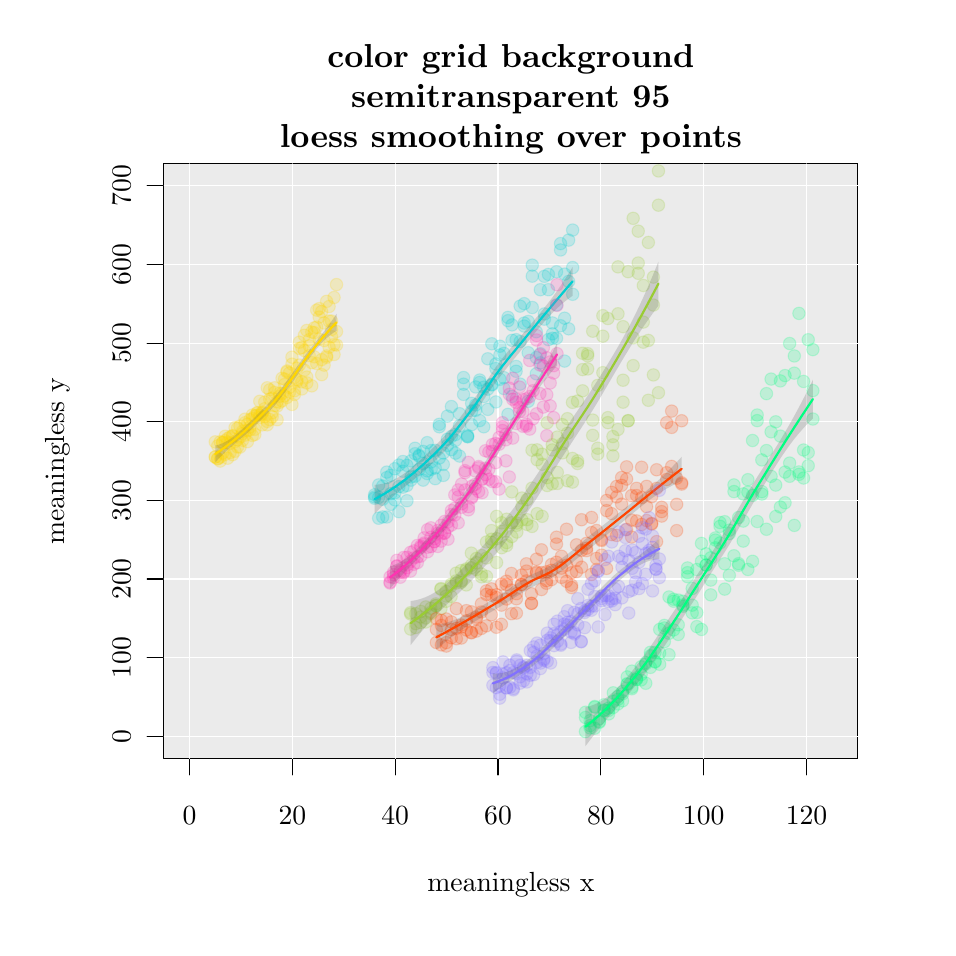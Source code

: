 % Created by tikzDevice version 0.6.1 on 2011-11-16 18:13:09
% !TEX encoding = UTF-8 Unicode
\begin{tikzpicture}[x=1pt,y=1pt]
\definecolor[named]{drawColor}{rgb}{0.00,0.00,0.00}
\definecolor[named]{fillColor}{rgb}{1.00,1.00,1.00}
\fill[color=fillColor,] (0,0) rectangle (325.21,325.21);
\begin{scope}
\path[clip] (  0.00,  0.00) rectangle (325.21,325.21);
\definecolor[named]{drawColor}{rgb}{0.12,0.00,0.33}
\definecolor[named]{drawColor}{rgb}{0.00,0.00,0.00}

\draw[color=drawColor,line cap=round,line join=round,fill opacity=0.00,] ( 58.49, 61.20) -- (281.44, 61.20);

\draw[color=drawColor,line cap=round,line join=round,fill opacity=0.00,] ( 58.49, 61.20) -- ( 58.49, 55.20);

\draw[color=drawColor,line cap=round,line join=round,fill opacity=0.00,] ( 95.65, 61.20) -- ( 95.65, 55.20);

\draw[color=drawColor,line cap=round,line join=round,fill opacity=0.00,] (132.80, 61.20) -- (132.80, 55.20);

\draw[color=drawColor,line cap=round,line join=round,fill opacity=0.00,] (169.96, 61.20) -- (169.96, 55.20);

\draw[color=drawColor,line cap=round,line join=round,fill opacity=0.00,] (207.12, 61.20) -- (207.12, 55.20);

\draw[color=drawColor,line cap=round,line join=round,fill opacity=0.00,] (244.28, 61.20) -- (244.28, 55.20);

\draw[color=drawColor,line cap=round,line join=round,fill opacity=0.00,] (281.44, 61.20) -- (281.44, 55.20);

\node[color=drawColor,anchor=base,inner sep=0pt, outer sep=0pt, scale=  1.00] at ( 58.49, 37.20) {0%
};

\node[color=drawColor,anchor=base,inner sep=0pt, outer sep=0pt, scale=  1.00] at ( 95.65, 37.20) {20%
};

\node[color=drawColor,anchor=base,inner sep=0pt, outer sep=0pt, scale=  1.00] at (132.80, 37.20) {40%
};

\node[color=drawColor,anchor=base,inner sep=0pt, outer sep=0pt, scale=  1.00] at (169.96, 37.20) {60%
};

\node[color=drawColor,anchor=base,inner sep=0pt, outer sep=0pt, scale=  1.00] at (207.12, 37.20) {80%
};

\node[color=drawColor,anchor=base,inner sep=0pt, outer sep=0pt, scale=  1.00] at (244.28, 37.20) {100%
};

\node[color=drawColor,anchor=base,inner sep=0pt, outer sep=0pt, scale=  1.00] at (281.44, 37.20) {120%
};

\draw[color=drawColor,line cap=round,line join=round,fill opacity=0.00,] ( 49.20, 69.16) -- ( 49.20,268.06);

\draw[color=drawColor,line cap=round,line join=round,fill opacity=0.00,] ( 49.20, 69.16) -- ( 43.20, 69.16);

\draw[color=drawColor,line cap=round,line join=round,fill opacity=0.00,] ( 49.20, 97.57) -- ( 43.20, 97.57);

\draw[color=drawColor,line cap=round,line join=round,fill opacity=0.00,] ( 49.20,125.99) -- ( 43.20,125.99);

\draw[color=drawColor,line cap=round,line join=round,fill opacity=0.00,] ( 49.20,154.40) -- ( 43.20,154.40);

\draw[color=drawColor,line cap=round,line join=round,fill opacity=0.00,] ( 49.20,182.81) -- ( 43.20,182.81);

\draw[color=drawColor,line cap=round,line join=round,fill opacity=0.00,] ( 49.20,211.23) -- ( 43.20,211.23);

\draw[color=drawColor,line cap=round,line join=round,fill opacity=0.00,] ( 49.20,239.64) -- ( 43.20,239.64);

\draw[color=drawColor,line cap=round,line join=round,fill opacity=0.00,] ( 49.20,268.06) -- ( 43.20,268.06);

\node[rotate= 90.00,color=drawColor,anchor=base,inner sep=0pt, outer sep=0pt, scale=  1.00] at ( 37.20, 69.16) {0%
};

\node[rotate= 90.00,color=drawColor,anchor=base,inner sep=0pt, outer sep=0pt, scale=  1.00] at ( 37.20, 97.57) {100%
};

\node[rotate= 90.00,color=drawColor,anchor=base,inner sep=0pt, outer sep=0pt, scale=  1.00] at ( 37.20,125.99) {200%
};

\node[rotate= 90.00,color=drawColor,anchor=base,inner sep=0pt, outer sep=0pt, scale=  1.00] at ( 37.20,154.40) {300%
};

\node[rotate= 90.00,color=drawColor,anchor=base,inner sep=0pt, outer sep=0pt, scale=  1.00] at ( 37.20,182.81) {400%
};

\node[rotate= 90.00,color=drawColor,anchor=base,inner sep=0pt, outer sep=0pt, scale=  1.00] at ( 37.20,211.23) {500%
};

\node[rotate= 90.00,color=drawColor,anchor=base,inner sep=0pt, outer sep=0pt, scale=  1.00] at ( 37.20,239.64) {600%
};

\node[rotate= 90.00,color=drawColor,anchor=base,inner sep=0pt, outer sep=0pt, scale=  1.00] at ( 37.20,268.06) {700%
};

\draw[color=drawColor,line cap=round,line join=round,fill opacity=0.00,] ( 49.20, 61.20) --
	(300.01, 61.20) --
	(300.01,276.01) --
	( 49.20,276.01) --
	( 49.20, 61.20);
\end{scope}
\begin{scope}
\path[clip] (  0.00,  0.00) rectangle (325.21,325.21);
\definecolor[named]{drawColor}{rgb}{0.12,0.00,0.33}
\definecolor[named]{drawColor}{rgb}{0.00,0.00,0.00}

\node[color=drawColor,anchor=base,inner sep=0pt, outer sep=0pt, scale=  1.20] at (174.61,310.87) {\bfseries color grid background%
};

\node[color=drawColor,anchor=base,inner sep=0pt, outer sep=0pt, scale=  1.20] at (174.61,296.47) {\bfseries semitransparent 95% CI%
};

\node[color=drawColor,anchor=base,inner sep=0pt, outer sep=0pt, scale=  1.20] at (174.61,282.07) {\bfseries loess smoothing over points%
};

\node[color=drawColor,anchor=base,inner sep=0pt, outer sep=0pt, scale=  1.00] at (174.61, 13.20) {meaningless x%
};

\node[rotate= 90.00,color=drawColor,anchor=base,inner sep=0pt, outer sep=0pt, scale=  1.00] at ( 13.20,168.61) {meaningless y%
};
\end{scope}
\begin{scope}
\path[clip] ( 49.20, 61.20) rectangle (300.01,276.01);
\definecolor[named]{drawColor}{rgb}{0.12,0.00,0.33}
\definecolor[named]{drawColor}{rgb}{0.00,0.00,0.00}
\definecolor[named]{fillColor}{rgb}{0.92,0.92,0.92}

\draw[color=drawColor,line cap=round,line join=round,fill=fillColor,] ( 49.20, 61.20) rectangle (300.01,276.01);
\definecolor[named]{drawColor}{rgb}{1.00,1.00,1.00}

\draw[color=drawColor,line cap=round,line join=round,fill opacity=0.00,] ( 58.49, 61.20) -- ( 58.49,276.01);

\draw[color=drawColor,line cap=round,line join=round,fill opacity=0.00,] ( 95.65, 61.20) -- ( 95.65,276.01);

\draw[color=drawColor,line cap=round,line join=round,fill opacity=0.00,] (132.80, 61.20) -- (132.80,276.01);

\draw[color=drawColor,line cap=round,line join=round,fill opacity=0.00,] (169.96, 61.20) -- (169.96,276.01);

\draw[color=drawColor,line cap=round,line join=round,fill opacity=0.00,] (207.12, 61.20) -- (207.12,276.01);

\draw[color=drawColor,line cap=round,line join=round,fill opacity=0.00,] (244.28, 61.20) -- (244.28,276.01);

\draw[color=drawColor,line cap=round,line join=round,fill opacity=0.00,] (281.44, 61.20) -- (281.44,276.01);

\draw[color=drawColor,line cap=round,line join=round,fill opacity=0.00,] ( 49.20, 69.16) -- (300.01, 69.16);

\draw[color=drawColor,line cap=round,line join=round,fill opacity=0.00,] ( 49.20, 97.57) -- (300.01, 97.57);

\draw[color=drawColor,line cap=round,line join=round,fill opacity=0.00,] ( 49.20,125.99) -- (300.01,125.99);

\draw[color=drawColor,line cap=round,line join=round,fill opacity=0.00,] ( 49.20,154.40) -- (300.01,154.40);

\draw[color=drawColor,line cap=round,line join=round,fill opacity=0.00,] ( 49.20,182.81) -- (300.01,182.81);

\draw[color=drawColor,line cap=round,line join=round,fill opacity=0.00,] ( 49.20,211.23) -- (300.01,211.23);

\draw[color=drawColor,line cap=round,line join=round,fill opacity=0.00,] ( 49.20,239.64) -- (300.01,239.64);

\draw[color=drawColor,line cap=round,line join=round,fill opacity=0.00,] ( 49.20,268.06) -- (300.01,268.06);
\definecolor[named]{drawColor}{rgb}{1.00,0.84,0.00}
\definecolor[named]{fillColor}{rgb}{1.00,0.84,0.00}

\draw[color=drawColor,line cap=round,line join=round,fill=fillColor,fill opacity=0.19,draw opacity=0.19,] ( 67.78,170.07) circle (  2.25);

\draw[color=drawColor,line cap=round,line join=round,fill=fillColor,fill opacity=0.19,draw opacity=0.19,] ( 68.67,169.52) circle (  2.25);

\draw[color=drawColor,line cap=round,line join=round,fill=fillColor,fill opacity=0.19,draw opacity=0.19,] ( 69.57,170.04) circle (  2.25);

\draw[color=drawColor,line cap=round,line join=round,fill=fillColor,fill opacity=0.19,draw opacity=0.19,] ( 70.46,171.54) circle (  2.25);

\draw[color=drawColor,line cap=round,line join=round,fill=fillColor,fill opacity=0.19,draw opacity=0.19,] ( 71.36,175.95) circle (  2.25);

\draw[color=drawColor,line cap=round,line join=round,fill=fillColor,fill opacity=0.19,draw opacity=0.19,] ( 72.25,176.72) circle (  2.25);

\draw[color=drawColor,line cap=round,line join=round,fill=fillColor,fill opacity=0.19,draw opacity=0.19,] ( 73.14,171.70) circle (  2.25);

\draw[color=drawColor,line cap=round,line join=round,fill=fillColor,fill opacity=0.19,draw opacity=0.19,] ( 74.04,177.81) circle (  2.25);

\draw[color=drawColor,line cap=round,line join=round,fill=fillColor,fill opacity=0.19,draw opacity=0.19,] ( 74.93,180.69) circle (  2.25);

\draw[color=drawColor,line cap=round,line join=round,fill=fillColor,fill opacity=0.19,draw opacity=0.19,] ( 75.83,176.29) circle (  2.25);

\draw[color=drawColor,line cap=round,line join=round,fill=fillColor,fill opacity=0.19,draw opacity=0.19,] ( 76.72,181.26) circle (  2.25);

\draw[color=drawColor,line cap=round,line join=round,fill=fillColor,fill opacity=0.19,draw opacity=0.19,] ( 77.62,178.55) circle (  2.25);

\draw[color=drawColor,line cap=round,line join=round,fill=fillColor,fill opacity=0.19,draw opacity=0.19,] ( 78.51,182.45) circle (  2.25);

\draw[color=drawColor,line cap=round,line join=round,fill=fillColor,fill opacity=0.19,draw opacity=0.19,] ( 79.40,181.91) circle (  2.25);

\draw[color=drawColor,line cap=round,line join=round,fill=fillColor,fill opacity=0.19,draw opacity=0.19,] ( 80.30,179.85) circle (  2.25);

\draw[color=drawColor,line cap=round,line join=round,fill=fillColor,fill opacity=0.19,draw opacity=0.19,] ( 81.19,185.24) circle (  2.25);

\draw[color=drawColor,line cap=round,line join=round,fill=fillColor,fill opacity=0.19,draw opacity=0.19,] ( 82.09,184.92) circle (  2.25);

\draw[color=drawColor,line cap=round,line join=round,fill=fillColor,fill opacity=0.19,draw opacity=0.19,] ( 82.98,185.23) circle (  2.25);

\draw[color=drawColor,line cap=round,line join=round,fill=fillColor,fill opacity=0.19,draw opacity=0.19,] ( 83.87,185.23) circle (  2.25);

\draw[color=drawColor,line cap=round,line join=round,fill=fillColor,fill opacity=0.19,draw opacity=0.19,] ( 84.77,186.27) circle (  2.25);

\draw[color=drawColor,line cap=round,line join=round,fill=fillColor,fill opacity=0.19,draw opacity=0.19,] ( 85.66,189.92) circle (  2.25);

\draw[color=drawColor,line cap=round,line join=round,fill=fillColor,fill opacity=0.19,draw opacity=0.19,] ( 86.56,195.08) circle (  2.25);

\draw[color=drawColor,line cap=round,line join=round,fill=fillColor,fill opacity=0.19,draw opacity=0.19,] ( 87.45,183.59) circle (  2.25);

\draw[color=drawColor,line cap=round,line join=round,fill=fillColor,fill opacity=0.19,draw opacity=0.19,] ( 88.35,191.36) circle (  2.25);

\draw[color=drawColor,line cap=round,line join=round,fill=fillColor,fill opacity=0.19,draw opacity=0.19,] ( 89.24,195.07) circle (  2.25);

\draw[color=drawColor,line cap=round,line join=round,fill=fillColor,fill opacity=0.19,draw opacity=0.19,] ( 90.13,188.45) circle (  2.25);

\draw[color=drawColor,line cap=round,line join=round,fill=fillColor,fill opacity=0.19,draw opacity=0.19,] ( 91.03,193.10) circle (  2.25);

\draw[color=drawColor,line cap=round,line join=round,fill=fillColor,fill opacity=0.19,draw opacity=0.19,] ( 91.92,198.51) circle (  2.25);

\draw[color=drawColor,line cap=round,line join=round,fill=fillColor,fill opacity=0.19,draw opacity=0.19,] ( 92.82,196.27) circle (  2.25);

\draw[color=drawColor,line cap=round,line join=round,fill=fillColor,fill opacity=0.19,draw opacity=0.19,] ( 93.71,191.59) circle (  2.25);

\draw[color=drawColor,line cap=round,line join=round,fill=fillColor,fill opacity=0.19,draw opacity=0.19,] ( 94.61,193.56) circle (  2.25);

\draw[color=drawColor,line cap=round,line join=round,fill=fillColor,fill opacity=0.19,draw opacity=0.19,] ( 95.50,206.14) circle (  2.25);

\draw[color=drawColor,line cap=round,line join=round,fill=fillColor,fill opacity=0.19,draw opacity=0.19,] ( 96.39,192.68) circle (  2.25);

\draw[color=drawColor,line cap=round,line join=round,fill=fillColor,fill opacity=0.19,draw opacity=0.19,] ( 97.29,197.94) circle (  2.25);

\draw[color=drawColor,line cap=round,line join=round,fill=fillColor,fill opacity=0.19,draw opacity=0.19,] ( 98.18,209.29) circle (  2.25);

\draw[color=drawColor,line cap=round,line join=round,fill=fillColor,fill opacity=0.19,draw opacity=0.19,] ( 99.08,194.66) circle (  2.25);

\draw[color=drawColor,line cap=round,line join=round,fill=fillColor,fill opacity=0.19,draw opacity=0.19,] ( 99.97,208.52) circle (  2.25);

\draw[color=drawColor,line cap=round,line join=round,fill=fillColor,fill opacity=0.19,draw opacity=0.19,] (100.86,198.95) circle (  2.25);

\draw[color=drawColor,line cap=round,line join=round,fill=fillColor,fill opacity=0.19,draw opacity=0.19,] (101.76,206.67) circle (  2.25);

\draw[color=drawColor,line cap=round,line join=round,fill=fillColor,fill opacity=0.19,draw opacity=0.19,] (102.65,195.77) circle (  2.25);

\draw[color=drawColor,line cap=round,line join=round,fill=fillColor,fill opacity=0.19,draw opacity=0.19,] (103.55,216.74) circle (  2.25);

\draw[color=drawColor,line cap=round,line join=round,fill=fillColor,fill opacity=0.19,draw opacity=0.19,] (104.44,223.15) circle (  2.25);

\draw[color=drawColor,line cap=round,line join=round,fill=fillColor,fill opacity=0.19,draw opacity=0.19,] (105.34,220.64) circle (  2.25);

\draw[color=drawColor,line cap=round,line join=round,fill=fillColor,fill opacity=0.19,draw opacity=0.19,] (106.23,205.27) circle (  2.25);

\draw[color=drawColor,line cap=round,line join=round,fill=fillColor,fill opacity=0.19,draw opacity=0.19,] (107.12,218.51) circle (  2.25);

\draw[color=drawColor,line cap=round,line join=round,fill=fillColor,fill opacity=0.19,draw opacity=0.19,] (108.02,206.09) circle (  2.25);

\draw[color=drawColor,line cap=round,line join=round,fill=fillColor,fill opacity=0.19,draw opacity=0.19,] (108.91,219.19) circle (  2.25);

\draw[color=drawColor,line cap=round,line join=round,fill=fillColor,fill opacity=0.19,draw opacity=0.19,] (109.81,213.53) circle (  2.25);

\draw[color=drawColor,line cap=round,line join=round,fill=fillColor,fill opacity=0.19,draw opacity=0.19,] (110.70,207.11) circle (  2.25);

\draw[color=drawColor,line cap=round,line join=round,fill=fillColor,fill opacity=0.19,draw opacity=0.19,] (111.60,210.53) circle (  2.25);

\draw[color=drawColor,line cap=round,line join=round,fill=fillColor,fill opacity=0.19,draw opacity=0.19,] ( 67.78,175.54) circle (  2.25);

\draw[color=drawColor,line cap=round,line join=round,fill=fillColor,fill opacity=0.19,draw opacity=0.19,] ( 68.67,174.10) circle (  2.25);

\draw[color=drawColor,line cap=round,line join=round,fill=fillColor,fill opacity=0.19,draw opacity=0.19,] ( 69.57,168.60) circle (  2.25);

\draw[color=drawColor,line cap=round,line join=round,fill=fillColor,fill opacity=0.19,draw opacity=0.19,] ( 70.46,175.23) circle (  2.25);

\draw[color=drawColor,line cap=round,line join=round,fill=fillColor,fill opacity=0.19,draw opacity=0.19,] ( 71.36,177.57) circle (  2.25);

\draw[color=drawColor,line cap=round,line join=round,fill=fillColor,fill opacity=0.19,draw opacity=0.19,] ( 72.25,175.36) circle (  2.25);

\draw[color=drawColor,line cap=round,line join=round,fill=fillColor,fill opacity=0.19,draw opacity=0.19,] ( 73.14,175.00) circle (  2.25);

\draw[color=drawColor,line cap=round,line join=round,fill=fillColor,fill opacity=0.19,draw opacity=0.19,] ( 74.04,177.58) circle (  2.25);

\draw[color=drawColor,line cap=round,line join=round,fill=fillColor,fill opacity=0.19,draw opacity=0.19,] ( 74.93,172.14) circle (  2.25);

\draw[color=drawColor,line cap=round,line join=round,fill=fillColor,fill opacity=0.19,draw opacity=0.19,] ( 75.83,173.71) circle (  2.25);

\draw[color=drawColor,line cap=round,line join=round,fill=fillColor,fill opacity=0.19,draw opacity=0.19,] ( 76.72,173.63) circle (  2.25);

\draw[color=drawColor,line cap=round,line join=round,fill=fillColor,fill opacity=0.19,draw opacity=0.19,] ( 77.62,179.32) circle (  2.25);

\draw[color=drawColor,line cap=round,line join=round,fill=fillColor,fill opacity=0.19,draw opacity=0.19,] ( 78.51,177.97) circle (  2.25);

\draw[color=drawColor,line cap=round,line join=round,fill=fillColor,fill opacity=0.19,draw opacity=0.19,] ( 79.40,175.60) circle (  2.25);

\draw[color=drawColor,line cap=round,line join=round,fill=fillColor,fill opacity=0.19,draw opacity=0.19,] ( 80.30,183.55) circle (  2.25);

\draw[color=drawColor,line cap=round,line join=round,fill=fillColor,fill opacity=0.19,draw opacity=0.19,] ( 81.19,177.85) circle (  2.25);

\draw[color=drawColor,line cap=round,line join=round,fill=fillColor,fill opacity=0.19,draw opacity=0.19,] ( 82.09,180.07) circle (  2.25);

\draw[color=drawColor,line cap=round,line join=round,fill=fillColor,fill opacity=0.19,draw opacity=0.19,] ( 82.98,186.14) circle (  2.25);

\draw[color=drawColor,line cap=round,line join=round,fill=fillColor,fill opacity=0.19,draw opacity=0.19,] ( 83.87,190.21) circle (  2.25);

\draw[color=drawColor,line cap=round,line join=round,fill=fillColor,fill opacity=0.19,draw opacity=0.19,] ( 84.77,185.80) circle (  2.25);

\draw[color=drawColor,line cap=round,line join=round,fill=fillColor,fill opacity=0.19,draw opacity=0.19,] ( 85.66,184.69) circle (  2.25);

\draw[color=drawColor,line cap=round,line join=round,fill=fillColor,fill opacity=0.19,draw opacity=0.19,] ( 86.56,181.69) circle (  2.25);

\draw[color=drawColor,line cap=round,line join=round,fill=fillColor,fill opacity=0.19,draw opacity=0.19,] ( 87.45,194.35) circle (  2.25);

\draw[color=drawColor,line cap=round,line join=round,fill=fillColor,fill opacity=0.19,draw opacity=0.19,] ( 88.35,184.59) circle (  2.25);

\draw[color=drawColor,line cap=round,line join=round,fill=fillColor,fill opacity=0.19,draw opacity=0.19,] ( 89.24,188.65) circle (  2.25);

\draw[color=drawColor,line cap=round,line join=round,fill=fillColor,fill opacity=0.19,draw opacity=0.19,] ( 90.13,183.54) circle (  2.25);

\draw[color=drawColor,line cap=round,line join=round,fill=fillColor,fill opacity=0.19,draw opacity=0.19,] ( 91.03,189.81) circle (  2.25);

\draw[color=drawColor,line cap=round,line join=round,fill=fillColor,fill opacity=0.19,draw opacity=0.19,] ( 91.92,193.02) circle (  2.25);

\draw[color=drawColor,line cap=round,line join=round,fill=fillColor,fill opacity=0.19,draw opacity=0.19,] ( 92.82,198.23) circle (  2.25);

\draw[color=drawColor,line cap=round,line join=round,fill=fillColor,fill opacity=0.19,draw opacity=0.19,] ( 93.71,201.16) circle (  2.25);

\draw[color=drawColor,line cap=round,line join=round,fill=fillColor,fill opacity=0.19,draw opacity=0.19,] ( 94.61,200.42) circle (  2.25);

\draw[color=drawColor,line cap=round,line join=round,fill=fillColor,fill opacity=0.19,draw opacity=0.19,] ( 95.50,189.06) circle (  2.25);

\draw[color=drawColor,line cap=round,line join=round,fill=fillColor,fill opacity=0.19,draw opacity=0.19,] ( 96.39,193.97) circle (  2.25);

\draw[color=drawColor,line cap=round,line join=round,fill=fillColor,fill opacity=0.19,draw opacity=0.19,] ( 97.29,197.34) circle (  2.25);

\draw[color=drawColor,line cap=round,line join=round,fill=fillColor,fill opacity=0.19,draw opacity=0.19,] ( 98.18,211.56) circle (  2.25);

\draw[color=drawColor,line cap=round,line join=round,fill=fillColor,fill opacity=0.19,draw opacity=0.19,] ( 99.08,197.24) circle (  2.25);

\draw[color=drawColor,line cap=round,line join=round,fill=fillColor,fill opacity=0.19,draw opacity=0.19,] ( 99.97,214.05) circle (  2.25);

\draw[color=drawColor,line cap=round,line join=round,fill=fillColor,fill opacity=0.19,draw opacity=0.19,] (100.86,215.81) circle (  2.25);

\draw[color=drawColor,line cap=round,line join=round,fill=fillColor,fill opacity=0.19,draw opacity=0.19,] (101.76,212.45) circle (  2.25);

\draw[color=drawColor,line cap=round,line join=round,fill=fillColor,fill opacity=0.19,draw opacity=0.19,] (102.65,215.21) circle (  2.25);

\draw[color=drawColor,line cap=round,line join=round,fill=fillColor,fill opacity=0.19,draw opacity=0.19,] (103.55,206.27) circle (  2.25);

\draw[color=drawColor,line cap=round,line join=round,fill=fillColor,fill opacity=0.19,draw opacity=0.19,] (104.44,203.85) circle (  2.25);

\draw[color=drawColor,line cap=round,line join=round,fill=fillColor,fill opacity=0.19,draw opacity=0.19,] (105.34,212.64) circle (  2.25);

\draw[color=drawColor,line cap=round,line join=round,fill=fillColor,fill opacity=0.19,draw opacity=0.19,] (106.23,199.82) circle (  2.25);

\draw[color=drawColor,line cap=round,line join=round,fill=fillColor,fill opacity=0.19,draw opacity=0.19,] (107.12,212.15) circle (  2.25);

\draw[color=drawColor,line cap=round,line join=round,fill=fillColor,fill opacity=0.19,draw opacity=0.19,] (108.02,226.32) circle (  2.25);

\draw[color=drawColor,line cap=round,line join=round,fill=fillColor,fill opacity=0.19,draw opacity=0.19,] (108.91,224.45) circle (  2.25);

\draw[color=drawColor,line cap=round,line join=round,fill=fillColor,fill opacity=0.19,draw opacity=0.19,] (109.81,216.16) circle (  2.25);

\draw[color=drawColor,line cap=round,line join=round,fill=fillColor,fill opacity=0.19,draw opacity=0.19,] (110.70,227.70) circle (  2.25);

\draw[color=drawColor,line cap=round,line join=round,fill=fillColor,fill opacity=0.19,draw opacity=0.19,] (111.60,215.41) circle (  2.25);

\draw[color=drawColor,line cap=round,line join=round,fill=fillColor,fill opacity=0.19,draw opacity=0.19,] ( 67.78,170.07) circle (  2.25);

\draw[color=drawColor,line cap=round,line join=round,fill=fillColor,fill opacity=0.19,draw opacity=0.19,] ( 68.67,169.40) circle (  2.25);

\draw[color=drawColor,line cap=round,line join=round,fill=fillColor,fill opacity=0.19,draw opacity=0.19,] ( 69.57,175.55) circle (  2.25);

\draw[color=drawColor,line cap=round,line join=round,fill=fillColor,fill opacity=0.19,draw opacity=0.19,] ( 70.46,175.35) circle (  2.25);

\draw[color=drawColor,line cap=round,line join=round,fill=fillColor,fill opacity=0.19,draw opacity=0.19,] ( 71.36,171.02) circle (  2.25);

\draw[color=drawColor,line cap=round,line join=round,fill=fillColor,fill opacity=0.19,draw opacity=0.19,] ( 72.25,169.64) circle (  2.25);

\draw[color=drawColor,line cap=round,line join=round,fill=fillColor,fill opacity=0.19,draw opacity=0.19,] ( 73.14,177.35) circle (  2.25);

\draw[color=drawColor,line cap=round,line join=round,fill=fillColor,fill opacity=0.19,draw opacity=0.19,] ( 74.04,170.91) circle (  2.25);

\draw[color=drawColor,line cap=round,line join=round,fill=fillColor,fill opacity=0.19,draw opacity=0.19,] ( 74.93,175.63) circle (  2.25);

\draw[color=drawColor,line cap=round,line join=round,fill=fillColor,fill opacity=0.19,draw opacity=0.19,] ( 75.83,180.48) circle (  2.25);

\draw[color=drawColor,line cap=round,line join=round,fill=fillColor,fill opacity=0.19,draw opacity=0.19,] ( 76.72,177.29) circle (  2.25);

\draw[color=drawColor,line cap=round,line join=round,fill=fillColor,fill opacity=0.19,draw opacity=0.19,] ( 77.62,176.08) circle (  2.25);

\draw[color=drawColor,line cap=round,line join=round,fill=fillColor,fill opacity=0.19,draw opacity=0.19,] ( 78.51,183.73) circle (  2.25);

\draw[color=drawColor,line cap=round,line join=round,fill=fillColor,fill opacity=0.19,draw opacity=0.19,] ( 79.40,179.65) circle (  2.25);

\draw[color=drawColor,line cap=round,line join=round,fill=fillColor,fill opacity=0.19,draw opacity=0.19,] ( 80.30,180.93) circle (  2.25);

\draw[color=drawColor,line cap=round,line join=round,fill=fillColor,fill opacity=0.19,draw opacity=0.19,] ( 81.19,183.94) circle (  2.25);

\draw[color=drawColor,line cap=round,line join=round,fill=fillColor,fill opacity=0.19,draw opacity=0.19,] ( 82.09,178.21) circle (  2.25);

\draw[color=drawColor,line cap=round,line join=round,fill=fillColor,fill opacity=0.19,draw opacity=0.19,] ( 82.98,185.91) circle (  2.25);

\draw[color=drawColor,line cap=round,line join=round,fill=fillColor,fill opacity=0.19,draw opacity=0.19,] ( 83.87,184.35) circle (  2.25);

\draw[color=drawColor,line cap=round,line join=round,fill=fillColor,fill opacity=0.19,draw opacity=0.19,] ( 84.77,181.69) circle (  2.25);

\draw[color=drawColor,line cap=round,line join=round,fill=fillColor,fill opacity=0.19,draw opacity=0.19,] ( 85.66,187.52) circle (  2.25);

\draw[color=drawColor,line cap=round,line join=round,fill=fillColor,fill opacity=0.19,draw opacity=0.19,] ( 86.56,182.93) circle (  2.25);

\draw[color=drawColor,line cap=round,line join=round,fill=fillColor,fill opacity=0.19,draw opacity=0.19,] ( 87.45,190.97) circle (  2.25);

\draw[color=drawColor,line cap=round,line join=round,fill=fillColor,fill opacity=0.19,draw opacity=0.19,] ( 88.35,186.04) circle (  2.25);

\draw[color=drawColor,line cap=round,line join=round,fill=fillColor,fill opacity=0.19,draw opacity=0.19,] ( 89.24,193.40) circle (  2.25);

\draw[color=drawColor,line cap=round,line join=round,fill=fillColor,fill opacity=0.19,draw opacity=0.19,] ( 90.13,190.07) circle (  2.25);

\draw[color=drawColor,line cap=round,line join=round,fill=fillColor,fill opacity=0.19,draw opacity=0.19,] ( 91.03,192.01) circle (  2.25);

\draw[color=drawColor,line cap=round,line join=round,fill=fillColor,fill opacity=0.19,draw opacity=0.19,] ( 91.92,190.34) circle (  2.25);

\draw[color=drawColor,line cap=round,line join=round,fill=fillColor,fill opacity=0.19,draw opacity=0.19,] ( 92.82,192.18) circle (  2.25);

\draw[color=drawColor,line cap=round,line join=round,fill=fillColor,fill opacity=0.19,draw opacity=0.19,] ( 93.71,200.78) circle (  2.25);

\draw[color=drawColor,line cap=round,line join=round,fill=fillColor,fill opacity=0.19,draw opacity=0.19,] ( 94.61,195.23) circle (  2.25);

\draw[color=drawColor,line cap=round,line join=round,fill=fillColor,fill opacity=0.19,draw opacity=0.19,] ( 95.50,203.62) circle (  2.25);

\draw[color=drawColor,line cap=round,line join=round,fill=fillColor,fill opacity=0.19,draw opacity=0.19,] ( 96.39,198.81) circle (  2.25);

\draw[color=drawColor,line cap=round,line join=round,fill=fillColor,fill opacity=0.19,draw opacity=0.19,] ( 97.29,202.13) circle (  2.25);

\draw[color=drawColor,line cap=round,line join=round,fill=fillColor,fill opacity=0.19,draw opacity=0.19,] ( 98.18,203.30) circle (  2.25);

\draw[color=drawColor,line cap=round,line join=round,fill=fillColor,fill opacity=0.19,draw opacity=0.19,] ( 99.08,209.61) circle (  2.25);

\draw[color=drawColor,line cap=round,line join=round,fill=fillColor,fill opacity=0.19,draw opacity=0.19,] ( 99.97,201.46) circle (  2.25);

\draw[color=drawColor,line cap=round,line join=round,fill=fillColor,fill opacity=0.19,draw opacity=0.19,] (100.86,196.83) circle (  2.25);

\draw[color=drawColor,line cap=round,line join=round,fill=fillColor,fill opacity=0.19,draw opacity=0.19,] (101.76,210.24) circle (  2.25);

\draw[color=drawColor,line cap=round,line join=round,fill=fillColor,fill opacity=0.19,draw opacity=0.19,] (102.65,204.15) circle (  2.25);

\draw[color=drawColor,line cap=round,line join=round,fill=fillColor,fill opacity=0.19,draw opacity=0.19,] (103.55,215.00) circle (  2.25);

\draw[color=drawColor,line cap=round,line join=round,fill=fillColor,fill opacity=0.19,draw opacity=0.19,] (104.44,217.01) circle (  2.25);

\draw[color=drawColor,line cap=round,line join=round,fill=fillColor,fill opacity=0.19,draw opacity=0.19,] (105.34,223.69) circle (  2.25);

\draw[color=drawColor,line cap=round,line join=round,fill=fillColor,fill opacity=0.19,draw opacity=0.19,] (106.23,222.64) circle (  2.25);

\draw[color=drawColor,line cap=round,line join=round,fill=fillColor,fill opacity=0.19,draw opacity=0.19,] (107.12,203.27) circle (  2.25);

\draw[color=drawColor,line cap=round,line join=round,fill=fillColor,fill opacity=0.19,draw opacity=0.19,] (108.02,206.61) circle (  2.25);

\draw[color=drawColor,line cap=round,line join=round,fill=fillColor,fill opacity=0.19,draw opacity=0.19,] (108.91,209.73) circle (  2.25);

\draw[color=drawColor,line cap=round,line join=round,fill=fillColor,fill opacity=0.19,draw opacity=0.19,] (109.81,219.21) circle (  2.25);

\draw[color=drawColor,line cap=round,line join=round,fill=fillColor,fill opacity=0.19,draw opacity=0.19,] (110.70,210.70) circle (  2.25);

\draw[color=drawColor,line cap=round,line join=round,fill=fillColor,fill opacity=0.19,draw opacity=0.19,] (111.60,232.38) circle (  2.25);
\definecolor[named]{fillColor}{rgb}{0.27,0.27,0.27}

\draw[fill=fillColor,fill opacity=0.19,draw opacity=0.00,] ( 67.78,174.21) --
	( 68.67,174.43) --
	( 69.57,174.71) --
	( 70.46,175.06) --
	( 71.36,175.48) --
	( 72.25,175.97) --
	( 73.14,176.55) --
	( 74.04,177.18) --
	( 74.93,177.88) --
	( 75.83,178.62) --
	( 76.72,179.40) --
	( 77.62,180.20) --
	( 78.51,181.03) --
	( 79.40,181.86) --
	( 80.30,182.71) --
	( 81.19,183.57) --
	( 82.09,184.46) --
	( 82.98,185.37) --
	( 83.87,186.28) --
	( 84.77,187.17) --
	( 85.66,188.03) --
	( 86.56,188.93) --
	( 87.45,189.88) --
	( 88.35,190.90) --
	( 89.24,191.94) --
	( 90.13,192.99) --
	( 91.03,194.06) --
	( 91.92,195.18) --
	( 92.82,196.37) --
	( 93.71,197.61) --
	( 94.61,198.87) --
	( 95.50,200.11) --
	( 96.39,201.34) --
	( 97.29,202.60) --
	( 98.18,203.89) --
	( 99.08,205.17) --
	( 99.97,206.41) --
	(100.86,207.58) --
	(101.76,208.69) --
	(102.65,209.81) --
	(103.55,210.93) --
	(104.44,212.05) --
	(105.34,213.18) --
	(106.23,214.32) --
	(107.12,215.48) --
	(108.02,216.67) --
	(108.91,217.90) --
	(109.81,219.17) --
	(110.70,220.47) --
	(111.60,221.80) --
	(111.60,215.67) --
	(110.70,215.11) --
	(109.81,214.49) --
	(108.91,213.80) --
	(108.02,213.03) --
	(107.12,212.18) --
	(106.23,211.25) --
	(105.34,210.24) --
	(104.44,209.17) --
	(103.55,208.05) --
	(102.65,206.90) --
	(101.76,205.72) --
	(100.86,204.54) --
	( 99.97,203.32) --
	( 99.08,202.05) --
	( 98.18,200.73) --
	( 97.29,199.39) --
	( 96.39,198.07) --
	( 95.50,196.81) --
	( 94.61,195.62) --
	( 93.71,194.45) --
	( 92.82,193.28) --
	( 91.92,192.09) --
	( 91.03,190.90) --
	( 90.13,189.73) --
	( 89.24,188.64) --
	( 88.35,187.65) --
	( 87.45,186.72) --
	( 86.56,185.80) --
	( 85.66,184.86) --
	( 84.77,183.92) --
	( 83.87,182.99) --
	( 82.98,182.10) --
	( 82.09,181.25) --
	( 81.19,180.41) --
	( 80.30,179.58) --
	( 79.40,178.77) --
	( 78.51,177.99) --
	( 77.62,177.23) --
	( 76.72,176.48) --
	( 75.83,175.74) --
	( 74.93,175.00) --
	( 74.04,174.25) --
	( 73.14,173.48) --
	( 72.25,172.67) --
	( 71.36,171.83) --
	( 70.46,170.95) --
	( 69.57,170.03) --
	( 68.67,169.07) --
	( 67.78,168.08) --
	cycle;
\definecolor[named]{drawColor}{rgb}{1.00,0.84,0.00}

\draw[color=drawColor,line width= 0.8pt,line cap=round,line join=round,fill opacity=0.00,] ( 67.78,171.15) --
	( 68.67,171.75) --
	( 69.57,172.37) --
	( 70.46,173.00) --
	( 71.36,173.65) --
	( 72.25,174.32) --
	( 73.14,175.01) --
	( 74.04,175.72) --
	( 74.93,176.44) --
	( 75.83,177.18) --
	( 76.72,177.94) --
	( 77.62,178.71) --
	( 78.51,179.51) --
	( 79.40,180.32) --
	( 80.30,181.14) --
	( 81.19,181.99) --
	( 82.09,182.85) --
	( 82.98,183.74) --
	( 83.87,184.64) --
	( 84.77,185.54) --
	( 85.66,186.45) --
	( 86.56,187.36) --
	( 87.45,188.30) --
	( 88.35,189.27) --
	( 89.24,190.29) --
	( 90.13,191.36) --
	( 91.03,192.48) --
	( 91.92,193.64) --
	( 92.82,194.83) --
	( 93.71,196.03) --
	( 94.61,197.25) --
	( 95.50,198.46) --
	( 96.39,199.71) --
	( 97.29,201.00) --
	( 98.18,202.31) --
	( 99.08,203.61) --
	( 99.97,204.87) --
	(100.86,206.06) --
	(101.76,207.21) --
	(102.65,208.35) --
	(103.55,209.49) --
	(104.44,210.61) --
	(105.34,211.71) --
	(106.23,212.78) --
	(107.12,213.83) --
	(108.02,214.85) --
	(108.91,215.85) --
	(109.81,216.83) --
	(110.70,217.79) --
	(111.60,218.73);
\definecolor[named]{drawColor}{rgb}{0.00,0.81,0.82}
\definecolor[named]{fillColor}{rgb}{0.00,0.81,0.82}

\draw[color=drawColor,line cap=round,line join=round,fill=fillColor,fill opacity=0.19,draw opacity=0.19,] (125.37,155.16) circle (  2.25);

\draw[color=drawColor,line cap=round,line join=round,fill=fillColor,fill opacity=0.19,draw opacity=0.19,] (126.83,159.99) circle (  2.25);

\draw[color=drawColor,line cap=round,line join=round,fill=fillColor,fill opacity=0.19,draw opacity=0.19,] (128.29,159.59) circle (  2.25);

\draw[color=drawColor,line cap=round,line join=round,fill=fillColor,fill opacity=0.19,draw opacity=0.19,] (129.75,148.39) circle (  2.25);

\draw[color=drawColor,line cap=round,line join=round,fill=fillColor,fill opacity=0.19,draw opacity=0.19,] (131.21,163.44) circle (  2.25);

\draw[color=drawColor,line cap=round,line join=round,fill=fillColor,fill opacity=0.19,draw opacity=0.19,] (132.68,154.58) circle (  2.25);

\draw[color=drawColor,line cap=round,line join=round,fill=fillColor,fill opacity=0.19,draw opacity=0.19,] (134.14,150.31) circle (  2.25);

\draw[color=drawColor,line cap=round,line join=round,fill=fillColor,fill opacity=0.19,draw opacity=0.19,] (135.60,164.93) circle (  2.25);

\draw[color=drawColor,line cap=round,line join=round,fill=fillColor,fill opacity=0.19,draw opacity=0.19,] (137.06,154.27) circle (  2.25);

\draw[color=drawColor,line cap=round,line join=round,fill=fillColor,fill opacity=0.19,draw opacity=0.19,] (138.52,162.86) circle (  2.25);

\draw[color=drawColor,line cap=round,line join=round,fill=fillColor,fill opacity=0.19,draw opacity=0.19,] (139.98,171.25) circle (  2.25);

\draw[color=drawColor,line cap=round,line join=round,fill=fillColor,fill opacity=0.19,draw opacity=0.19,] (141.44,170.30) circle (  2.25);

\draw[color=drawColor,line cap=round,line join=round,fill=fillColor,fill opacity=0.19,draw opacity=0.19,] (142.90,167.74) circle (  2.25);

\draw[color=drawColor,line cap=round,line join=round,fill=fillColor,fill opacity=0.19,draw opacity=0.19,] (144.36,175.26) circle (  2.25);

\draw[color=drawColor,line cap=round,line join=round,fill=fillColor,fill opacity=0.19,draw opacity=0.19,] (145.82,165.65) circle (  2.25);

\draw[color=drawColor,line cap=round,line join=round,fill=fillColor,fill opacity=0.19,draw opacity=0.19,] (147.28,162.24) circle (  2.25);

\draw[color=drawColor,line cap=round,line join=round,fill=fillColor,fill opacity=0.19,draw opacity=0.19,] (148.74,180.98) circle (  2.25);

\draw[color=drawColor,line cap=round,line join=round,fill=fillColor,fill opacity=0.19,draw opacity=0.19,] (150.20,163.42) circle (  2.25);

\draw[color=drawColor,line cap=round,line join=round,fill=fillColor,fill opacity=0.19,draw opacity=0.19,] (151.66,176.50) circle (  2.25);

\draw[color=drawColor,line cap=round,line join=round,fill=fillColor,fill opacity=0.19,draw opacity=0.19,] (153.12,177.49) circle (  2.25);

\draw[color=drawColor,line cap=round,line join=round,fill=fillColor,fill opacity=0.19,draw opacity=0.19,] (154.58,176.08) circle (  2.25);

\draw[color=drawColor,line cap=round,line join=round,fill=fillColor,fill opacity=0.19,draw opacity=0.19,] (156.04,185.71) circle (  2.25);

\draw[color=drawColor,line cap=round,line join=round,fill=fillColor,fill opacity=0.19,draw opacity=0.19,] (157.50,196.39) circle (  2.25);

\draw[color=drawColor,line cap=round,line join=round,fill=fillColor,fill opacity=0.19,draw opacity=0.19,] (158.96,177.37) circle (  2.25);

\draw[color=drawColor,line cap=round,line join=round,fill=fillColor,fill opacity=0.19,draw opacity=0.19,] (160.42,181.74) circle (  2.25);

\draw[color=drawColor,line cap=round,line join=round,fill=fillColor,fill opacity=0.19,draw opacity=0.19,] (161.88,186.95) circle (  2.25);

\draw[color=drawColor,line cap=round,line join=round,fill=fillColor,fill opacity=0.19,draw opacity=0.19,] (163.34,183.23) circle (  2.25);

\draw[color=drawColor,line cap=round,line join=round,fill=fillColor,fill opacity=0.19,draw opacity=0.19,] (164.80,195.31) circle (  2.25);

\draw[color=drawColor,line cap=round,line join=round,fill=fillColor,fill opacity=0.19,draw opacity=0.19,] (166.26,187.28) circle (  2.25);

\draw[color=drawColor,line cap=round,line join=round,fill=fillColor,fill opacity=0.19,draw opacity=0.19,] (167.72,210.98) circle (  2.25);

\draw[color=drawColor,line cap=round,line join=round,fill=fillColor,fill opacity=0.19,draw opacity=0.19,] (169.18,189.96) circle (  2.25);

\draw[color=drawColor,line cap=round,line join=round,fill=fillColor,fill opacity=0.19,draw opacity=0.19,] (170.64,206.93) circle (  2.25);

\draw[color=drawColor,line cap=round,line join=round,fill=fillColor,fill opacity=0.19,draw opacity=0.19,] (172.10,207.52) circle (  2.25);

\draw[color=drawColor,line cap=round,line join=round,fill=fillColor,fill opacity=0.19,draw opacity=0.19,] (173.56,220.51) circle (  2.25);

\draw[color=drawColor,line cap=round,line join=round,fill=fillColor,fill opacity=0.19,draw opacity=0.19,] (175.02,191.97) circle (  2.25);

\draw[color=drawColor,line cap=round,line join=round,fill=fillColor,fill opacity=0.19,draw opacity=0.19,] (176.49,202.78) circle (  2.25);

\draw[color=drawColor,line cap=round,line join=round,fill=fillColor,fill opacity=0.19,draw opacity=0.19,] (177.95,211.80) circle (  2.25);

\draw[color=drawColor,line cap=round,line join=round,fill=fillColor,fill opacity=0.19,draw opacity=0.19,] (179.41,225.48) circle (  2.25);

\draw[color=drawColor,line cap=round,line join=round,fill=fillColor,fill opacity=0.19,draw opacity=0.19,] (180.87,207.75) circle (  2.25);

\draw[color=drawColor,line cap=round,line join=round,fill=fillColor,fill opacity=0.19,draw opacity=0.19,] (182.33,235.42) circle (  2.25);

\draw[color=drawColor,line cap=round,line join=round,fill=fillColor,fill opacity=0.19,draw opacity=0.19,] (183.79,206.00) circle (  2.25);

\draw[color=drawColor,line cap=round,line join=round,fill=fillColor,fill opacity=0.19,draw opacity=0.19,] (185.25,207.39) circle (  2.25);

\draw[color=drawColor,line cap=round,line join=round,fill=fillColor,fill opacity=0.19,draw opacity=0.19,] (186.71,219.88) circle (  2.25);

\draw[color=drawColor,line cap=round,line join=round,fill=fillColor,fill opacity=0.19,draw opacity=0.19,] (188.17,212.49) circle (  2.25);

\draw[color=drawColor,line cap=round,line join=round,fill=fillColor,fill opacity=0.19,draw opacity=0.19,] (189.63,213.00) circle (  2.25);

\draw[color=drawColor,line cap=round,line join=round,fill=fillColor,fill opacity=0.19,draw opacity=0.19,] (191.09,225.01) circle (  2.25);

\draw[color=drawColor,line cap=round,line join=round,fill=fillColor,fill opacity=0.19,draw opacity=0.19,] (192.55,244.88) circle (  2.25);

\draw[color=drawColor,line cap=round,line join=round,fill=fillColor,fill opacity=0.19,draw opacity=0.19,] (194.01,220.23) circle (  2.25);

\draw[color=drawColor,line cap=round,line join=round,fill=fillColor,fill opacity=0.19,draw opacity=0.19,] (195.47,248.45) circle (  2.25);

\draw[color=drawColor,line cap=round,line join=round,fill=fillColor,fill opacity=0.19,draw opacity=0.19,] (196.93,228.87) circle (  2.25);

\draw[color=drawColor,line cap=round,line join=round,fill=fillColor,fill opacity=0.19,draw opacity=0.19,] (125.37,156.42) circle (  2.25);

\draw[color=drawColor,line cap=round,line join=round,fill=fillColor,fill opacity=0.19,draw opacity=0.19,] (126.83,147.95) circle (  2.25);

\draw[color=drawColor,line cap=round,line join=round,fill=fillColor,fill opacity=0.19,draw opacity=0.19,] (128.29,154.79) circle (  2.25);

\draw[color=drawColor,line cap=round,line join=round,fill=fillColor,fill opacity=0.19,draw opacity=0.19,] (129.75,162.62) circle (  2.25);

\draw[color=drawColor,line cap=round,line join=round,fill=fillColor,fill opacity=0.19,draw opacity=0.19,] (131.21,152.97) circle (  2.25);

\draw[color=drawColor,line cap=round,line join=round,fill=fillColor,fill opacity=0.19,draw opacity=0.19,] (132.68,165.83) circle (  2.25);

\draw[color=drawColor,line cap=round,line join=round,fill=fillColor,fill opacity=0.19,draw opacity=0.19,] (134.14,159.38) circle (  2.25);

\draw[color=drawColor,line cap=round,line join=round,fill=fillColor,fill opacity=0.19,draw opacity=0.19,] (135.60,168.44) circle (  2.25);

\draw[color=drawColor,line cap=round,line join=round,fill=fillColor,fill opacity=0.19,draw opacity=0.19,] (137.06,159.79) circle (  2.25);

\draw[color=drawColor,line cap=round,line join=round,fill=fillColor,fill opacity=0.19,draw opacity=0.19,] (138.52,168.67) circle (  2.25);

\draw[color=drawColor,line cap=round,line join=round,fill=fillColor,fill opacity=0.19,draw opacity=0.19,] (139.98,163.14) circle (  2.25);

\draw[color=drawColor,line cap=round,line join=round,fill=fillColor,fill opacity=0.19,draw opacity=0.19,] (141.44,170.67) circle (  2.25);

\draw[color=drawColor,line cap=round,line join=round,fill=fillColor,fill opacity=0.19,draw opacity=0.19,] (142.90,172.07) circle (  2.25);

\draw[color=drawColor,line cap=round,line join=round,fill=fillColor,fill opacity=0.19,draw opacity=0.19,] (144.36,164.09) circle (  2.25);

\draw[color=drawColor,line cap=round,line join=round,fill=fillColor,fill opacity=0.19,draw opacity=0.19,] (145.82,172.40) circle (  2.25);

\draw[color=drawColor,line cap=round,line join=round,fill=fillColor,fill opacity=0.19,draw opacity=0.19,] (147.28,166.10) circle (  2.25);

\draw[color=drawColor,line cap=round,line join=round,fill=fillColor,fill opacity=0.19,draw opacity=0.19,] (148.74,181.90) circle (  2.25);

\draw[color=drawColor,line cap=round,line join=round,fill=fillColor,fill opacity=0.19,draw opacity=0.19,] (150.20,167.38) circle (  2.25);

\draw[color=drawColor,line cap=round,line join=round,fill=fillColor,fill opacity=0.19,draw opacity=0.19,] (151.66,174.23) circle (  2.25);

\draw[color=drawColor,line cap=round,line join=round,fill=fillColor,fill opacity=0.19,draw opacity=0.19,] (153.12,188.30) circle (  2.25);

\draw[color=drawColor,line cap=round,line join=round,fill=fillColor,fill opacity=0.19,draw opacity=0.19,] (154.58,178.19) circle (  2.25);

\draw[color=drawColor,line cap=round,line join=round,fill=fillColor,fill opacity=0.19,draw opacity=0.19,] (156.04,181.30) circle (  2.25);

\draw[color=drawColor,line cap=round,line join=round,fill=fillColor,fill opacity=0.19,draw opacity=0.19,] (157.50,192.69) circle (  2.25);

\draw[color=drawColor,line cap=round,line join=round,fill=fillColor,fill opacity=0.19,draw opacity=0.19,] (158.96,177.85) circle (  2.25);

\draw[color=drawColor,line cap=round,line join=round,fill=fillColor,fill opacity=0.19,draw opacity=0.19,] (160.42,189.46) circle (  2.25);

\draw[color=drawColor,line cap=round,line join=round,fill=fillColor,fill opacity=0.19,draw opacity=0.19,] (161.88,188.89) circle (  2.25);

\draw[color=drawColor,line cap=round,line join=round,fill=fillColor,fill opacity=0.19,draw opacity=0.19,] (163.34,197.02) circle (  2.25);

\draw[color=drawColor,line cap=round,line join=round,fill=fillColor,fill opacity=0.19,draw opacity=0.19,] (164.80,180.98) circle (  2.25);

\draw[color=drawColor,line cap=round,line join=round,fill=fillColor,fill opacity=0.19,draw opacity=0.19,] (166.26,205.56) circle (  2.25);

\draw[color=drawColor,line cap=round,line join=round,fill=fillColor,fill opacity=0.19,draw opacity=0.19,] (167.72,196.10) circle (  2.25);

\draw[color=drawColor,line cap=round,line join=round,fill=fillColor,fill opacity=0.19,draw opacity=0.19,] (169.18,203.69) circle (  2.25);

\draw[color=drawColor,line cap=round,line join=round,fill=fillColor,fill opacity=0.19,draw opacity=0.19,] (170.64,210.10) circle (  2.25);

\draw[color=drawColor,line cap=round,line join=round,fill=fillColor,fill opacity=0.19,draw opacity=0.19,] (172.10,194.83) circle (  2.25);

\draw[color=drawColor,line cap=round,line join=round,fill=fillColor,fill opacity=0.19,draw opacity=0.19,] (173.56,219.33) circle (  2.25);

\draw[color=drawColor,line cap=round,line join=round,fill=fillColor,fill opacity=0.19,draw opacity=0.19,] (175.02,217.80) circle (  2.25);

\draw[color=drawColor,line cap=round,line join=round,fill=fillColor,fill opacity=0.19,draw opacity=0.19,] (176.49,212.48) circle (  2.25);

\draw[color=drawColor,line cap=round,line join=round,fill=fillColor,fill opacity=0.19,draw opacity=0.19,] (177.95,196.42) circle (  2.25);

\draw[color=drawColor,line cap=round,line join=round,fill=fillColor,fill opacity=0.19,draw opacity=0.19,] (179.41,218.47) circle (  2.25);

\draw[color=drawColor,line cap=round,line join=round,fill=fillColor,fill opacity=0.19,draw opacity=0.19,] (180.87,219.04) circle (  2.25);

\draw[color=drawColor,line cap=round,line join=round,fill=fillColor,fill opacity=0.19,draw opacity=0.19,] (182.33,239.41) circle (  2.25);

\draw[color=drawColor,line cap=round,line join=round,fill=fillColor,fill opacity=0.19,draw opacity=0.19,] (183.79,200.13) circle (  2.25);

\draw[color=drawColor,line cap=round,line join=round,fill=fillColor,fill opacity=0.19,draw opacity=0.19,] (185.25,230.51) circle (  2.25);

\draw[color=drawColor,line cap=round,line join=round,fill=fillColor,fill opacity=0.19,draw opacity=0.19,] (186.71,235.36) circle (  2.25);

\draw[color=drawColor,line cap=round,line join=round,fill=fillColor,fill opacity=0.19,draw opacity=0.19,] (188.17,230.52) circle (  2.25);

\draw[color=drawColor,line cap=round,line join=round,fill=fillColor,fill opacity=0.19,draw opacity=0.19,] (189.63,218.51) circle (  2.25);

\draw[color=drawColor,line cap=round,line join=round,fill=fillColor,fill opacity=0.19,draw opacity=0.19,] (191.09,236.99) circle (  2.25);

\draw[color=drawColor,line cap=round,line join=round,fill=fillColor,fill opacity=0.19,draw opacity=0.19,] (192.55,247.18) circle (  2.25);

\draw[color=drawColor,line cap=round,line join=round,fill=fillColor,fill opacity=0.19,draw opacity=0.19,] (194.01,236.16) circle (  2.25);

\draw[color=drawColor,line cap=round,line join=round,fill=fillColor,fill opacity=0.19,draw opacity=0.19,] (195.47,216.39) circle (  2.25);

\draw[color=drawColor,line cap=round,line join=round,fill=fillColor,fill opacity=0.19,draw opacity=0.19,] (196.93,238.53) circle (  2.25);

\draw[color=drawColor,line cap=round,line join=round,fill=fillColor,fill opacity=0.19,draw opacity=0.19,] (125.37,155.66) circle (  2.25);

\draw[color=drawColor,line cap=round,line join=round,fill=fillColor,fill opacity=0.19,draw opacity=0.19,] (126.83,155.45) circle (  2.25);

\draw[color=drawColor,line cap=round,line join=round,fill=fillColor,fill opacity=0.19,draw opacity=0.19,] (128.29,148.41) circle (  2.25);

\draw[color=drawColor,line cap=round,line join=round,fill=fillColor,fill opacity=0.19,draw opacity=0.19,] (129.75,164.62) circle (  2.25);

\draw[color=drawColor,line cap=round,line join=round,fill=fillColor,fill opacity=0.19,draw opacity=0.19,] (131.21,156.82) circle (  2.25);

\draw[color=drawColor,line cap=round,line join=round,fill=fillColor,fill opacity=0.19,draw opacity=0.19,] (132.68,157.14) circle (  2.25);

\draw[color=drawColor,line cap=round,line join=round,fill=fillColor,fill opacity=0.19,draw opacity=0.19,] (134.14,167.17) circle (  2.25);

\draw[color=drawColor,line cap=round,line join=round,fill=fillColor,fill opacity=0.19,draw opacity=0.19,] (135.60,159.18) circle (  2.25);

\draw[color=drawColor,line cap=round,line join=round,fill=fillColor,fill opacity=0.19,draw opacity=0.19,] (137.06,167.04) circle (  2.25);

\draw[color=drawColor,line cap=round,line join=round,fill=fillColor,fill opacity=0.19,draw opacity=0.19,] (138.52,161.72) circle (  2.25);

\draw[color=drawColor,line cap=round,line join=round,fill=fillColor,fill opacity=0.19,draw opacity=0.19,] (139.98,173.23) circle (  2.25);

\draw[color=drawColor,line cap=round,line join=round,fill=fillColor,fill opacity=0.19,draw opacity=0.19,] (141.44,165.64) circle (  2.25);

\draw[color=drawColor,line cap=round,line join=round,fill=fillColor,fill opacity=0.19,draw opacity=0.19,] (142.90,161.71) circle (  2.25);

\draw[color=drawColor,line cap=round,line join=round,fill=fillColor,fill opacity=0.19,draw opacity=0.19,] (144.36,165.06) circle (  2.25);

\draw[color=drawColor,line cap=round,line join=round,fill=fillColor,fill opacity=0.19,draw opacity=0.19,] (145.82,168.31) circle (  2.25);

\draw[color=drawColor,line cap=round,line join=round,fill=fillColor,fill opacity=0.19,draw opacity=0.19,] (147.28,172.50) circle (  2.25);

\draw[color=drawColor,line cap=round,line join=round,fill=fillColor,fill opacity=0.19,draw opacity=0.19,] (148.74,169.68) circle (  2.25);

\draw[color=drawColor,line cap=round,line join=round,fill=fillColor,fill opacity=0.19,draw opacity=0.19,] (150.20,171.52) circle (  2.25);

\draw[color=drawColor,line cap=round,line join=round,fill=fillColor,fill opacity=0.19,draw opacity=0.19,] (151.66,184.84) circle (  2.25);

\draw[color=drawColor,line cap=round,line join=round,fill=fillColor,fill opacity=0.19,draw opacity=0.19,] (153.12,172.76) circle (  2.25);

\draw[color=drawColor,line cap=round,line join=round,fill=fillColor,fill opacity=0.19,draw opacity=0.19,] (154.58,171.46) circle (  2.25);

\draw[color=drawColor,line cap=round,line join=round,fill=fillColor,fill opacity=0.19,draw opacity=0.19,] (156.04,170.41) circle (  2.25);

\draw[color=drawColor,line cap=round,line join=round,fill=fillColor,fill opacity=0.19,draw opacity=0.19,] (157.50,198.79) circle (  2.25);

\draw[color=drawColor,line cap=round,line join=round,fill=fillColor,fill opacity=0.19,draw opacity=0.19,] (158.96,177.45) circle (  2.25);

\draw[color=drawColor,line cap=round,line join=round,fill=fillColor,fill opacity=0.19,draw opacity=0.19,] (160.42,186.70) circle (  2.25);

\draw[color=drawColor,line cap=round,line join=round,fill=fillColor,fill opacity=0.19,draw opacity=0.19,] (161.88,195.38) circle (  2.25);

\draw[color=drawColor,line cap=round,line join=round,fill=fillColor,fill opacity=0.19,draw opacity=0.19,] (163.34,197.89) circle (  2.25);

\draw[color=drawColor,line cap=round,line join=round,fill=fillColor,fill opacity=0.19,draw opacity=0.19,] (164.80,191.93) circle (  2.25);

\draw[color=drawColor,line cap=round,line join=round,fill=fillColor,fill opacity=0.19,draw opacity=0.19,] (166.26,194.59) circle (  2.25);

\draw[color=drawColor,line cap=round,line join=round,fill=fillColor,fill opacity=0.19,draw opacity=0.19,] (167.72,196.34) circle (  2.25);

\draw[color=drawColor,line cap=round,line join=round,fill=fillColor,fill opacity=0.19,draw opacity=0.19,] (169.18,202.03) circle (  2.25);

\draw[color=drawColor,line cap=round,line join=round,fill=fillColor,fill opacity=0.19,draw opacity=0.19,] (170.64,198.15) circle (  2.25);

\draw[color=drawColor,line cap=round,line join=round,fill=fillColor,fill opacity=0.19,draw opacity=0.19,] (172.10,198.73) circle (  2.25);

\draw[color=drawColor,line cap=round,line join=round,fill=fillColor,fill opacity=0.19,draw opacity=0.19,] (173.56,185.48) circle (  2.25);

\draw[color=drawColor,line cap=round,line join=round,fill=fillColor,fill opacity=0.19,draw opacity=0.19,] (175.02,212.23) circle (  2.25);

\draw[color=drawColor,line cap=round,line join=round,fill=fillColor,fill opacity=0.19,draw opacity=0.19,] (176.49,201.05) circle (  2.25);

\draw[color=drawColor,line cap=round,line join=round,fill=fillColor,fill opacity=0.19,draw opacity=0.19,] (177.95,224.59) circle (  2.25);

\draw[color=drawColor,line cap=round,line join=round,fill=fillColor,fill opacity=0.19,draw opacity=0.19,] (179.41,217.39) circle (  2.25);

\draw[color=drawColor,line cap=round,line join=round,fill=fillColor,fill opacity=0.19,draw opacity=0.19,] (180.87,190.19) circle (  2.25);

\draw[color=drawColor,line cap=round,line join=round,fill=fillColor,fill opacity=0.19,draw opacity=0.19,] (182.33,224.09) circle (  2.25);

\draw[color=drawColor,line cap=round,line join=round,fill=fillColor,fill opacity=0.19,draw opacity=0.19,] (183.79,215.32) circle (  2.25);

\draw[color=drawColor,line cap=round,line join=round,fill=fillColor,fill opacity=0.19,draw opacity=0.19,] (185.25,204.09) circle (  2.25);

\draw[color=drawColor,line cap=round,line join=round,fill=fillColor,fill opacity=0.19,draw opacity=0.19,] (186.71,221.77) circle (  2.25);

\draw[color=drawColor,line cap=round,line join=round,fill=fillColor,fill opacity=0.19,draw opacity=0.19,] (188.17,236.06) circle (  2.25);

\draw[color=drawColor,line cap=round,line join=round,fill=fillColor,fill opacity=0.19,draw opacity=0.19,] (189.63,214.59) circle (  2.25);

\draw[color=drawColor,line cap=round,line join=round,fill=fillColor,fill opacity=0.19,draw opacity=0.19,] (191.09,212.99) circle (  2.25);

\draw[color=drawColor,line cap=round,line join=round,fill=fillColor,fill opacity=0.19,draw opacity=0.19,] (192.55,217.49) circle (  2.25);

\draw[color=drawColor,line cap=round,line join=round,fill=fillColor,fill opacity=0.19,draw opacity=0.19,] (194.01,204.73) circle (  2.25);

\draw[color=drawColor,line cap=round,line join=round,fill=fillColor,fill opacity=0.19,draw opacity=0.19,] (195.47,233.50) circle (  2.25);

\draw[color=drawColor,line cap=round,line join=round,fill=fillColor,fill opacity=0.19,draw opacity=0.19,] (196.93,252.07) circle (  2.25);
\definecolor[named]{fillColor}{rgb}{0.27,0.27,0.27}

\draw[fill=fillColor,fill opacity=0.19,draw opacity=0.00,] (125.37,160.01) --
	(126.83,160.15) --
	(128.29,160.41) --
	(129.75,160.80) --
	(131.21,161.34) --
	(132.68,162.01) --
	(134.14,162.83) --
	(135.60,163.78) --
	(137.06,164.84) --
	(138.52,166.00) --
	(139.98,167.24) --
	(141.44,168.54) --
	(142.90,169.91) --
	(144.36,171.29) --
	(145.82,172.69) --
	(147.28,174.14) --
	(148.74,175.65) --
	(150.20,177.22) --
	(151.66,178.83) --
	(153.12,180.48) --
	(154.58,182.21) --
	(156.04,184.05) --
	(157.50,186.00) --
	(158.96,188.01) --
	(160.42,189.96) --
	(161.88,191.90) --
	(163.34,193.91) --
	(164.80,196.01) --
	(166.26,198.19) --
	(167.72,200.41) --
	(169.18,202.58) --
	(170.64,204.59) --
	(172.10,206.44) --
	(173.56,208.21) --
	(175.02,209.96) --
	(176.49,211.70) --
	(177.95,213.45) --
	(179.41,215.20) --
	(180.87,216.94) --
	(182.33,218.67) --
	(183.79,220.41) --
	(185.25,222.18) --
	(186.71,223.98) --
	(188.17,225.84) --
	(189.63,227.77) --
	(191.09,229.80) --
	(192.55,231.92) --
	(194.01,234.12) --
	(195.47,236.40) --
	(196.93,238.76) --
	(196.93,228.35) --
	(195.47,227.31) --
	(194.01,226.18) --
	(192.55,224.95) --
	(191.09,223.61) --
	(189.63,222.17) --
	(188.17,220.63) --
	(186.71,219.00) --
	(185.25,217.29) --
	(183.79,215.53) --
	(182.33,213.73) --
	(180.87,211.89) --
	(179.41,210.04) --
	(177.95,208.20) --
	(176.49,206.40) --
	(175.02,204.60) --
	(173.56,202.76) --
	(172.10,200.89) --
	(170.64,199.00) --
	(169.18,197.06) --
	(167.72,195.05) --
	(166.26,192.95) --
	(164.80,190.76) --
	(163.34,188.55) --
	(161.88,186.38) --
	(160.42,184.37) --
	(158.96,182.49) --
	(157.50,180.63) --
	(156.04,178.74) --
	(154.58,176.83) --
	(153.12,174.96) --
	(151.66,173.23) --
	(150.20,171.67) --
	(148.74,170.19) --
	(147.28,168.78) --
	(145.82,167.40) --
	(144.36,166.05) --
	(142.90,164.75) --
	(141.44,163.50) --
	(139.98,162.29) --
	(138.52,161.12) --
	(137.06,159.96) --
	(135.60,158.81) --
	(134.14,157.63) --
	(132.68,156.41) --
	(131.21,155.15) --
	(129.75,153.83) --
	(128.29,152.46) --
	(126.83,151.05) --
	(125.37,149.61) --
	cycle;
\definecolor[named]{drawColor}{rgb}{0.00,0.81,0.82}

\draw[color=drawColor,line width= 0.8pt,line cap=round,line join=round,fill opacity=0.00,] (125.37,154.81) --
	(126.83,155.60) --
	(128.29,156.43) --
	(129.75,157.31) --
	(131.21,158.24) --
	(132.68,159.21) --
	(134.14,160.23) --
	(135.60,161.29) --
	(137.06,162.40) --
	(138.52,163.56) --
	(139.98,164.76) --
	(141.44,166.02) --
	(142.90,167.33) --
	(144.36,168.67) --
	(145.82,170.05) --
	(147.28,171.46) --
	(148.74,172.92) --
	(150.20,174.44) --
	(151.66,176.03) --
	(153.12,177.72) --
	(154.58,179.52) --
	(156.04,181.40) --
	(157.50,183.32) --
	(158.96,185.25) --
	(160.42,187.17) --
	(161.88,189.14) --
	(163.34,191.23) --
	(164.80,193.38) --
	(166.26,195.57) --
	(167.72,197.73) --
	(169.18,199.82) --
	(170.64,201.79) --
	(172.10,203.66) --
	(173.56,205.49) --
	(175.02,207.28) --
	(176.49,209.05) --
	(177.95,210.83) --
	(179.41,212.62) --
	(180.87,214.42) --
	(182.33,216.20) --
	(183.79,217.97) --
	(185.25,219.74) --
	(186.71,221.49) --
	(188.17,223.23) --
	(189.63,224.97) --
	(191.09,226.71) --
	(192.55,228.43) --
	(194.01,230.15) --
	(195.47,231.86) --
	(196.93,233.55);
\definecolor[named]{drawColor}{rgb}{1.00,0.20,0.70}
\definecolor[named]{fillColor}{rgb}{1.00,0.20,0.70}

\draw[color=drawColor,line cap=round,line join=round,fill=fillColor,fill opacity=0.19,draw opacity=0.19,] (130.95,124.86) circle (  2.25);

\draw[color=drawColor,line cap=round,line join=round,fill=fillColor,fill opacity=0.19,draw opacity=0.19,] (132.18,126.47) circle (  2.25);

\draw[color=drawColor,line cap=round,line join=round,fill=fillColor,fill opacity=0.19,draw opacity=0.19,] (133.41,132.75) circle (  2.25);

\draw[color=drawColor,line cap=round,line join=round,fill=fillColor,fill opacity=0.19,draw opacity=0.19,] (134.64,128.40) circle (  2.25);

\draw[color=drawColor,line cap=round,line join=round,fill=fillColor,fill opacity=0.19,draw opacity=0.19,] (135.87,133.79) circle (  2.25);

\draw[color=drawColor,line cap=round,line join=round,fill=fillColor,fill opacity=0.19,draw opacity=0.19,] (137.10,133.82) circle (  2.25);

\draw[color=drawColor,line cap=round,line join=round,fill=fillColor,fill opacity=0.19,draw opacity=0.19,] (138.33,135.62) circle (  2.25);

\draw[color=drawColor,line cap=round,line join=round,fill=fillColor,fill opacity=0.19,draw opacity=0.19,] (139.56,133.64) circle (  2.25);

\draw[color=drawColor,line cap=round,line join=round,fill=fillColor,fill opacity=0.19,draw opacity=0.19,] (140.80,138.11) circle (  2.25);

\draw[color=drawColor,line cap=round,line join=round,fill=fillColor,fill opacity=0.19,draw opacity=0.19,] (142.03,137.92) circle (  2.25);

\draw[color=drawColor,line cap=round,line join=round,fill=fillColor,fill opacity=0.19,draw opacity=0.19,] (143.26,139.02) circle (  2.25);

\draw[color=drawColor,line cap=round,line join=round,fill=fillColor,fill opacity=0.19,draw opacity=0.19,] (144.49,135.82) circle (  2.25);

\draw[color=drawColor,line cap=round,line join=round,fill=fillColor,fill opacity=0.19,draw opacity=0.19,] (145.72,144.47) circle (  2.25);

\draw[color=drawColor,line cap=round,line join=round,fill=fillColor,fill opacity=0.19,draw opacity=0.19,] (146.95,140.53) circle (  2.25);

\draw[color=drawColor,line cap=round,line join=round,fill=fillColor,fill opacity=0.19,draw opacity=0.19,] (148.18,142.52) circle (  2.25);

\draw[color=drawColor,line cap=round,line join=round,fill=fillColor,fill opacity=0.19,draw opacity=0.19,] (149.41,145.40) circle (  2.25);

\draw[color=drawColor,line cap=round,line join=round,fill=fillColor,fill opacity=0.19,draw opacity=0.19,] (150.64,142.45) circle (  2.25);

\draw[color=drawColor,line cap=round,line join=round,fill=fillColor,fill opacity=0.19,draw opacity=0.19,] (151.88,146.66) circle (  2.25);

\draw[color=drawColor,line cap=round,line join=round,fill=fillColor,fill opacity=0.19,draw opacity=0.19,] (153.11,149.26) circle (  2.25);

\draw[color=drawColor,line cap=round,line join=round,fill=fillColor,fill opacity=0.19,draw opacity=0.19,] (154.34,151.50) circle (  2.25);

\draw[color=drawColor,line cap=round,line join=round,fill=fillColor,fill opacity=0.19,draw opacity=0.19,] (155.57,158.18) circle (  2.25);

\draw[color=drawColor,line cap=round,line join=round,fill=fillColor,fill opacity=0.19,draw opacity=0.19,] (156.80,153.18) circle (  2.25);

\draw[color=drawColor,line cap=round,line join=round,fill=fillColor,fill opacity=0.19,draw opacity=0.19,] (158.03,164.44) circle (  2.25);

\draw[color=drawColor,line cap=round,line join=round,fill=fillColor,fill opacity=0.19,draw opacity=0.19,] (159.26,168.12) circle (  2.25);

\draw[color=drawColor,line cap=round,line join=round,fill=fillColor,fill opacity=0.19,draw opacity=0.19,] (160.49,159.48) circle (  2.25);

\draw[color=drawColor,line cap=round,line join=round,fill=fillColor,fill opacity=0.19,draw opacity=0.19,] (161.72,160.17) circle (  2.25);

\draw[color=drawColor,line cap=round,line join=round,fill=fillColor,fill opacity=0.19,draw opacity=0.19,] (162.96,157.59) circle (  2.25);

\draw[color=drawColor,line cap=round,line join=round,fill=fillColor,fill opacity=0.19,draw opacity=0.19,] (164.19,161.99) circle (  2.25);

\draw[color=drawColor,line cap=round,line join=round,fill=fillColor,fill opacity=0.19,draw opacity=0.19,] (165.42,172.32) circle (  2.25);

\draw[color=drawColor,line cap=round,line join=round,fill=fillColor,fill opacity=0.19,draw opacity=0.19,] (166.65,165.64) circle (  2.25);

\draw[color=drawColor,line cap=round,line join=round,fill=fillColor,fill opacity=0.19,draw opacity=0.19,] (167.88,172.13) circle (  2.25);

\draw[color=drawColor,line cap=round,line join=round,fill=fillColor,fill opacity=0.19,draw opacity=0.19,] (169.11,168.03) circle (  2.25);

\draw[color=drawColor,line cap=round,line join=round,fill=fillColor,fill opacity=0.19,draw opacity=0.19,] (170.34,177.12) circle (  2.25);

\draw[color=drawColor,line cap=round,line join=round,fill=fillColor,fill opacity=0.19,draw opacity=0.19,] (171.57,179.63) circle (  2.25);

\draw[color=drawColor,line cap=round,line join=round,fill=fillColor,fill opacity=0.19,draw opacity=0.19,] (172.80,178.16) circle (  2.25);

\draw[color=drawColor,line cap=round,line join=round,fill=fillColor,fill opacity=0.19,draw opacity=0.19,] (174.03,194.97) circle (  2.25);

\draw[color=drawColor,line cap=round,line join=round,fill=fillColor,fill opacity=0.19,draw opacity=0.19,] (175.27,198.51) circle (  2.25);

\draw[color=drawColor,line cap=round,line join=round,fill=fillColor,fill opacity=0.19,draw opacity=0.19,] (176.50,182.16) circle (  2.25);

\draw[color=drawColor,line cap=round,line join=round,fill=fillColor,fill opacity=0.19,draw opacity=0.19,] (177.73,186.50) circle (  2.25);

\draw[color=drawColor,line cap=round,line join=round,fill=fillColor,fill opacity=0.19,draw opacity=0.19,] (178.96,186.47) circle (  2.25);

\draw[color=drawColor,line cap=round,line join=round,fill=fillColor,fill opacity=0.19,draw opacity=0.19,] (180.19,181.22) circle (  2.25);

\draw[color=drawColor,line cap=round,line join=round,fill=fillColor,fill opacity=0.19,draw opacity=0.19,] (181.42,180.16) circle (  2.25);

\draw[color=drawColor,line cap=round,line join=round,fill=fillColor,fill opacity=0.19,draw opacity=0.19,] (182.65,194.02) circle (  2.25);

\draw[color=drawColor,line cap=round,line join=round,fill=fillColor,fill opacity=0.19,draw opacity=0.19,] (183.88,185.67) circle (  2.25);

\draw[color=drawColor,line cap=round,line join=round,fill=fillColor,fill opacity=0.19,draw opacity=0.19,] (185.11,192.98) circle (  2.25);

\draw[color=drawColor,line cap=round,line join=round,fill=fillColor,fill opacity=0.19,draw opacity=0.19,] (186.35,202.91) circle (  2.25);

\draw[color=drawColor,line cap=round,line join=round,fill=fillColor,fill opacity=0.19,draw opacity=0.19,] (187.58,192.58) circle (  2.25);

\draw[color=drawColor,line cap=round,line join=round,fill=fillColor,fill opacity=0.19,draw opacity=0.19,] (188.81,196.81) circle (  2.25);

\draw[color=drawColor,line cap=round,line join=round,fill=fillColor,fill opacity=0.19,draw opacity=0.19,] (190.04,184.29) circle (  2.25);

\draw[color=drawColor,line cap=round,line join=round,fill=fillColor,fill opacity=0.19,draw opacity=0.19,] (191.27,207.41) circle (  2.25);

\draw[color=drawColor,line cap=round,line join=round,fill=fillColor,fill opacity=0.19,draw opacity=0.19,] (130.95,124.52) circle (  2.25);

\draw[color=drawColor,line cap=round,line join=round,fill=fillColor,fill opacity=0.19,draw opacity=0.19,] (132.18,128.36) circle (  2.25);

\draw[color=drawColor,line cap=round,line join=round,fill=fillColor,fill opacity=0.19,draw opacity=0.19,] (133.41,130.58) circle (  2.25);

\draw[color=drawColor,line cap=round,line join=round,fill=fillColor,fill opacity=0.19,draw opacity=0.19,] (134.64,126.62) circle (  2.25);

\draw[color=drawColor,line cap=round,line join=round,fill=fillColor,fill opacity=0.19,draw opacity=0.19,] (135.87,128.68) circle (  2.25);

\draw[color=drawColor,line cap=round,line join=round,fill=fillColor,fill opacity=0.19,draw opacity=0.19,] (137.10,130.08) circle (  2.25);

\draw[color=drawColor,line cap=round,line join=round,fill=fillColor,fill opacity=0.19,draw opacity=0.19,] (138.33,132.37) circle (  2.25);

\draw[color=drawColor,line cap=round,line join=round,fill=fillColor,fill opacity=0.19,draw opacity=0.19,] (139.56,131.32) circle (  2.25);

\draw[color=drawColor,line cap=round,line join=round,fill=fillColor,fill opacity=0.19,draw opacity=0.19,] (140.80,133.97) circle (  2.25);

\draw[color=drawColor,line cap=round,line join=round,fill=fillColor,fill opacity=0.19,draw opacity=0.19,] (142.03,134.23) circle (  2.25);

\draw[color=drawColor,line cap=round,line join=round,fill=fillColor,fill opacity=0.19,draw opacity=0.19,] (143.26,138.58) circle (  2.25);

\draw[color=drawColor,line cap=round,line join=round,fill=fillColor,fill opacity=0.19,draw opacity=0.19,] (144.49,143.79) circle (  2.25);

\draw[color=drawColor,line cap=round,line join=round,fill=fillColor,fill opacity=0.19,draw opacity=0.19,] (145.72,137.68) circle (  2.25);

\draw[color=drawColor,line cap=round,line join=round,fill=fillColor,fill opacity=0.19,draw opacity=0.19,] (146.95,139.53) circle (  2.25);

\draw[color=drawColor,line cap=round,line join=round,fill=fillColor,fill opacity=0.19,draw opacity=0.19,] (148.18,137.75) circle (  2.25);

\draw[color=drawColor,line cap=round,line join=round,fill=fillColor,fill opacity=0.19,draw opacity=0.19,] (149.41,142.23) circle (  2.25);

\draw[color=drawColor,line cap=round,line join=round,fill=fillColor,fill opacity=0.19,draw opacity=0.19,] (150.64,146.79) circle (  2.25);

\draw[color=drawColor,line cap=round,line join=round,fill=fillColor,fill opacity=0.19,draw opacity=0.19,] (151.88,144.71) circle (  2.25);

\draw[color=drawColor,line cap=round,line join=round,fill=fillColor,fill opacity=0.19,draw opacity=0.19,] (153.11,145.46) circle (  2.25);

\draw[color=drawColor,line cap=round,line join=round,fill=fillColor,fill opacity=0.19,draw opacity=0.19,] (154.34,156.37) circle (  2.25);

\draw[color=drawColor,line cap=round,line join=round,fill=fillColor,fill opacity=0.19,draw opacity=0.19,] (155.57,155.65) circle (  2.25);

\draw[color=drawColor,line cap=round,line join=round,fill=fillColor,fill opacity=0.19,draw opacity=0.19,] (156.80,151.89) circle (  2.25);

\draw[color=drawColor,line cap=round,line join=round,fill=fillColor,fill opacity=0.19,draw opacity=0.19,] (158.03,165.13) circle (  2.25);

\draw[color=drawColor,line cap=round,line join=round,fill=fillColor,fill opacity=0.19,draw opacity=0.19,] (159.26,152.14) circle (  2.25);

\draw[color=drawColor,line cap=round,line join=round,fill=fillColor,fill opacity=0.19,draw opacity=0.19,] (160.49,155.34) circle (  2.25);

\draw[color=drawColor,line cap=round,line join=round,fill=fillColor,fill opacity=0.19,draw opacity=0.19,] (161.72,165.03) circle (  2.25);

\draw[color=drawColor,line cap=round,line join=round,fill=fillColor,fill opacity=0.19,draw opacity=0.19,] (162.96,166.14) circle (  2.25);

\draw[color=drawColor,line cap=round,line join=round,fill=fillColor,fill opacity=0.19,draw opacity=0.19,] (164.19,162.14) circle (  2.25);

\draw[color=drawColor,line cap=round,line join=round,fill=fillColor,fill opacity=0.19,draw opacity=0.19,] (165.42,166.03) circle (  2.25);

\draw[color=drawColor,line cap=round,line join=round,fill=fillColor,fill opacity=0.19,draw opacity=0.19,] (166.65,171.89) circle (  2.25);

\draw[color=drawColor,line cap=round,line join=round,fill=fillColor,fill opacity=0.19,draw opacity=0.19,] (167.88,161.19) circle (  2.25);

\draw[color=drawColor,line cap=round,line join=round,fill=fillColor,fill opacity=0.19,draw opacity=0.19,] (169.11,161.14) circle (  2.25);

\draw[color=drawColor,line cap=round,line join=round,fill=fillColor,fill opacity=0.19,draw opacity=0.19,] (170.34,174.69) circle (  2.25);

\draw[color=drawColor,line cap=round,line join=round,fill=fillColor,fill opacity=0.19,draw opacity=0.19,] (171.57,180.96) circle (  2.25);

\draw[color=drawColor,line cap=round,line join=round,fill=fillColor,fill opacity=0.19,draw opacity=0.19,] (172.80,176.29) circle (  2.25);

\draw[color=drawColor,line cap=round,line join=round,fill=fillColor,fill opacity=0.19,draw opacity=0.19,] (174.03,192.70) circle (  2.25);

\draw[color=drawColor,line cap=round,line join=round,fill=fillColor,fill opacity=0.19,draw opacity=0.19,] (175.27,176.90) circle (  2.25);

\draw[color=drawColor,line cap=round,line join=round,fill=fillColor,fill opacity=0.19,draw opacity=0.19,] (176.50,189.83) circle (  2.25);

\draw[color=drawColor,line cap=round,line join=round,fill=fillColor,fill opacity=0.19,draw opacity=0.19,] (177.73,195.33) circle (  2.25);

\draw[color=drawColor,line cap=round,line join=round,fill=fillColor,fill opacity=0.19,draw opacity=0.19,] (178.96,190.80) circle (  2.25);

\draw[color=drawColor,line cap=round,line join=round,fill=fillColor,fill opacity=0.19,draw opacity=0.19,] (180.19,181.90) circle (  2.25);

\draw[color=drawColor,line cap=round,line join=round,fill=fillColor,fill opacity=0.19,draw opacity=0.19,] (181.42,204.95) circle (  2.25);

\draw[color=drawColor,line cap=round,line join=round,fill=fillColor,fill opacity=0.19,draw opacity=0.19,] (182.65,183.89) circle (  2.25);

\draw[color=drawColor,line cap=round,line join=round,fill=fillColor,fill opacity=0.19,draw opacity=0.19,] (183.88,212.35) circle (  2.25);

\draw[color=drawColor,line cap=round,line join=round,fill=fillColor,fill opacity=0.19,draw opacity=0.19,] (185.11,207.01) circle (  2.25);

\draw[color=drawColor,line cap=round,line join=round,fill=fillColor,fill opacity=0.19,draw opacity=0.19,] (186.35,209.59) circle (  2.25);

\draw[color=drawColor,line cap=round,line join=round,fill=fillColor,fill opacity=0.19,draw opacity=0.19,] (187.58,177.77) circle (  2.25);

\draw[color=drawColor,line cap=round,line join=round,fill=fillColor,fill opacity=0.19,draw opacity=0.19,] (188.81,204.43) circle (  2.25);

\draw[color=drawColor,line cap=round,line join=round,fill=fillColor,fill opacity=0.19,draw opacity=0.19,] (190.04,203.06) circle (  2.25);

\draw[color=drawColor,line cap=round,line join=round,fill=fillColor,fill opacity=0.19,draw opacity=0.19,] (191.27,224.88) circle (  2.25);

\draw[color=drawColor,line cap=round,line join=round,fill=fillColor,fill opacity=0.19,draw opacity=0.19,] (130.95,126.77) circle (  2.25);

\draw[color=drawColor,line cap=round,line join=round,fill=fillColor,fill opacity=0.19,draw opacity=0.19,] (132.18,127.59) circle (  2.25);

\draw[color=drawColor,line cap=round,line join=round,fill=fillColor,fill opacity=0.19,draw opacity=0.19,] (133.41,130.75) circle (  2.25);

\draw[color=drawColor,line cap=round,line join=round,fill=fillColor,fill opacity=0.19,draw opacity=0.19,] (134.64,129.04) circle (  2.25);

\draw[color=drawColor,line cap=round,line join=round,fill=fillColor,fill opacity=0.19,draw opacity=0.19,] (135.87,128.28) circle (  2.25);

\draw[color=drawColor,line cap=round,line join=round,fill=fillColor,fill opacity=0.19,draw opacity=0.19,] (137.10,131.05) circle (  2.25);

\draw[color=drawColor,line cap=round,line join=round,fill=fillColor,fill opacity=0.19,draw opacity=0.19,] (138.33,128.84) circle (  2.25);

\draw[color=drawColor,line cap=round,line join=round,fill=fillColor,fill opacity=0.19,draw opacity=0.19,] (139.56,136.14) circle (  2.25);

\draw[color=drawColor,line cap=round,line join=round,fill=fillColor,fill opacity=0.19,draw opacity=0.19,] (140.80,131.90) circle (  2.25);

\draw[color=drawColor,line cap=round,line join=round,fill=fillColor,fill opacity=0.19,draw opacity=0.19,] (142.03,137.34) circle (  2.25);

\draw[color=drawColor,line cap=round,line join=round,fill=fillColor,fill opacity=0.19,draw opacity=0.19,] (143.26,140.85) circle (  2.25);

\draw[color=drawColor,line cap=round,line join=round,fill=fillColor,fill opacity=0.19,draw opacity=0.19,] (144.49,137.47) circle (  2.25);

\draw[color=drawColor,line cap=round,line join=round,fill=fillColor,fill opacity=0.19,draw opacity=0.19,] (145.72,141.07) circle (  2.25);

\draw[color=drawColor,line cap=round,line join=round,fill=fillColor,fill opacity=0.19,draw opacity=0.19,] (146.95,139.49) circle (  2.25);

\draw[color=drawColor,line cap=round,line join=round,fill=fillColor,fill opacity=0.19,draw opacity=0.19,] (148.18,143.48) circle (  2.25);

\draw[color=drawColor,line cap=round,line join=round,fill=fillColor,fill opacity=0.19,draw opacity=0.19,] (149.41,139.68) circle (  2.25);

\draw[color=drawColor,line cap=round,line join=round,fill=fillColor,fill opacity=0.19,draw opacity=0.19,] (150.64,142.70) circle (  2.25);

\draw[color=drawColor,line cap=round,line join=round,fill=fillColor,fill opacity=0.19,draw opacity=0.19,] (151.88,140.38) circle (  2.25);

\draw[color=drawColor,line cap=round,line join=round,fill=fillColor,fill opacity=0.19,draw opacity=0.19,] (153.11,150.72) circle (  2.25);

\draw[color=drawColor,line cap=round,line join=round,fill=fillColor,fill opacity=0.19,draw opacity=0.19,] (154.34,149.11) circle (  2.25);

\draw[color=drawColor,line cap=round,line join=round,fill=fillColor,fill opacity=0.19,draw opacity=0.19,] (155.57,146.29) circle (  2.25);

\draw[color=drawColor,line cap=round,line join=round,fill=fillColor,fill opacity=0.19,draw opacity=0.19,] (156.80,160.30) circle (  2.25);

\draw[color=drawColor,line cap=round,line join=round,fill=fillColor,fill opacity=0.19,draw opacity=0.19,] (158.03,158.16) circle (  2.25);

\draw[color=drawColor,line cap=round,line join=round,fill=fillColor,fill opacity=0.19,draw opacity=0.19,] (159.26,150.98) circle (  2.25);

\draw[color=drawColor,line cap=round,line join=round,fill=fillColor,fill opacity=0.19,draw opacity=0.19,] (160.49,155.74) circle (  2.25);

\draw[color=drawColor,line cap=round,line join=round,fill=fillColor,fill opacity=0.19,draw opacity=0.19,] (161.72,158.63) circle (  2.25);

\draw[color=drawColor,line cap=round,line join=round,fill=fillColor,fill opacity=0.19,draw opacity=0.19,] (162.96,166.64) circle (  2.25);

\draw[color=drawColor,line cap=round,line join=round,fill=fillColor,fill opacity=0.19,draw opacity=0.19,] (164.19,157.18) circle (  2.25);

\draw[color=drawColor,line cap=round,line join=round,fill=fillColor,fill opacity=0.19,draw opacity=0.19,] (165.42,163.69) circle (  2.25);

\draw[color=drawColor,line cap=round,line join=round,fill=fillColor,fill opacity=0.19,draw opacity=0.19,] (166.65,162.01) circle (  2.25);

\draw[color=drawColor,line cap=round,line join=round,fill=fillColor,fill opacity=0.19,draw opacity=0.19,] (167.88,174.54) circle (  2.25);

\draw[color=drawColor,line cap=round,line join=round,fill=fillColor,fill opacity=0.19,draw opacity=0.19,] (169.11,174.99) circle (  2.25);

\draw[color=drawColor,line cap=round,line join=round,fill=fillColor,fill opacity=0.19,draw opacity=0.19,] (170.34,158.48) circle (  2.25);

\draw[color=drawColor,line cap=round,line join=round,fill=fillColor,fill opacity=0.19,draw opacity=0.19,] (171.57,182.46) circle (  2.25);

\draw[color=drawColor,line cap=round,line join=round,fill=fillColor,fill opacity=0.19,draw opacity=0.19,] (172.80,168.68) circle (  2.25);

\draw[color=drawColor,line cap=round,line join=round,fill=fillColor,fill opacity=0.19,draw opacity=0.19,] (174.03,162.86) circle (  2.25);

\draw[color=drawColor,line cap=round,line join=round,fill=fillColor,fill opacity=0.19,draw opacity=0.19,] (175.27,190.91) circle (  2.25);

\draw[color=drawColor,line cap=round,line join=round,fill=fillColor,fill opacity=0.19,draw opacity=0.19,] (176.50,190.99) circle (  2.25);

\draw[color=drawColor,line cap=round,line join=round,fill=fillColor,fill opacity=0.19,draw opacity=0.19,] (177.73,187.91) circle (  2.25);

\draw[color=drawColor,line cap=round,line join=round,fill=fillColor,fill opacity=0.19,draw opacity=0.19,] (178.96,181.16) circle (  2.25);

\draw[color=drawColor,line cap=round,line join=round,fill=fillColor,fill opacity=0.19,draw opacity=0.19,] (180.19,191.09) circle (  2.25);

\draw[color=drawColor,line cap=round,line join=round,fill=fillColor,fill opacity=0.19,draw opacity=0.19,] (181.42,191.91) circle (  2.25);

\draw[color=drawColor,line cap=round,line join=round,fill=fillColor,fill opacity=0.19,draw opacity=0.19,] (182.65,197.56) circle (  2.25);

\draw[color=drawColor,line cap=round,line join=round,fill=fillColor,fill opacity=0.19,draw opacity=0.19,] (183.88,213.93) circle (  2.25);

\draw[color=drawColor,line cap=round,line join=round,fill=fillColor,fill opacity=0.19,draw opacity=0.19,] (185.11,203.31) circle (  2.25);

\draw[color=drawColor,line cap=round,line join=round,fill=fillColor,fill opacity=0.19,draw opacity=0.19,] (186.35,188.12) circle (  2.25);

\draw[color=drawColor,line cap=round,line join=round,fill=fillColor,fill opacity=0.19,draw opacity=0.19,] (187.58,205.94) circle (  2.25);

\draw[color=drawColor,line cap=round,line join=round,fill=fillColor,fill opacity=0.19,draw opacity=0.19,] (188.81,188.56) circle (  2.25);

\draw[color=drawColor,line cap=round,line join=round,fill=fillColor,fill opacity=0.19,draw opacity=0.19,] (190.04,200.41) circle (  2.25);

\draw[color=drawColor,line cap=round,line join=round,fill=fillColor,fill opacity=0.19,draw opacity=0.19,] (191.27,232.31) circle (  2.25);
\definecolor[named]{fillColor}{rgb}{0.27,0.27,0.27}

\draw[fill=fillColor,fill opacity=0.19,draw opacity=0.00,] (130.95,130.59) --
	(132.18,131.00) --
	(133.41,131.50) --
	(134.64,132.12) --
	(135.87,132.84) --
	(137.10,133.68) --
	(138.33,134.64) --
	(139.56,135.70) --
	(140.80,136.86) --
	(142.03,138.10) --
	(143.26,139.40) --
	(144.49,140.75) --
	(145.72,142.13) --
	(146.95,143.54) --
	(148.18,144.99) --
	(149.41,146.49) --
	(150.64,148.03) --
	(151.88,149.60) --
	(153.11,151.17) --
	(154.34,152.70) --
	(155.57,154.21) --
	(156.80,155.78) --
	(158.03,157.44) --
	(159.26,159.18) --
	(160.49,160.96) --
	(161.72,162.75) --
	(162.96,164.58) --
	(164.19,166.46) --
	(165.42,168.42) --
	(166.65,170.44) --
	(167.88,172.47) --
	(169.11,174.44) --
	(170.34,176.37) --
	(171.57,178.30) --
	(172.80,180.25) --
	(174.03,182.20) --
	(175.27,184.15) --
	(176.50,186.05) --
	(177.73,187.93) --
	(178.96,189.82) --
	(180.19,191.73) --
	(181.42,193.67) --
	(182.65,195.65) --
	(183.88,197.67) --
	(185.11,199.75) --
	(186.35,201.89) --
	(187.58,204.11) --
	(188.81,206.40) --
	(190.04,208.76) --
	(191.27,211.17) --
	(191.27,203.09) --
	(190.04,201.69) --
	(188.81,200.23) --
	(187.58,198.70) --
	(186.35,197.09) --
	(185.11,195.40) --
	(183.88,193.63) --
	(182.65,191.78) --
	(181.42,189.88) --
	(180.19,187.94) --
	(178.96,185.98) --
	(177.73,184.01) --
	(176.50,182.04) --
	(175.27,180.07) --
	(174.03,178.09) --
	(172.80,176.08) --
	(171.57,174.07) --
	(170.34,172.06) --
	(169.11,170.10) --
	(167.88,168.18) --
	(166.65,166.28) --
	(165.42,164.35) --
	(164.19,162.39) --
	(162.96,160.41) --
	(161.72,158.47) --
	(160.49,156.62) --
	(159.26,154.90) --
	(158.03,153.27) --
	(156.80,151.66) --
	(155.57,150.04) --
	(154.34,148.41) --
	(153.11,146.83) --
	(151.88,145.29) --
	(150.64,143.80) --
	(149.41,142.33) --
	(148.18,140.88) --
	(146.95,139.47) --
	(145.72,138.12) --
	(144.49,136.83) --
	(143.26,135.56) --
	(142.03,134.31) --
	(140.80,133.07) --
	(139.56,131.84) --
	(138.33,130.60) --
	(137.10,129.33) --
	(135.87,128.03) --
	(134.64,126.70) --
	(133.41,125.33) --
	(132.18,123.93) --
	(130.95,122.51) --
	cycle;
\definecolor[named]{drawColor}{rgb}{1.00,0.20,0.70}

\draw[color=drawColor,line width= 0.8pt,line cap=round,line join=round,fill opacity=0.00,] (130.95,126.55) --
	(132.18,127.47) --
	(133.41,128.42) --
	(134.64,129.41) --
	(135.87,130.44) --
	(137.10,131.51) --
	(138.33,132.62) --
	(139.56,133.77) --
	(140.80,134.97) --
	(142.03,136.20) --
	(143.26,137.48) --
	(144.49,138.79) --
	(145.72,140.12) --
	(146.95,141.50) --
	(148.18,142.93) --
	(149.41,144.41) --
	(150.64,145.92) --
	(151.88,147.45) --
	(153.11,149.00) --
	(154.34,150.56) --
	(155.57,152.13) --
	(156.80,153.72) --
	(158.03,155.36) --
	(159.26,157.04) --
	(160.49,158.79) --
	(161.72,160.61) --
	(162.96,162.50) --
	(164.19,164.43) --
	(165.42,166.39) --
	(166.65,168.36) --
	(167.88,170.32) --
	(169.11,172.27) --
	(170.34,174.21) --
	(171.57,176.18) --
	(172.80,178.16) --
	(174.03,180.14) --
	(175.27,182.11) --
	(176.50,184.04) --
	(177.73,185.97) --
	(178.96,187.90) --
	(180.19,189.84) --
	(181.42,191.78) --
	(182.65,193.72) --
	(183.88,195.65) --
	(185.11,197.57) --
	(186.35,199.49) --
	(187.58,201.41) --
	(188.81,203.32) --
	(190.04,205.23) --
	(191.27,207.13);
\definecolor[named]{drawColor}{rgb}{0.60,0.80,0.20}
\definecolor[named]{fillColor}{rgb}{0.60,0.80,0.20}

\draw[color=drawColor,line cap=round,line join=round,fill=fillColor,fill opacity=0.19,draw opacity=0.19,] (138.38,113.82) circle (  2.25);

\draw[color=drawColor,line cap=round,line join=round,fill=fillColor,fill opacity=0.19,draw opacity=0.19,] (140.21,108.46) circle (  2.25);

\draw[color=drawColor,line cap=round,line join=round,fill=fillColor,fill opacity=0.19,draw opacity=0.19,] (142.03,110.25) circle (  2.25);

\draw[color=drawColor,line cap=round,line join=round,fill=fillColor,fill opacity=0.19,draw opacity=0.19,] (143.86,111.88) circle (  2.25);

\draw[color=drawColor,line cap=round,line join=round,fill=fillColor,fill opacity=0.19,draw opacity=0.19,] (145.69,113.43) circle (  2.25);

\draw[color=drawColor,line cap=round,line join=round,fill=fillColor,fill opacity=0.19,draw opacity=0.19,] (147.52,116.36) circle (  2.25);

\draw[color=drawColor,line cap=round,line join=round,fill=fillColor,fill opacity=0.19,draw opacity=0.19,] (149.34,122.27) circle (  2.25);

\draw[color=drawColor,line cap=round,line join=round,fill=fillColor,fill opacity=0.19,draw opacity=0.19,] (151.17,117.91) circle (  2.25);

\draw[color=drawColor,line cap=round,line join=round,fill=fillColor,fill opacity=0.19,draw opacity=0.19,] (153.00,124.07) circle (  2.25);

\draw[color=drawColor,line cap=round,line join=round,fill=fillColor,fill opacity=0.19,draw opacity=0.19,] (154.83,128.10) circle (  2.25);

\draw[color=drawColor,line cap=round,line join=round,fill=fillColor,fill opacity=0.19,draw opacity=0.19,] (156.65,129.03) circle (  2.25);

\draw[color=drawColor,line cap=round,line join=round,fill=fillColor,fill opacity=0.19,draw opacity=0.19,] (158.48,129.62) circle (  2.25);

\draw[color=drawColor,line cap=round,line join=round,fill=fillColor,fill opacity=0.19,draw opacity=0.19,] (160.31,135.34) circle (  2.25);

\draw[color=drawColor,line cap=round,line join=round,fill=fillColor,fill opacity=0.19,draw opacity=0.19,] (162.14,129.37) circle (  2.25);

\draw[color=drawColor,line cap=round,line join=round,fill=fillColor,fill opacity=0.19,draw opacity=0.19,] (163.97,134.47) circle (  2.25);

\draw[color=drawColor,line cap=round,line join=round,fill=fillColor,fill opacity=0.19,draw opacity=0.19,] (165.79,126.92) circle (  2.25);

\draw[color=drawColor,line cap=round,line join=round,fill=fillColor,fill opacity=0.19,draw opacity=0.19,] (167.62,140.36) circle (  2.25);

\draw[color=drawColor,line cap=round,line join=round,fill=fillColor,fill opacity=0.19,draw opacity=0.19,] (169.45,148.63) circle (  2.25);

\draw[color=drawColor,line cap=round,line join=round,fill=fillColor,fill opacity=0.19,draw opacity=0.19,] (171.28,146.27) circle (  2.25);

\draw[color=drawColor,line cap=round,line join=round,fill=fillColor,fill opacity=0.19,draw opacity=0.19,] (173.10,139.16) circle (  2.25);

\draw[color=drawColor,line cap=round,line join=round,fill=fillColor,fill opacity=0.19,draw opacity=0.19,] (174.93,141.31) circle (  2.25);

\draw[color=drawColor,line cap=round,line join=round,fill=fillColor,fill opacity=0.19,draw opacity=0.19,] (176.76,146.20) circle (  2.25);

\draw[color=drawColor,line cap=round,line join=round,fill=fillColor,fill opacity=0.19,draw opacity=0.19,] (178.59,155.25) circle (  2.25);

\draw[color=drawColor,line cap=round,line join=round,fill=fillColor,fill opacity=0.19,draw opacity=0.19,] (180.41,147.42) circle (  2.25);

\draw[color=drawColor,line cap=round,line join=round,fill=fillColor,fill opacity=0.19,draw opacity=0.19,] (182.24,172.52) circle (  2.25);

\draw[color=drawColor,line cap=round,line join=round,fill=fillColor,fill opacity=0.19,draw opacity=0.19,] (184.07,149.61) circle (  2.25);

\draw[color=drawColor,line cap=round,line join=round,fill=fillColor,fill opacity=0.19,draw opacity=0.19,] (185.90,148.64) circle (  2.25);

\draw[color=drawColor,line cap=round,line join=round,fill=fillColor,fill opacity=0.19,draw opacity=0.19,] (187.72,159.77) circle (  2.25);

\draw[color=drawColor,line cap=round,line join=round,fill=fillColor,fill opacity=0.19,draw opacity=0.19,] (189.55,160.40) circle (  2.25);

\draw[color=drawColor,line cap=round,line join=round,fill=fillColor,fill opacity=0.19,draw opacity=0.19,] (191.38,177.29) circle (  2.25);

\draw[color=drawColor,line cap=round,line join=round,fill=fillColor,fill opacity=0.19,draw opacity=0.19,] (193.21,181.75) circle (  2.25);

\draw[color=drawColor,line cap=round,line join=round,fill=fillColor,fill opacity=0.19,draw opacity=0.19,] (195.04,161.48) circle (  2.25);

\draw[color=drawColor,line cap=round,line join=round,fill=fillColor,fill opacity=0.19,draw opacity=0.19,] (196.86,169.55) circle (  2.25);

\draw[color=drawColor,line cap=round,line join=round,fill=fillColor,fill opacity=0.19,draw opacity=0.19,] (198.69,168.67) circle (  2.25);

\draw[color=drawColor,line cap=round,line join=round,fill=fillColor,fill opacity=0.19,draw opacity=0.19,] (200.52,193.98) circle (  2.25);

\draw[color=drawColor,line cap=round,line join=round,fill=fillColor,fill opacity=0.19,draw opacity=0.19,] (202.35,201.88) circle (  2.25);

\draw[color=drawColor,line cap=round,line join=round,fill=fillColor,fill opacity=0.19,draw opacity=0.19,] (204.17,177.90) circle (  2.25);

\draw[color=drawColor,line cap=round,line join=round,fill=fillColor,fill opacity=0.19,draw opacity=0.19,] (206.00,171.11) circle (  2.25);

\draw[color=drawColor,line cap=round,line join=round,fill=fillColor,fill opacity=0.19,draw opacity=0.19,] (207.83,200.54) circle (  2.25);

\draw[color=drawColor,line cap=round,line join=round,fill=fillColor,fill opacity=0.19,draw opacity=0.19,] (209.66,182.48) circle (  2.25);

\draw[color=drawColor,line cap=round,line join=round,fill=fillColor,fill opacity=0.19,draw opacity=0.19,] (211.48,170.50) circle (  2.25);

\draw[color=drawColor,line cap=round,line join=round,fill=fillColor,fill opacity=0.19,draw opacity=0.19,] (213.31,180.02) circle (  2.25);

\draw[color=drawColor,line cap=round,line join=round,fill=fillColor,fill opacity=0.19,draw opacity=0.19,] (215.14,217.16) circle (  2.25);

\draw[color=drawColor,line cap=round,line join=round,fill=fillColor,fill opacity=0.19,draw opacity=0.19,] (216.97,183.20) circle (  2.25);

\draw[color=drawColor,line cap=round,line join=round,fill=fillColor,fill opacity=0.19,draw opacity=0.19,] (218.79,203.09) circle (  2.25);

\draw[color=drawColor,line cap=round,line join=round,fill=fillColor,fill opacity=0.19,draw opacity=0.19,] (220.62,240.17) circle (  2.25);

\draw[color=drawColor,line cap=round,line join=round,fill=fillColor,fill opacity=0.19,draw opacity=0.19,] (222.45,211.56) circle (  2.25);

\draw[color=drawColor,line cap=round,line join=round,fill=fillColor,fill opacity=0.19,draw opacity=0.19,] (224.28,190.57) circle (  2.25);

\draw[color=drawColor,line cap=round,line join=round,fill=fillColor,fill opacity=0.19,draw opacity=0.19,] (226.10,224.98) circle (  2.25);

\draw[color=drawColor,line cap=round,line join=round,fill=fillColor,fill opacity=0.19,draw opacity=0.19,] (227.93,273.44) circle (  2.25);

\draw[color=drawColor,line cap=round,line join=round,fill=fillColor,fill opacity=0.19,draw opacity=0.19,] (138.38,113.33) circle (  2.25);

\draw[color=drawColor,line cap=round,line join=round,fill=fillColor,fill opacity=0.19,draw opacity=0.19,] (140.21,113.46) circle (  2.25);

\draw[color=drawColor,line cap=round,line join=round,fill=fillColor,fill opacity=0.19,draw opacity=0.19,] (142.03,114.27) circle (  2.25);

\draw[color=drawColor,line cap=round,line join=round,fill=fillColor,fill opacity=0.19,draw opacity=0.19,] (143.86,110.44) circle (  2.25);

\draw[color=drawColor,line cap=round,line join=round,fill=fillColor,fill opacity=0.19,draw opacity=0.19,] (145.69,115.39) circle (  2.25);

\draw[color=drawColor,line cap=round,line join=round,fill=fillColor,fill opacity=0.19,draw opacity=0.19,] (147.52,116.98) circle (  2.25);

\draw[color=drawColor,line cap=round,line join=round,fill=fillColor,fill opacity=0.19,draw opacity=0.19,] (149.34,122.53) circle (  2.25);

\draw[color=drawColor,line cap=round,line join=round,fill=fillColor,fill opacity=0.19,draw opacity=0.19,] (151.17,121.55) circle (  2.25);

\draw[color=drawColor,line cap=round,line join=round,fill=fillColor,fill opacity=0.19,draw opacity=0.19,] (153.00,119.66) circle (  2.25);

\draw[color=drawColor,line cap=round,line join=round,fill=fillColor,fill opacity=0.19,draw opacity=0.19,] (154.83,125.33) circle (  2.25);

\draw[color=drawColor,line cap=round,line join=round,fill=fillColor,fill opacity=0.19,draw opacity=0.19,] (156.65,125.36) circle (  2.25);

\draw[color=drawColor,line cap=round,line join=round,fill=fillColor,fill opacity=0.19,draw opacity=0.19,] (158.48,123.84) circle (  2.25);

\draw[color=drawColor,line cap=round,line join=round,fill=fillColor,fill opacity=0.19,draw opacity=0.19,] (160.31,130.04) circle (  2.25);

\draw[color=drawColor,line cap=round,line join=round,fill=fillColor,fill opacity=0.19,draw opacity=0.19,] (162.14,131.88) circle (  2.25);

\draw[color=drawColor,line cap=round,line join=round,fill=fillColor,fill opacity=0.19,draw opacity=0.19,] (163.97,126.76) circle (  2.25);

\draw[color=drawColor,line cap=round,line join=round,fill=fillColor,fill opacity=0.19,draw opacity=0.19,] (165.79,133.58) circle (  2.25);

\draw[color=drawColor,line cap=round,line join=round,fill=fillColor,fill opacity=0.19,draw opacity=0.19,] (167.62,139.21) circle (  2.25);

\draw[color=drawColor,line cap=round,line join=round,fill=fillColor,fill opacity=0.19,draw opacity=0.19,] (169.45,140.56) circle (  2.25);

\draw[color=drawColor,line cap=round,line join=round,fill=fillColor,fill opacity=0.19,draw opacity=0.19,] (171.28,143.23) circle (  2.25);

\draw[color=drawColor,line cap=round,line join=round,fill=fillColor,fill opacity=0.19,draw opacity=0.19,] (173.10,138.08) circle (  2.25);

\draw[color=drawColor,line cap=round,line join=round,fill=fillColor,fill opacity=0.19,draw opacity=0.19,] (174.93,146.29) circle (  2.25);

\draw[color=drawColor,line cap=round,line join=round,fill=fillColor,fill opacity=0.19,draw opacity=0.19,] (176.76,142.95) circle (  2.25);

\draw[color=drawColor,line cap=round,line join=round,fill=fillColor,fill opacity=0.19,draw opacity=0.19,] (178.59,152.19) circle (  2.25);

\draw[color=drawColor,line cap=round,line join=round,fill=fillColor,fill opacity=0.19,draw opacity=0.19,] (180.41,145.71) circle (  2.25);

\draw[color=drawColor,line cap=round,line join=round,fill=fillColor,fill opacity=0.19,draw opacity=0.19,] (182.24,158.83) circle (  2.25);

\draw[color=drawColor,line cap=round,line join=round,fill=fillColor,fill opacity=0.19,draw opacity=0.19,] (184.07,169.09) circle (  2.25);

\draw[color=drawColor,line cap=round,line join=round,fill=fillColor,fill opacity=0.19,draw opacity=0.19,] (185.90,167.45) circle (  2.25);

\draw[color=drawColor,line cap=round,line join=round,fill=fillColor,fill opacity=0.19,draw opacity=0.19,] (187.72,162.63) circle (  2.25);

\draw[color=drawColor,line cap=round,line join=round,fill=fillColor,fill opacity=0.19,draw opacity=0.19,] (189.55,172.62) circle (  2.25);

\draw[color=drawColor,line cap=round,line join=round,fill=fillColor,fill opacity=0.19,draw opacity=0.19,] (191.38,160.51) circle (  2.25);

\draw[color=drawColor,line cap=round,line join=round,fill=fillColor,fill opacity=0.19,draw opacity=0.19,] (193.21,171.55) circle (  2.25);

\draw[color=drawColor,line cap=round,line join=round,fill=fillColor,fill opacity=0.19,draw opacity=0.19,] (195.04,178.66) circle (  2.25);

\draw[color=drawColor,line cap=round,line join=round,fill=fillColor,fill opacity=0.19,draw opacity=0.19,] (196.86,189.81) circle (  2.25);

\draw[color=drawColor,line cap=round,line join=round,fill=fillColor,fill opacity=0.19,draw opacity=0.19,] (198.69,190.29) circle (  2.25);

\draw[color=drawColor,line cap=round,line join=round,fill=fillColor,fill opacity=0.19,draw opacity=0.19,] (200.52,201.66) circle (  2.25);

\draw[color=drawColor,line cap=round,line join=round,fill=fillColor,fill opacity=0.19,draw opacity=0.19,] (202.35,207.40) circle (  2.25);

\draw[color=drawColor,line cap=round,line join=round,fill=fillColor,fill opacity=0.19,draw opacity=0.19,] (204.17,183.42) circle (  2.25);

\draw[color=drawColor,line cap=round,line join=round,fill=fillColor,fill opacity=0.19,draw opacity=0.19,] (206.00,195.95) circle (  2.25);

\draw[color=drawColor,line cap=round,line join=round,fill=fillColor,fill opacity=0.19,draw opacity=0.19,] (207.83,221.14) circle (  2.25);

\draw[color=drawColor,line cap=round,line join=round,fill=fillColor,fill opacity=0.19,draw opacity=0.19,] (209.66,220.11) circle (  2.25);

\draw[color=drawColor,line cap=round,line join=round,fill=fillColor,fill opacity=0.19,draw opacity=0.19,] (211.48,174.47) circle (  2.25);

\draw[color=drawColor,line cap=round,line join=round,fill=fillColor,fill opacity=0.19,draw opacity=0.19,] (213.31,221.82) circle (  2.25);

\draw[color=drawColor,line cap=round,line join=round,fill=fillColor,fill opacity=0.19,draw opacity=0.19,] (215.14,189.88) circle (  2.25);

\draw[color=drawColor,line cap=round,line join=round,fill=fillColor,fill opacity=0.19,draw opacity=0.19,] (216.97,237.03) circle (  2.25);

\draw[color=drawColor,line cap=round,line join=round,fill=fillColor,fill opacity=0.19,draw opacity=0.19,] (218.79,213.14) circle (  2.25);

\draw[color=drawColor,line cap=round,line join=round,fill=fillColor,fill opacity=0.19,draw opacity=0.19,] (220.62,251.68) circle (  2.25);

\draw[color=drawColor,line cap=round,line join=round,fill=fillColor,fill opacity=0.19,draw opacity=0.19,] (222.45,218.82) circle (  2.25);

\draw[color=drawColor,line cap=round,line join=round,fill=fillColor,fill opacity=0.19,draw opacity=0.19,] (224.28,212.19) circle (  2.25);

\draw[color=drawColor,line cap=round,line join=round,fill=fillColor,fill opacity=0.19,draw opacity=0.19,] (226.10,235.08) circle (  2.25);

\draw[color=drawColor,line cap=round,line join=round,fill=fillColor,fill opacity=0.19,draw opacity=0.19,] (227.93,261.07) circle (  2.25);

\draw[color=drawColor,line cap=round,line join=round,fill=fillColor,fill opacity=0.19,draw opacity=0.19,] (138.38,107.88) circle (  2.25);

\draw[color=drawColor,line cap=round,line join=round,fill=fillColor,fill opacity=0.19,draw opacity=0.19,] (140.21,109.86) circle (  2.25);

\draw[color=drawColor,line cap=round,line join=round,fill=fillColor,fill opacity=0.19,draw opacity=0.19,] (142.03,112.28) circle (  2.25);

\draw[color=drawColor,line cap=round,line join=round,fill=fillColor,fill opacity=0.19,draw opacity=0.19,] (143.86,115.89) circle (  2.25);

\draw[color=drawColor,line cap=round,line join=round,fill=fillColor,fill opacity=0.19,draw opacity=0.19,] (145.69,113.93) circle (  2.25);

\draw[color=drawColor,line cap=round,line join=round,fill=fillColor,fill opacity=0.19,draw opacity=0.19,] (147.52,116.37) circle (  2.25);

\draw[color=drawColor,line cap=round,line join=round,fill=fillColor,fill opacity=0.19,draw opacity=0.19,] (149.34,115.25) circle (  2.25);

\draw[color=drawColor,line cap=round,line join=round,fill=fillColor,fill opacity=0.19,draw opacity=0.19,] (151.17,119.83) circle (  2.25);

\draw[color=drawColor,line cap=round,line join=round,fill=fillColor,fill opacity=0.19,draw opacity=0.19,] (153.00,123.44) circle (  2.25);

\draw[color=drawColor,line cap=round,line join=round,fill=fillColor,fill opacity=0.19,draw opacity=0.19,] (154.83,124.54) circle (  2.25);

\draw[color=drawColor,line cap=round,line join=round,fill=fillColor,fill opacity=0.19,draw opacity=0.19,] (156.65,124.79) circle (  2.25);

\draw[color=drawColor,line cap=round,line join=round,fill=fillColor,fill opacity=0.19,draw opacity=0.19,] (158.48,129.12) circle (  2.25);

\draw[color=drawColor,line cap=round,line join=round,fill=fillColor,fill opacity=0.19,draw opacity=0.19,] (160.31,130.97) circle (  2.25);

\draw[color=drawColor,line cap=round,line join=round,fill=fillColor,fill opacity=0.19,draw opacity=0.19,] (162.14,133.42) circle (  2.25);

\draw[color=drawColor,line cap=round,line join=round,fill=fillColor,fill opacity=0.19,draw opacity=0.19,] (163.97,127.77) circle (  2.25);

\draw[color=drawColor,line cap=round,line join=round,fill=fillColor,fill opacity=0.19,draw opacity=0.19,] (165.79,139.36) circle (  2.25);

\draw[color=drawColor,line cap=round,line join=round,fill=fillColor,fill opacity=0.19,draw opacity=0.19,] (167.62,143.47) circle (  2.25);

\draw[color=drawColor,line cap=round,line join=round,fill=fillColor,fill opacity=0.19,draw opacity=0.19,] (169.45,131.95) circle (  2.25);

\draw[color=drawColor,line cap=round,line join=round,fill=fillColor,fill opacity=0.19,draw opacity=0.19,] (171.28,137.28) circle (  2.25);

\draw[color=drawColor,line cap=round,line join=round,fill=fillColor,fill opacity=0.19,draw opacity=0.19,] (173.10,147.60) circle (  2.25);

\draw[color=drawColor,line cap=round,line join=round,fill=fillColor,fill opacity=0.19,draw opacity=0.19,] (174.93,157.46) circle (  2.25);

\draw[color=drawColor,line cap=round,line join=round,fill=fillColor,fill opacity=0.19,draw opacity=0.19,] (176.76,145.42) circle (  2.25);

\draw[color=drawColor,line cap=round,line join=round,fill=fillColor,fill opacity=0.19,draw opacity=0.19,] (178.59,147.35) circle (  2.25);

\draw[color=drawColor,line cap=round,line join=round,fill=fillColor,fill opacity=0.19,draw opacity=0.19,] (180.41,154.68) circle (  2.25);

\draw[color=drawColor,line cap=round,line join=round,fill=fillColor,fill opacity=0.19,draw opacity=0.19,] (182.24,144.97) circle (  2.25);

\draw[color=drawColor,line cap=round,line join=round,fill=fillColor,fill opacity=0.19,draw opacity=0.19,] (184.07,172.65) circle (  2.25);

\draw[color=drawColor,line cap=round,line join=round,fill=fillColor,fill opacity=0.19,draw opacity=0.19,] (185.90,171.07) circle (  2.25);

\draw[color=drawColor,line cap=round,line join=round,fill=fillColor,fill opacity=0.19,draw opacity=0.19,] (187.72,182.44) circle (  2.25);

\draw[color=drawColor,line cap=round,line join=round,fill=fillColor,fill opacity=0.19,draw opacity=0.19,] (189.55,174.50) circle (  2.25);

\draw[color=drawColor,line cap=round,line join=round,fill=fillColor,fill opacity=0.19,draw opacity=0.19,] (191.38,164.52) circle (  2.25);

\draw[color=drawColor,line cap=round,line join=round,fill=fillColor,fill opacity=0.19,draw opacity=0.19,] (193.21,174.88) circle (  2.25);

\draw[color=drawColor,line cap=round,line join=round,fill=fillColor,fill opacity=0.19,draw opacity=0.19,] (195.04,183.92) circle (  2.25);

\draw[color=drawColor,line cap=round,line join=round,fill=fillColor,fill opacity=0.19,draw opacity=0.19,] (196.86,161.00) circle (  2.25);

\draw[color=drawColor,line cap=round,line join=round,fill=fillColor,fill opacity=0.19,draw opacity=0.19,] (198.69,167.72) circle (  2.25);

\draw[color=drawColor,line cap=round,line join=round,fill=fillColor,fill opacity=0.19,draw opacity=0.19,] (200.52,207.55) circle (  2.25);

\draw[color=drawColor,line cap=round,line join=round,fill=fillColor,fill opacity=0.19,draw opacity=0.19,] (202.35,206.60) circle (  2.25);

\draw[color=drawColor,line cap=round,line join=round,fill=fillColor,fill opacity=0.19,draw opacity=0.19,] (204.17,215.53) circle (  2.25);

\draw[color=drawColor,line cap=round,line join=round,fill=fillColor,fill opacity=0.19,draw opacity=0.19,] (206.00,173.25) circle (  2.25);

\draw[color=drawColor,line cap=round,line join=round,fill=fillColor,fill opacity=0.19,draw opacity=0.19,] (207.83,213.73) circle (  2.25);

\draw[color=drawColor,line cap=round,line join=round,fill=fillColor,fill opacity=0.19,draw opacity=0.19,] (209.66,184.30) circle (  2.25);

\draw[color=drawColor,line cap=round,line join=round,fill=fillColor,fill opacity=0.19,draw opacity=0.19,] (211.48,177.46) circle (  2.25);

\draw[color=drawColor,line cap=round,line join=round,fill=fillColor,fill opacity=0.19,draw opacity=0.19,] (213.31,238.78) circle (  2.25);

\draw[color=drawColor,line cap=round,line join=round,fill=fillColor,fill opacity=0.19,draw opacity=0.19,] (215.14,197.82) circle (  2.25);

\draw[color=drawColor,line cap=round,line join=round,fill=fillColor,fill opacity=0.19,draw opacity=0.19,] (216.97,183.14) circle (  2.25);

\draw[color=drawColor,line cap=round,line join=round,fill=fillColor,fill opacity=0.19,draw opacity=0.19,] (218.79,256.31) circle (  2.25);

\draw[color=drawColor,line cap=round,line join=round,fill=fillColor,fill opacity=0.19,draw opacity=0.19,] (220.62,236.45) circle (  2.25);

\draw[color=drawColor,line cap=round,line join=round,fill=fillColor,fill opacity=0.19,draw opacity=0.19,] (222.45,232.04) circle (  2.25);

\draw[color=drawColor,line cap=round,line join=round,fill=fillColor,fill opacity=0.19,draw opacity=0.19,] (224.28,247.60) circle (  2.25);

\draw[color=drawColor,line cap=round,line join=round,fill=fillColor,fill opacity=0.19,draw opacity=0.19,] (226.10,199.73) circle (  2.25);

\draw[color=drawColor,line cap=round,line join=round,fill=fillColor,fill opacity=0.19,draw opacity=0.19,] (227.93,193.31) circle (  2.25);
\definecolor[named]{fillColor}{rgb}{0.27,0.27,0.27}

\draw[fill=fillColor,fill opacity=0.19,draw opacity=0.00,] (138.38,118.01) --
	(140.21,118.31) --
	(142.03,118.80) --
	(143.86,119.46) --
	(145.69,120.33) --
	(147.52,121.40) --
	(149.34,122.68) --
	(151.17,124.13) --
	(153.00,125.74) --
	(154.83,127.48) --
	(156.65,129.32) --
	(158.48,131.25) --
	(160.31,133.25) --
	(162.14,135.28) --
	(163.97,137.32) --
	(165.79,139.43) --
	(167.62,141.61) --
	(169.45,143.86) --
	(171.28,146.14) --
	(173.10,148.40) --
	(174.93,150.69) --
	(176.76,153.11) --
	(178.59,155.70) --
	(180.41,158.40) --
	(182.24,161.11) --
	(184.07,163.79) --
	(185.90,166.54) --
	(187.72,169.39) --
	(189.55,172.38) --
	(191.38,175.45) --
	(193.21,178.51) --
	(195.04,181.43) --
	(196.86,184.16) --
	(198.69,186.82) --
	(200.52,189.49) --
	(202.35,192.21) --
	(204.17,195.01) --
	(206.00,197.88) --
	(207.83,200.81) --
	(209.66,203.78) --
	(211.48,206.81) --
	(213.31,209.92) --
	(215.14,213.15) --
	(216.97,216.52) --
	(218.79,220.07) --
	(220.62,223.82) --
	(222.45,227.76) --
	(224.28,231.89) --
	(226.10,236.20) --
	(227.93,240.67) --
	(227.93,224.76) --
	(226.10,222.29) --
	(224.28,219.74) --
	(222.45,217.10) --
	(220.62,214.35) --
	(218.79,211.51) --
	(216.97,208.56) --
	(215.14,205.54) --
	(213.31,202.46) --
	(211.48,199.34) --
	(209.66,196.22) --
	(207.83,193.10) --
	(206.00,189.99) --
	(204.17,186.99) --
	(202.35,184.11) --
	(200.52,181.29) --
	(198.69,178.49) --
	(196.86,175.68) --
	(195.04,172.87) --
	(193.21,170.07) --
	(191.38,167.25) --
	(189.55,164.36) --
	(187.72,161.38) --
	(185.90,158.34) --
	(184.07,155.35) --
	(182.24,152.55) --
	(180.41,149.96) --
	(178.59,147.48) --
	(176.76,144.99) --
	(174.93,142.47) --
	(173.10,139.97) --
	(171.28,137.59) --
	(169.45,135.38) --
	(167.62,133.28) --
	(165.79,131.23) --
	(163.97,129.22) --
	(162.14,127.26) --
	(160.31,125.36) --
	(158.48,123.53) --
	(156.65,121.76) --
	(154.83,120.01) --
	(153.00,118.28) --
	(151.17,116.52) --
	(149.34,114.72) --
	(147.52,112.84) --
	(145.69,110.87) --
	(143.86,108.80) --
	(142.03,106.64) --
	(140.21,104.41) --
	(138.38,102.10) --
	cycle;
\definecolor[named]{drawColor}{rgb}{0.60,0.80,0.20}

\draw[color=drawColor,line width= 0.8pt,line cap=round,line join=round,fill opacity=0.00,] (138.38,110.06) --
	(140.21,111.36) --
	(142.03,112.72) --
	(143.86,114.13) --
	(145.69,115.60) --
	(147.52,117.12) --
	(149.34,118.70) --
	(151.17,120.33) --
	(153.00,122.01) --
	(154.83,123.75) --
	(156.65,125.54) --
	(158.48,127.39) --
	(160.31,129.30) --
	(162.14,131.27) --
	(163.97,133.27) --
	(165.79,135.33) --
	(167.62,137.45) --
	(169.45,139.62) --
	(171.28,141.86) --
	(173.10,144.18) --
	(174.93,146.58) --
	(176.76,149.05) --
	(178.59,151.59) --
	(180.41,154.18) --
	(182.24,156.83) --
	(184.07,159.57) --
	(185.90,162.44) --
	(187.72,165.38) --
	(189.55,168.37) --
	(191.38,171.35) --
	(193.21,174.29) --
	(195.04,177.15) --
	(196.86,179.92) --
	(198.69,182.66) --
	(200.52,185.39) --
	(202.35,188.16) --
	(204.17,191.00) --
	(206.00,193.94) --
	(207.83,196.95) --
	(209.66,200.00) --
	(211.48,203.07) --
	(213.31,206.19) --
	(215.14,209.34) --
	(216.97,212.54) --
	(218.79,215.79) --
	(220.62,219.09) --
	(222.45,222.43) --
	(224.28,225.82) --
	(226.10,229.25) --
	(227.93,232.72);
\definecolor[named]{drawColor}{rgb}{1.00,0.27,0.00}
\definecolor[named]{fillColor}{rgb}{1.00,0.27,0.00}

\draw[color=drawColor,line cap=round,line join=round,fill=fillColor,fill opacity=0.19,draw opacity=0.19,] (147.67,107.76) circle (  2.25);

\draw[color=drawColor,line cap=round,line join=round,fill=fillColor,fill opacity=0.19,draw opacity=0.19,] (149.48,109.20) circle (  2.25);

\draw[color=drawColor,line cap=round,line join=round,fill=fillColor,fill opacity=0.19,draw opacity=0.19,] (151.29,101.75) circle (  2.25);

\draw[color=drawColor,line cap=round,line join=round,fill=fillColor,fill opacity=0.19,draw opacity=0.19,] (153.10,104.75) circle (  2.25);

\draw[color=drawColor,line cap=round,line join=round,fill=fillColor,fill opacity=0.19,draw opacity=0.19,] (154.90,108.14) circle (  2.25);

\draw[color=drawColor,line cap=round,line join=round,fill=fillColor,fill opacity=0.19,draw opacity=0.19,] (156.71,104.65) circle (  2.25);

\draw[color=drawColor,line cap=round,line join=round,fill=fillColor,fill opacity=0.19,draw opacity=0.19,] (158.52,110.89) circle (  2.25);

\draw[color=drawColor,line cap=round,line join=round,fill=fillColor,fill opacity=0.19,draw opacity=0.19,] (160.33,106.50) circle (  2.25);

\draw[color=drawColor,line cap=round,line join=round,fill=fillColor,fill opacity=0.19,draw opacity=0.19,] (162.14,107.15) circle (  2.25);

\draw[color=drawColor,line cap=round,line join=round,fill=fillColor,fill opacity=0.19,draw opacity=0.19,] (163.95,117.02) circle (  2.25);

\draw[color=drawColor,line cap=round,line join=round,fill=fillColor,fill opacity=0.19,draw opacity=0.19,] (165.76,109.05) circle (  2.25);

\draw[color=drawColor,line cap=round,line join=round,fill=fillColor,fill opacity=0.19,draw opacity=0.19,] (167.57,113.05) circle (  2.25);

\draw[color=drawColor,line cap=round,line join=round,fill=fillColor,fill opacity=0.19,draw opacity=0.19,] (169.38,108.55) circle (  2.25);

\draw[color=drawColor,line cap=round,line join=round,fill=fillColor,fill opacity=0.19,draw opacity=0.19,] (171.19,116.54) circle (  2.25);

\draw[color=drawColor,line cap=round,line join=round,fill=fillColor,fill opacity=0.19,draw opacity=0.19,] (173.00,118.75) circle (  2.25);

\draw[color=drawColor,line cap=round,line join=round,fill=fillColor,fill opacity=0.19,draw opacity=0.19,] (174.81,121.98) circle (  2.25);

\draw[color=drawColor,line cap=round,line join=round,fill=fillColor,fill opacity=0.19,draw opacity=0.19,] (176.61,120.67) circle (  2.25);

\draw[color=drawColor,line cap=round,line join=round,fill=fillColor,fill opacity=0.19,draw opacity=0.19,] (178.42,127.37) circle (  2.25);

\draw[color=drawColor,line cap=round,line join=round,fill=fillColor,fill opacity=0.19,draw opacity=0.19,] (180.23,128.86) circle (  2.25);

\draw[color=drawColor,line cap=round,line join=round,fill=fillColor,fill opacity=0.19,draw opacity=0.19,] (182.04,117.12) circle (  2.25);

\draw[color=drawColor,line cap=round,line join=round,fill=fillColor,fill opacity=0.19,draw opacity=0.19,] (183.85,133.16) circle (  2.25);

\draw[color=drawColor,line cap=round,line join=round,fill=fillColor,fill opacity=0.19,draw opacity=0.19,] (185.66,122.18) circle (  2.25);

\draw[color=drawColor,line cap=round,line join=round,fill=fillColor,fill opacity=0.19,draw opacity=0.19,] (187.47,125.37) circle (  2.25);

\draw[color=drawColor,line cap=round,line join=round,fill=fillColor,fill opacity=0.19,draw opacity=0.19,] (189.28,129.15) circle (  2.25);

\draw[color=drawColor,line cap=round,line join=round,fill=fillColor,fill opacity=0.19,draw opacity=0.19,] (191.09,138.62) circle (  2.25);

\draw[color=drawColor,line cap=round,line join=round,fill=fillColor,fill opacity=0.19,draw opacity=0.19,] (192.90,129.90) circle (  2.25);

\draw[color=drawColor,line cap=round,line join=round,fill=fillColor,fill opacity=0.19,draw opacity=0.19,] (194.71,125.15) circle (  2.25);

\draw[color=drawColor,line cap=round,line join=round,fill=fillColor,fill opacity=0.19,draw opacity=0.19,] (196.52,122.89) circle (  2.25);

\draw[color=drawColor,line cap=round,line join=round,fill=fillColor,fill opacity=0.19,draw opacity=0.19,] (198.32,138.34) circle (  2.25);

\draw[color=drawColor,line cap=round,line join=round,fill=fillColor,fill opacity=0.19,draw opacity=0.19,] (200.13,130.26) circle (  2.25);

\draw[color=drawColor,line cap=round,line join=round,fill=fillColor,fill opacity=0.19,draw opacity=0.19,] (201.94,137.12) circle (  2.25);

\draw[color=drawColor,line cap=round,line join=round,fill=fillColor,fill opacity=0.19,draw opacity=0.19,] (203.75,127.63) circle (  2.25);

\draw[color=drawColor,line cap=round,line join=round,fill=fillColor,fill opacity=0.19,draw opacity=0.19,] (205.56,133.41) circle (  2.25);

\draw[color=drawColor,line cap=round,line join=round,fill=fillColor,fill opacity=0.19,draw opacity=0.19,] (207.37,134.62) circle (  2.25);

\draw[color=drawColor,line cap=round,line join=round,fill=fillColor,fill opacity=0.19,draw opacity=0.19,] (209.18,154.37) circle (  2.25);

\draw[color=drawColor,line cap=round,line join=round,fill=fillColor,fill opacity=0.19,draw opacity=0.19,] (210.99,142.03) circle (  2.25);

\draw[color=drawColor,line cap=round,line join=round,fill=fillColor,fill opacity=0.19,draw opacity=0.19,] (212.80,159.43) circle (  2.25);

\draw[color=drawColor,line cap=round,line join=round,fill=fillColor,fill opacity=0.19,draw opacity=0.19,] (214.61,153.05) circle (  2.25);

\draw[color=drawColor,line cap=round,line join=round,fill=fillColor,fill opacity=0.19,draw opacity=0.19,] (216.42,143.90) circle (  2.25);

\draw[color=drawColor,line cap=round,line join=round,fill=fillColor,fill opacity=0.19,draw opacity=0.19,] (218.22,156.12) circle (  2.25);

\draw[color=drawColor,line cap=round,line join=round,fill=fillColor,fill opacity=0.19,draw opacity=0.19,] (220.03,146.98) circle (  2.25);

\draw[color=drawColor,line cap=round,line join=round,fill=fillColor,fill opacity=0.19,draw opacity=0.19,] (221.84,155.37) circle (  2.25);

\draw[color=drawColor,line cap=round,line join=round,fill=fillColor,fill opacity=0.19,draw opacity=0.19,] (223.65,159.47) circle (  2.25);

\draw[color=drawColor,line cap=round,line join=round,fill=fillColor,fill opacity=0.19,draw opacity=0.19,] (225.46,155.72) circle (  2.25);

\draw[color=drawColor,line cap=round,line join=round,fill=fillColor,fill opacity=0.19,draw opacity=0.19,] (227.27,139.50) circle (  2.25);

\draw[color=drawColor,line cap=round,line join=round,fill=fillColor,fill opacity=0.19,draw opacity=0.19,] (229.08,150.33) circle (  2.25);

\draw[color=drawColor,line cap=round,line join=round,fill=fillColor,fill opacity=0.19,draw opacity=0.19,] (230.89,161.93) circle (  2.25);

\draw[color=drawColor,line cap=round,line join=round,fill=fillColor,fill opacity=0.19,draw opacity=0.19,] (232.70,180.77) circle (  2.25);

\draw[color=drawColor,line cap=round,line join=round,fill=fillColor,fill opacity=0.19,draw opacity=0.19,] (234.51,162.40) circle (  2.25);

\draw[color=drawColor,line cap=round,line join=round,fill=fillColor,fill opacity=0.19,draw opacity=0.19,] (236.32,160.74) circle (  2.25);

\draw[color=drawColor,line cap=round,line join=round,fill=fillColor,fill opacity=0.19,draw opacity=0.19,] (147.67,111.68) circle (  2.25);

\draw[color=drawColor,line cap=round,line join=round,fill=fillColor,fill opacity=0.19,draw opacity=0.19,] (149.48,111.03) circle (  2.25);

\draw[color=drawColor,line cap=round,line join=round,fill=fillColor,fill opacity=0.19,draw opacity=0.19,] (151.29,103.01) circle (  2.25);

\draw[color=drawColor,line cap=round,line join=round,fill=fillColor,fill opacity=0.19,draw opacity=0.19,] (153.10,110.49) circle (  2.25);

\draw[color=drawColor,line cap=round,line join=round,fill=fillColor,fill opacity=0.19,draw opacity=0.19,] (154.90,104.40) circle (  2.25);

\draw[color=drawColor,line cap=round,line join=round,fill=fillColor,fill opacity=0.19,draw opacity=0.19,] (156.71,109.35) circle (  2.25);

\draw[color=drawColor,line cap=round,line join=round,fill=fillColor,fill opacity=0.19,draw opacity=0.19,] (158.52,107.55) circle (  2.25);

\draw[color=drawColor,line cap=round,line join=round,fill=fillColor,fill opacity=0.19,draw opacity=0.19,] (160.33,114.12) circle (  2.25);

\draw[color=drawColor,line cap=round,line join=round,fill=fillColor,fill opacity=0.19,draw opacity=0.19,] (162.14,112.23) circle (  2.25);

\draw[color=drawColor,line cap=round,line join=round,fill=fillColor,fill opacity=0.19,draw opacity=0.19,] (163.95,108.12) circle (  2.25);

\draw[color=drawColor,line cap=round,line join=round,fill=fillColor,fill opacity=0.19,draw opacity=0.19,] (165.76,120.41) circle (  2.25);

\draw[color=drawColor,line cap=round,line join=round,fill=fillColor,fill opacity=0.19,draw opacity=0.19,] (167.57,120.10) circle (  2.25);

\draw[color=drawColor,line cap=round,line join=round,fill=fillColor,fill opacity=0.19,draw opacity=0.19,] (169.38,120.29) circle (  2.25);

\draw[color=drawColor,line cap=round,line join=round,fill=fillColor,fill opacity=0.19,draw opacity=0.19,] (171.19,109.63) circle (  2.25);

\draw[color=drawColor,line cap=round,line join=round,fill=fillColor,fill opacity=0.19,draw opacity=0.19,] (173.00,125.20) circle (  2.25);

\draw[color=drawColor,line cap=round,line join=round,fill=fillColor,fill opacity=0.19,draw opacity=0.19,] (174.81,127.99) circle (  2.25);

\draw[color=drawColor,line cap=round,line join=round,fill=fillColor,fill opacity=0.19,draw opacity=0.19,] (176.61,118.83) circle (  2.25);

\draw[color=drawColor,line cap=round,line join=round,fill=fillColor,fill opacity=0.19,draw opacity=0.19,] (178.42,123.90) circle (  2.25);

\draw[color=drawColor,line cap=round,line join=round,fill=fillColor,fill opacity=0.19,draw opacity=0.19,] (180.23,131.48) circle (  2.25);

\draw[color=drawColor,line cap=round,line join=round,fill=fillColor,fill opacity=0.19,draw opacity=0.19,] (182.04,117.24) circle (  2.25);

\draw[color=drawColor,line cap=round,line join=round,fill=fillColor,fill opacity=0.19,draw opacity=0.19,] (183.85,128.56) circle (  2.25);

\draw[color=drawColor,line cap=round,line join=round,fill=fillColor,fill opacity=0.19,draw opacity=0.19,] (185.66,128.30) circle (  2.25);

\draw[color=drawColor,line cap=round,line join=round,fill=fillColor,fill opacity=0.19,draw opacity=0.19,] (187.47,124.45) circle (  2.25);

\draw[color=drawColor,line cap=round,line join=round,fill=fillColor,fill opacity=0.19,draw opacity=0.19,] (189.28,125.76) circle (  2.25);

\draw[color=drawColor,line cap=round,line join=round,fill=fillColor,fill opacity=0.19,draw opacity=0.19,] (191.09,141.10) circle (  2.25);

\draw[color=drawColor,line cap=round,line join=round,fill=fillColor,fill opacity=0.19,draw opacity=0.19,] (192.90,126.58) circle (  2.25);

\draw[color=drawColor,line cap=round,line join=round,fill=fillColor,fill opacity=0.19,draw opacity=0.19,] (194.71,130.96) circle (  2.25);

\draw[color=drawColor,line cap=round,line join=round,fill=fillColor,fill opacity=0.19,draw opacity=0.19,] (196.52,128.24) circle (  2.25);

\draw[color=drawColor,line cap=round,line join=round,fill=fillColor,fill opacity=0.19,draw opacity=0.19,] (198.32,128.64) circle (  2.25);

\draw[color=drawColor,line cap=round,line join=round,fill=fillColor,fill opacity=0.19,draw opacity=0.19,] (200.13,147.40) circle (  2.25);

\draw[color=drawColor,line cap=round,line join=round,fill=fillColor,fill opacity=0.19,draw opacity=0.19,] (201.94,138.89) circle (  2.25);

\draw[color=drawColor,line cap=round,line join=round,fill=fillColor,fill opacity=0.19,draw opacity=0.19,] (203.75,148.24) circle (  2.25);

\draw[color=drawColor,line cap=round,line join=round,fill=fillColor,fill opacity=0.19,draw opacity=0.19,] (205.56,143.51) circle (  2.25);

\draw[color=drawColor,line cap=round,line join=round,fill=fillColor,fill opacity=0.19,draw opacity=0.19,] (207.37,139.85) circle (  2.25);

\draw[color=drawColor,line cap=round,line join=round,fill=fillColor,fill opacity=0.19,draw opacity=0.19,] (209.18,150.69) circle (  2.25);

\draw[color=drawColor,line cap=round,line join=round,fill=fillColor,fill opacity=0.19,draw opacity=0.19,] (210.99,149.60) circle (  2.25);

\draw[color=drawColor,line cap=round,line join=round,fill=fillColor,fill opacity=0.19,draw opacity=0.19,] (212.80,141.73) circle (  2.25);

\draw[color=drawColor,line cap=round,line join=round,fill=fillColor,fill opacity=0.19,draw opacity=0.19,] (214.61,159.84) circle (  2.25);

\draw[color=drawColor,line cap=round,line join=round,fill=fillColor,fill opacity=0.19,draw opacity=0.19,] (216.42,162.10) circle (  2.25);

\draw[color=drawColor,line cap=round,line join=round,fill=fillColor,fill opacity=0.19,draw opacity=0.19,] (218.22,147.28) circle (  2.25);

\draw[color=drawColor,line cap=round,line join=round,fill=fillColor,fill opacity=0.19,draw opacity=0.19,] (220.03,156.14) circle (  2.25);

\draw[color=drawColor,line cap=round,line join=round,fill=fillColor,fill opacity=0.19,draw opacity=0.19,] (221.84,145.69) circle (  2.25);

\draw[color=drawColor,line cap=round,line join=round,fill=fillColor,fill opacity=0.19,draw opacity=0.19,] (223.65,147.11) circle (  2.25);

\draw[color=drawColor,line cap=round,line join=round,fill=fillColor,fill opacity=0.19,draw opacity=0.19,] (225.46,146.07) circle (  2.25);

\draw[color=drawColor,line cap=round,line join=round,fill=fillColor,fill opacity=0.19,draw opacity=0.19,] (227.27,158.74) circle (  2.25);

\draw[color=drawColor,line cap=round,line join=round,fill=fillColor,fill opacity=0.19,draw opacity=0.19,] (229.08,148.72) circle (  2.25);

\draw[color=drawColor,line cap=round,line join=round,fill=fillColor,fill opacity=0.19,draw opacity=0.19,] (230.89,164.38) circle (  2.25);

\draw[color=drawColor,line cap=round,line join=round,fill=fillColor,fill opacity=0.19,draw opacity=0.19,] (232.70,166.68) circle (  2.25);

\draw[color=drawColor,line cap=round,line join=round,fill=fillColor,fill opacity=0.19,draw opacity=0.19,] (234.51,143.48) circle (  2.25);

\draw[color=drawColor,line cap=round,line join=round,fill=fillColor,fill opacity=0.19,draw opacity=0.19,] (236.32,183.17) circle (  2.25);

\draw[color=drawColor,line cap=round,line join=round,fill=fillColor,fill opacity=0.19,draw opacity=0.19,] (147.67,103.04) circle (  2.25);

\draw[color=drawColor,line cap=round,line join=round,fill=fillColor,fill opacity=0.19,draw opacity=0.19,] (149.48,102.17) circle (  2.25);

\draw[color=drawColor,line cap=round,line join=round,fill=fillColor,fill opacity=0.19,draw opacity=0.19,] (151.29,111.53) circle (  2.25);

\draw[color=drawColor,line cap=round,line join=round,fill=fillColor,fill opacity=0.19,draw opacity=0.19,] (153.10,107.69) circle (  2.25);

\draw[color=drawColor,line cap=round,line join=round,fill=fillColor,fill opacity=0.19,draw opacity=0.19,] (154.90,115.29) circle (  2.25);

\draw[color=drawColor,line cap=round,line join=round,fill=fillColor,fill opacity=0.19,draw opacity=0.19,] (156.71,108.63) circle (  2.25);

\draw[color=drawColor,line cap=round,line join=round,fill=fillColor,fill opacity=0.19,draw opacity=0.19,] (158.52,114.56) circle (  2.25);

\draw[color=drawColor,line cap=round,line join=round,fill=fillColor,fill opacity=0.19,draw opacity=0.19,] (160.33,106.73) circle (  2.25);

\draw[color=drawColor,line cap=round,line join=round,fill=fillColor,fill opacity=0.19,draw opacity=0.19,] (162.14,111.57) circle (  2.25);

\draw[color=drawColor,line cap=round,line join=round,fill=fillColor,fill opacity=0.19,draw opacity=0.19,] (163.95,114.07) circle (  2.25);

\draw[color=drawColor,line cap=round,line join=round,fill=fillColor,fill opacity=0.19,draw opacity=0.19,] (165.76,121.69) circle (  2.25);

\draw[color=drawColor,line cap=round,line join=round,fill=fillColor,fill opacity=0.19,draw opacity=0.19,] (167.57,122.42) circle (  2.25);

\draw[color=drawColor,line cap=round,line join=round,fill=fillColor,fill opacity=0.19,draw opacity=0.19,] (169.38,119.28) circle (  2.25);

\draw[color=drawColor,line cap=round,line join=round,fill=fillColor,fill opacity=0.19,draw opacity=0.19,] (171.19,124.12) circle (  2.25);

\draw[color=drawColor,line cap=round,line join=round,fill=fillColor,fill opacity=0.19,draw opacity=0.19,] (173.00,123.96) circle (  2.25);

\draw[color=drawColor,line cap=round,line join=round,fill=fillColor,fill opacity=0.19,draw opacity=0.19,] (174.81,113.44) circle (  2.25);

\draw[color=drawColor,line cap=round,line join=round,fill=fillColor,fill opacity=0.19,draw opacity=0.19,] (176.61,113.67) circle (  2.25);

\draw[color=drawColor,line cap=round,line join=round,fill=fillColor,fill opacity=0.19,draw opacity=0.19,] (178.42,124.07) circle (  2.25);

\draw[color=drawColor,line cap=round,line join=round,fill=fillColor,fill opacity=0.19,draw opacity=0.19,] (180.23,125.29) circle (  2.25);

\draw[color=drawColor,line cap=round,line join=round,fill=fillColor,fill opacity=0.19,draw opacity=0.19,] (182.04,120.65) circle (  2.25);

\draw[color=drawColor,line cap=round,line join=round,fill=fillColor,fill opacity=0.19,draw opacity=0.19,] (183.85,128.17) circle (  2.25);

\draw[color=drawColor,line cap=round,line join=round,fill=fillColor,fill opacity=0.19,draw opacity=0.19,] (185.66,136.53) circle (  2.25);

\draw[color=drawColor,line cap=round,line join=round,fill=fillColor,fill opacity=0.19,draw opacity=0.19,] (187.47,128.58) circle (  2.25);

\draw[color=drawColor,line cap=round,line join=round,fill=fillColor,fill opacity=0.19,draw opacity=0.19,] (189.28,131.22) circle (  2.25);

\draw[color=drawColor,line cap=round,line join=round,fill=fillColor,fill opacity=0.19,draw opacity=0.19,] (191.09,132.05) circle (  2.25);

\draw[color=drawColor,line cap=round,line join=round,fill=fillColor,fill opacity=0.19,draw opacity=0.19,] (192.90,134.21) circle (  2.25);

\draw[color=drawColor,line cap=round,line join=round,fill=fillColor,fill opacity=0.19,draw opacity=0.19,] (194.71,143.98) circle (  2.25);

\draw[color=drawColor,line cap=round,line join=round,fill=fillColor,fill opacity=0.19,draw opacity=0.19,] (196.52,123.74) circle (  2.25);

\draw[color=drawColor,line cap=round,line join=round,fill=fillColor,fill opacity=0.19,draw opacity=0.19,] (198.32,132.71) circle (  2.25);

\draw[color=drawColor,line cap=round,line join=round,fill=fillColor,fill opacity=0.19,draw opacity=0.19,] (200.13,136.33) circle (  2.25);

\draw[color=drawColor,line cap=round,line join=round,fill=fillColor,fill opacity=0.19,draw opacity=0.19,] (201.94,136.22) circle (  2.25);

\draw[color=drawColor,line cap=round,line join=round,fill=fillColor,fill opacity=0.19,draw opacity=0.19,] (203.75,142.76) circle (  2.25);

\draw[color=drawColor,line cap=round,line join=round,fill=fillColor,fill opacity=0.19,draw opacity=0.19,] (205.56,129.42) circle (  2.25);

\draw[color=drawColor,line cap=round,line join=round,fill=fillColor,fill opacity=0.19,draw opacity=0.19,] (207.37,140.26) circle (  2.25);

\draw[color=drawColor,line cap=round,line join=round,fill=fillColor,fill opacity=0.19,draw opacity=0.19,] (209.18,129.82) circle (  2.25);

\draw[color=drawColor,line cap=round,line join=round,fill=fillColor,fill opacity=0.19,draw opacity=0.19,] (210.99,157.31) circle (  2.25);

\draw[color=drawColor,line cap=round,line join=round,fill=fillColor,fill opacity=0.19,draw opacity=0.19,] (212.80,155.65) circle (  2.25);

\draw[color=drawColor,line cap=round,line join=round,fill=fillColor,fill opacity=0.19,draw opacity=0.19,] (214.61,162.66) circle (  2.25);

\draw[color=drawColor,line cap=round,line join=round,fill=fillColor,fill opacity=0.19,draw opacity=0.19,] (216.42,166.52) circle (  2.25);

\draw[color=drawColor,line cap=round,line join=round,fill=fillColor,fill opacity=0.19,draw opacity=0.19,] (218.22,141.16) circle (  2.25);

\draw[color=drawColor,line cap=round,line join=round,fill=fillColor,fill opacity=0.19,draw opacity=0.19,] (220.03,158.75) circle (  2.25);

\draw[color=drawColor,line cap=round,line join=round,fill=fillColor,fill opacity=0.19,draw opacity=0.19,] (221.84,166.38) circle (  2.25);

\draw[color=drawColor,line cap=round,line join=round,fill=fillColor,fill opacity=0.19,draw opacity=0.19,] (223.65,152.13) circle (  2.25);

\draw[color=drawColor,line cap=round,line join=round,fill=fillColor,fill opacity=0.19,draw opacity=0.19,] (225.46,145.83) circle (  2.25);

\draw[color=drawColor,line cap=round,line join=round,fill=fillColor,fill opacity=0.19,draw opacity=0.19,] (227.27,165.46) circle (  2.25);

\draw[color=drawColor,line cap=round,line join=round,fill=fillColor,fill opacity=0.19,draw opacity=0.19,] (229.08,151.93) circle (  2.25);

\draw[color=drawColor,line cap=round,line join=round,fill=fillColor,fill opacity=0.19,draw opacity=0.19,] (230.89,182.49) circle (  2.25);

\draw[color=drawColor,line cap=round,line join=round,fill=fillColor,fill opacity=0.19,draw opacity=0.19,] (232.70,186.66) circle (  2.25);

\draw[color=drawColor,line cap=round,line join=round,fill=fillColor,fill opacity=0.19,draw opacity=0.19,] (234.51,152.97) circle (  2.25);

\draw[color=drawColor,line cap=round,line join=round,fill=fillColor,fill opacity=0.19,draw opacity=0.19,] (236.32,160.27) circle (  2.25);
\definecolor[named]{fillColor}{rgb}{0.27,0.27,0.27}

\draw[fill=fillColor,fill opacity=0.19,draw opacity=0.00,] (147.67,109.26) --
	(149.48,109.69) --
	(151.29,110.19) --
	(153.10,110.78) --
	(154.90,111.46) --
	(156.71,112.23) --
	(158.52,113.10) --
	(160.33,114.05) --
	(162.14,115.07) --
	(163.95,116.14) --
	(165.76,117.24) --
	(167.57,118.37) --
	(169.38,119.50) --
	(171.19,120.65) --
	(173.00,121.82) --
	(174.81,123.03) --
	(176.61,124.25) --
	(178.42,125.45) --
	(180.23,126.59) --
	(182.04,127.55) --
	(183.85,128.36) --
	(185.66,129.15) --
	(187.47,130.01) --
	(189.28,131.00) --
	(191.09,132.14) --
	(192.90,133.39) --
	(194.71,134.71) --
	(196.52,136.11) --
	(198.32,137.60) --
	(200.13,139.15) --
	(201.94,140.70) --
	(203.75,142.18) --
	(205.56,143.58) --
	(207.37,144.97) --
	(209.18,146.38) --
	(210.99,147.81) --
	(212.80,149.24) --
	(214.61,150.64) --
	(216.42,152.04) --
	(218.22,153.47) --
	(220.03,154.92) --
	(221.84,156.40) --
	(223.65,157.91) --
	(225.46,159.46) --
	(227.27,161.06) --
	(229.08,162.73) --
	(230.89,164.48) --
	(232.70,166.30) --
	(234.51,168.20) --
	(236.32,170.16) --
	(236.32,161.43) --
	(234.51,160.57) --
	(232.70,159.64) --
	(230.89,158.63) --
	(229.08,157.54) --
	(227.27,156.36) --
	(225.46,155.09) --
	(223.65,153.73) --
	(221.84,152.30) --
	(220.03,150.83) --
	(218.22,149.32) --
	(216.42,147.81) --
	(214.61,146.32) --
	(212.80,144.84) --
	(210.99,143.36) --
	(209.18,141.89) --
	(207.37,140.40) --
	(205.56,138.92) --
	(203.75,137.48) --
	(201.94,136.08) --
	(200.13,134.66) --
	(198.32,133.20) --
	(196.52,131.71) --
	(194.71,130.21) --
	(192.90,128.76) --
	(191.09,127.45) --
	(189.28,126.37) --
	(187.47,125.50) --
	(185.66,124.69) --
	(183.85,123.85) --
	(182.04,122.93) --
	(180.23,121.89) --
	(178.42,120.79) --
	(176.61,119.67) --
	(174.81,118.53) --
	(173.00,117.38) --
	(171.19,116.25) --
	(169.38,115.17) --
	(167.57,114.14) --
	(165.76,113.10) --
	(163.95,112.05) --
	(162.14,110.97) --
	(160.33,109.87) --
	(158.52,108.73) --
	(156.71,107.53) --
	(154.90,106.27) --
	(153.10,104.93) --
	(151.29,103.53) --
	(149.48,102.06) --
	(147.67,100.54) --
	cycle;
\definecolor[named]{drawColor}{rgb}{1.00,0.27,0.00}

\draw[color=drawColor,line width= 0.8pt,line cap=round,line join=round,fill opacity=0.00,] (147.67,104.90) --
	(149.48,105.88) --
	(151.29,106.86) --
	(153.10,107.86) --
	(154.90,108.86) --
	(156.71,109.88) --
	(158.52,110.91) --
	(160.33,111.96) --
	(162.14,113.02) --
	(163.95,114.09) --
	(165.76,115.17) --
	(167.57,116.25) --
	(169.38,117.33) --
	(171.19,118.45) --
	(173.00,119.60) --
	(174.81,120.78) --
	(176.61,121.96) --
	(178.42,123.12) --
	(180.23,124.24) --
	(182.04,125.24) --
	(183.85,126.11) --
	(185.66,126.92) --
	(187.47,127.75) --
	(189.28,128.69) --
	(191.09,129.80) --
	(192.90,131.08) --
	(194.71,132.46) --
	(196.52,133.91) --
	(198.32,135.40) --
	(200.13,136.90) --
	(201.94,138.39) --
	(203.75,139.83) --
	(205.56,141.25) --
	(207.37,142.69) --
	(209.18,144.13) --
	(210.99,145.59) --
	(212.80,147.04) --
	(214.61,148.48) --
	(216.42,149.93) --
	(218.22,151.40) --
	(220.03,152.87) --
	(221.84,154.35) --
	(223.65,155.82) --
	(225.46,157.27) --
	(227.27,158.71) --
	(229.08,160.14) --
	(230.89,161.56) --
	(232.70,162.97) --
	(234.51,164.38) --
	(236.32,165.79);
\definecolor[named]{drawColor}{rgb}{0.51,0.44,1.00}
\definecolor[named]{fillColor}{rgb}{0.51,0.44,1.00}

\draw[color=drawColor,line cap=round,line join=round,fill=fillColor,fill opacity=0.19,draw opacity=0.19,] (168.10, 87.59) circle (  2.25);

\draw[color=drawColor,line cap=round,line join=round,fill=fillColor,fill opacity=0.19,draw opacity=0.19,] (169.33, 92.21) circle (  2.25);

\draw[color=drawColor,line cap=round,line join=round,fill=fillColor,fill opacity=0.19,draw opacity=0.19,] (170.56, 87.36) circle (  2.25);

\draw[color=drawColor,line cap=round,line join=round,fill=fillColor,fill opacity=0.19,draw opacity=0.19,] (171.79, 90.31) circle (  2.25);

\draw[color=drawColor,line cap=round,line join=round,fill=fillColor,fill opacity=0.19,draw opacity=0.19,] (173.01, 92.08) circle (  2.25);

\draw[color=drawColor,line cap=round,line join=round,fill=fillColor,fill opacity=0.19,draw opacity=0.19,] (174.24, 94.80) circle (  2.25);

\draw[color=drawColor,line cap=round,line join=round,fill=fillColor,fill opacity=0.19,draw opacity=0.19,] (175.47, 92.14) circle (  2.25);

\draw[color=drawColor,line cap=round,line join=round,fill=fillColor,fill opacity=0.19,draw opacity=0.19,] (176.70, 96.24) circle (  2.25);

\draw[color=drawColor,line cap=round,line join=round,fill=fillColor,fill opacity=0.19,draw opacity=0.19,] (177.92, 94.74) circle (  2.25);

\draw[color=drawColor,line cap=round,line join=round,fill=fillColor,fill opacity=0.19,draw opacity=0.19,] (179.15, 93.81) circle (  2.25);

\draw[color=drawColor,line cap=round,line join=round,fill=fillColor,fill opacity=0.19,draw opacity=0.19,] (180.38, 94.76) circle (  2.25);

\draw[color=drawColor,line cap=round,line join=round,fill=fillColor,fill opacity=0.19,draw opacity=0.19,] (181.61, 94.07) circle (  2.25);

\draw[color=drawColor,line cap=round,line join=round,fill=fillColor,fill opacity=0.19,draw opacity=0.19,] (182.83, 99.44) circle (  2.25);

\draw[color=drawColor,line cap=round,line join=round,fill=fillColor,fill opacity=0.19,draw opacity=0.19,] (184.06, 95.87) circle (  2.25);

\draw[color=drawColor,line cap=round,line join=round,fill=fillColor,fill opacity=0.19,draw opacity=0.19,] (185.29,102.13) circle (  2.25);

\draw[color=drawColor,line cap=round,line join=round,fill=fillColor,fill opacity=0.19,draw opacity=0.19,] (186.52, 99.07) circle (  2.25);

\draw[color=drawColor,line cap=round,line join=round,fill=fillColor,fill opacity=0.19,draw opacity=0.19,] (187.74,103.79) circle (  2.25);

\draw[color=drawColor,line cap=round,line join=round,fill=fillColor,fill opacity=0.19,draw opacity=0.19,] (188.97,104.74) circle (  2.25);

\draw[color=drawColor,line cap=round,line join=round,fill=fillColor,fill opacity=0.19,draw opacity=0.19,] (190.20,101.91) circle (  2.25);

\draw[color=drawColor,line cap=round,line join=round,fill=fillColor,fill opacity=0.19,draw opacity=0.19,] (191.43,105.83) circle (  2.25);

\draw[color=drawColor,line cap=round,line join=round,fill=fillColor,fill opacity=0.19,draw opacity=0.19,] (192.65,106.97) circle (  2.25);

\draw[color=drawColor,line cap=round,line join=round,fill=fillColor,fill opacity=0.19,draw opacity=0.19,] (193.88,109.67) circle (  2.25);

\draw[color=drawColor,line cap=round,line join=round,fill=fillColor,fill opacity=0.19,draw opacity=0.19,] (195.11,110.40) circle (  2.25);

\draw[color=drawColor,line cap=round,line join=round,fill=fillColor,fill opacity=0.19,draw opacity=0.19,] (196.34,103.08) circle (  2.25);

\draw[color=drawColor,line cap=round,line join=round,fill=fillColor,fill opacity=0.19,draw opacity=0.19,] (197.56,106.11) circle (  2.25);

\draw[color=drawColor,line cap=round,line join=round,fill=fillColor,fill opacity=0.19,draw opacity=0.19,] (198.79,109.40) circle (  2.25);

\draw[color=drawColor,line cap=round,line join=round,fill=fillColor,fill opacity=0.19,draw opacity=0.19,] (200.02,103.46) circle (  2.25);

\draw[color=drawColor,line cap=round,line join=round,fill=fillColor,fill opacity=0.19,draw opacity=0.19,] (201.25,114.50) circle (  2.25);

\draw[color=drawColor,line cap=round,line join=round,fill=fillColor,fill opacity=0.19,draw opacity=0.19,] (202.47,122.30) circle (  2.25);

\draw[color=drawColor,line cap=round,line join=round,fill=fillColor,fill opacity=0.19,draw opacity=0.19,] (203.70,124.38) circle (  2.25);

\draw[color=drawColor,line cap=round,line join=round,fill=fillColor,fill opacity=0.19,draw opacity=0.19,] (204.93,125.35) circle (  2.25);

\draw[color=drawColor,line cap=round,line join=round,fill=fillColor,fill opacity=0.19,draw opacity=0.19,] (206.16,128.72) circle (  2.25);

\draw[color=drawColor,line cap=round,line join=round,fill=fillColor,fill opacity=0.19,draw opacity=0.19,] (207.38,118.96) circle (  2.25);

\draw[color=drawColor,line cap=round,line join=round,fill=fillColor,fill opacity=0.19,draw opacity=0.19,] (208.61,133.02) circle (  2.25);

\draw[color=drawColor,line cap=round,line join=round,fill=fillColor,fill opacity=0.19,draw opacity=0.19,] (209.84,117.76) circle (  2.25);

\draw[color=drawColor,line cap=round,line join=round,fill=fillColor,fill opacity=0.19,draw opacity=0.19,] (211.07,118.80) circle (  2.25);

\draw[color=drawColor,line cap=round,line join=round,fill=fillColor,fill opacity=0.19,draw opacity=0.19,] (212.29,116.69) circle (  2.25);

\draw[color=drawColor,line cap=round,line join=round,fill=fillColor,fill opacity=0.19,draw opacity=0.19,] (213.52,123.30) circle (  2.25);

\draw[color=drawColor,line cap=round,line join=round,fill=fillColor,fill opacity=0.19,draw opacity=0.19,] (214.75,130.26) circle (  2.25);

\draw[color=drawColor,line cap=round,line join=round,fill=fillColor,fill opacity=0.19,draw opacity=0.19,] (215.98,141.00) circle (  2.25);

\draw[color=drawColor,line cap=round,line join=round,fill=fillColor,fill opacity=0.19,draw opacity=0.19,] (217.20,132.72) circle (  2.25);

\draw[color=drawColor,line cap=round,line join=round,fill=fillColor,fill opacity=0.19,draw opacity=0.19,] (218.43,136.46) circle (  2.25);

\draw[color=drawColor,line cap=round,line join=round,fill=fillColor,fill opacity=0.19,draw opacity=0.19,] (219.66,124.89) circle (  2.25);

\draw[color=drawColor,line cap=round,line join=round,fill=fillColor,fill opacity=0.19,draw opacity=0.19,] (220.89,141.41) circle (  2.25);

\draw[color=drawColor,line cap=round,line join=round,fill=fillColor,fill opacity=0.19,draw opacity=0.19,] (222.11,144.52) circle (  2.25);

\draw[color=drawColor,line cap=round,line join=round,fill=fillColor,fill opacity=0.19,draw opacity=0.19,] (223.34,135.20) circle (  2.25);

\draw[color=drawColor,line cap=round,line join=round,fill=fillColor,fill opacity=0.19,draw opacity=0.19,] (224.57,135.50) circle (  2.25);

\draw[color=drawColor,line cap=round,line join=round,fill=fillColor,fill opacity=0.19,draw opacity=0.19,] (225.80,121.67) circle (  2.25);

\draw[color=drawColor,line cap=round,line join=round,fill=fillColor,fill opacity=0.19,draw opacity=0.19,] (227.02,129.46) circle (  2.25);

\draw[color=drawColor,line cap=round,line join=round,fill=fillColor,fill opacity=0.19,draw opacity=0.19,] (228.25,126.49) circle (  2.25);

\draw[color=drawColor,line cap=round,line join=round,fill=fillColor,fill opacity=0.19,draw opacity=0.19,] (168.10, 92.22) circle (  2.25);

\draw[color=drawColor,line cap=round,line join=round,fill=fillColor,fill opacity=0.19,draw opacity=0.19,] (169.33, 86.72) circle (  2.25);

\draw[color=drawColor,line cap=round,line join=round,fill=fillColor,fill opacity=0.19,draw opacity=0.19,] (170.56, 84.35) circle (  2.25);

\draw[color=drawColor,line cap=round,line join=round,fill=fillColor,fill opacity=0.19,draw opacity=0.19,] (171.79, 91.52) circle (  2.25);

\draw[color=drawColor,line cap=round,line join=round,fill=fillColor,fill opacity=0.19,draw opacity=0.19,] (173.01, 86.68) circle (  2.25);

\draw[color=drawColor,line cap=round,line join=round,fill=fillColor,fill opacity=0.19,draw opacity=0.19,] (174.24, 86.86) circle (  2.25);

\draw[color=drawColor,line cap=round,line join=round,fill=fillColor,fill opacity=0.19,draw opacity=0.19,] (175.47, 86.38) circle (  2.25);

\draw[color=drawColor,line cap=round,line join=round,fill=fillColor,fill opacity=0.19,draw opacity=0.19,] (176.70, 96.76) circle (  2.25);

\draw[color=drawColor,line cap=round,line join=round,fill=fillColor,fill opacity=0.19,draw opacity=0.19,] (177.92, 90.62) circle (  2.25);

\draw[color=drawColor,line cap=round,line join=round,fill=fillColor,fill opacity=0.19,draw opacity=0.19,] (179.15, 89.18) circle (  2.25);

\draw[color=drawColor,line cap=round,line join=round,fill=fillColor,fill opacity=0.19,draw opacity=0.19,] (180.38, 88.78) circle (  2.25);

\draw[color=drawColor,line cap=round,line join=round,fill=fillColor,fill opacity=0.19,draw opacity=0.19,] (181.61, 91.20) circle (  2.25);

\draw[color=drawColor,line cap=round,line join=round,fill=fillColor,fill opacity=0.19,draw opacity=0.19,] (182.83,101.44) circle (  2.25);

\draw[color=drawColor,line cap=round,line join=round,fill=fillColor,fill opacity=0.19,draw opacity=0.19,] (184.06,102.85) circle (  2.25);

\draw[color=drawColor,line cap=round,line join=round,fill=fillColor,fill opacity=0.19,draw opacity=0.19,] (185.29, 93.63) circle (  2.25);

\draw[color=drawColor,line cap=round,line join=round,fill=fillColor,fill opacity=0.19,draw opacity=0.19,] (186.52, 97.09) circle (  2.25);

\draw[color=drawColor,line cap=round,line join=round,fill=fillColor,fill opacity=0.19,draw opacity=0.19,] (187.74, 96.24) circle (  2.25);

\draw[color=drawColor,line cap=round,line join=round,fill=fillColor,fill opacity=0.19,draw opacity=0.19,] (188.97,103.66) circle (  2.25);

\draw[color=drawColor,line cap=round,line join=round,fill=fillColor,fill opacity=0.19,draw opacity=0.19,] (190.20,106.24) circle (  2.25);

\draw[color=drawColor,line cap=round,line join=round,fill=fillColor,fill opacity=0.19,draw opacity=0.19,] (191.43,110.78) circle (  2.25);

\draw[color=drawColor,line cap=round,line join=round,fill=fillColor,fill opacity=0.19,draw opacity=0.19,] (192.65,102.47) circle (  2.25);

\draw[color=drawColor,line cap=round,line join=round,fill=fillColor,fill opacity=0.19,draw opacity=0.19,] (193.88,112.36) circle (  2.25);

\draw[color=drawColor,line cap=round,line join=round,fill=fillColor,fill opacity=0.19,draw opacity=0.19,] (195.11,114.56) circle (  2.25);

\draw[color=drawColor,line cap=round,line join=round,fill=fillColor,fill opacity=0.19,draw opacity=0.19,] (196.34,110.56) circle (  2.25);

\draw[color=drawColor,line cap=round,line join=round,fill=fillColor,fill opacity=0.19,draw opacity=0.19,] (197.56,113.98) circle (  2.25);

\draw[color=drawColor,line cap=round,line join=round,fill=fillColor,fill opacity=0.19,draw opacity=0.19,] (198.79,118.87) circle (  2.25);

\draw[color=drawColor,line cap=round,line join=round,fill=fillColor,fill opacity=0.19,draw opacity=0.19,] (200.02,103.26) circle (  2.25);

\draw[color=drawColor,line cap=round,line join=round,fill=fillColor,fill opacity=0.19,draw opacity=0.19,] (201.25,113.86) circle (  2.25);

\draw[color=drawColor,line cap=round,line join=round,fill=fillColor,fill opacity=0.19,draw opacity=0.19,] (202.47,116.41) circle (  2.25);

\draw[color=drawColor,line cap=round,line join=round,fill=fillColor,fill opacity=0.19,draw opacity=0.19,] (203.70,116.18) circle (  2.25);

\draw[color=drawColor,line cap=round,line join=round,fill=fillColor,fill opacity=0.19,draw opacity=0.19,] (204.93,116.24) circle (  2.25);

\draw[color=drawColor,line cap=round,line join=round,fill=fillColor,fill opacity=0.19,draw opacity=0.19,] (206.16,128.98) circle (  2.25);

\draw[color=drawColor,line cap=round,line join=round,fill=fillColor,fill opacity=0.19,draw opacity=0.19,] (207.38,118.20) circle (  2.25);

\draw[color=drawColor,line cap=round,line join=round,fill=fillColor,fill opacity=0.19,draw opacity=0.19,] (208.61,113.15) circle (  2.25);

\draw[color=drawColor,line cap=round,line join=round,fill=fillColor,fill opacity=0.19,draw opacity=0.19,] (209.84,119.96) circle (  2.25);

\draw[color=drawColor,line cap=round,line join=round,fill=fillColor,fill opacity=0.19,draw opacity=0.19,] (211.07,118.05) circle (  2.25);

\draw[color=drawColor,line cap=round,line join=round,fill=fillColor,fill opacity=0.19,draw opacity=0.19,] (212.29,119.03) circle (  2.25);

\draw[color=drawColor,line cap=round,line join=round,fill=fillColor,fill opacity=0.19,draw opacity=0.19,] (213.52,134.21) circle (  2.25);

\draw[color=drawColor,line cap=round,line join=round,fill=fillColor,fill opacity=0.19,draw opacity=0.19,] (214.75,119.16) circle (  2.25);

\draw[color=drawColor,line cap=round,line join=round,fill=fillColor,fill opacity=0.19,draw opacity=0.19,] (215.98,143.77) circle (  2.25);

\draw[color=drawColor,line cap=round,line join=round,fill=fillColor,fill opacity=0.19,draw opacity=0.19,] (217.20,121.45) circle (  2.25);

\draw[color=drawColor,line cap=round,line join=round,fill=fillColor,fill opacity=0.19,draw opacity=0.19,] (218.43,121.96) circle (  2.25);

\draw[color=drawColor,line cap=round,line join=round,fill=fillColor,fill opacity=0.19,draw opacity=0.19,] (219.66,128.22) circle (  2.25);

\draw[color=drawColor,line cap=round,line join=round,fill=fillColor,fill opacity=0.19,draw opacity=0.19,] (220.89,122.53) circle (  2.25);

\draw[color=drawColor,line cap=round,line join=round,fill=fillColor,fill opacity=0.19,draw opacity=0.19,] (222.11,124.32) circle (  2.25);

\draw[color=drawColor,line cap=round,line join=round,fill=fillColor,fill opacity=0.19,draw opacity=0.19,] (223.34,144.05) circle (  2.25);

\draw[color=drawColor,line cap=round,line join=round,fill=fillColor,fill opacity=0.19,draw opacity=0.19,] (224.57,136.32) circle (  2.25);

\draw[color=drawColor,line cap=round,line join=round,fill=fillColor,fill opacity=0.19,draw opacity=0.19,] (225.80,137.40) circle (  2.25);

\draw[color=drawColor,line cap=round,line join=round,fill=fillColor,fill opacity=0.19,draw opacity=0.19,] (227.02,130.94) circle (  2.25);

\draw[color=drawColor,line cap=round,line join=round,fill=fillColor,fill opacity=0.19,draw opacity=0.19,] (228.25,158.04) circle (  2.25);

\draw[color=drawColor,line cap=round,line join=round,fill=fillColor,fill opacity=0.19,draw opacity=0.19,] (168.10, 93.96) circle (  2.25);

\draw[color=drawColor,line cap=round,line join=round,fill=fillColor,fill opacity=0.19,draw opacity=0.19,] (169.33, 91.91) circle (  2.25);

\draw[color=drawColor,line cap=round,line join=round,fill=fillColor,fill opacity=0.19,draw opacity=0.19,] (170.56, 82.94) circle (  2.25);

\draw[color=drawColor,line cap=round,line join=round,fill=fillColor,fill opacity=0.19,draw opacity=0.19,] (171.79, 96.03) circle (  2.25);

\draw[color=drawColor,line cap=round,line join=round,fill=fillColor,fill opacity=0.19,draw opacity=0.19,] (173.01, 86.63) circle (  2.25);

\draw[color=drawColor,line cap=round,line join=round,fill=fillColor,fill opacity=0.19,draw opacity=0.19,] (174.24, 92.89) circle (  2.25);

\draw[color=drawColor,line cap=round,line join=round,fill=fillColor,fill opacity=0.19,draw opacity=0.19,] (175.47, 85.91) circle (  2.25);

\draw[color=drawColor,line cap=round,line join=round,fill=fillColor,fill opacity=0.19,draw opacity=0.19,] (176.70, 91.82) circle (  2.25);

\draw[color=drawColor,line cap=round,line join=round,fill=fillColor,fill opacity=0.19,draw opacity=0.19,] (177.92, 88.35) circle (  2.25);

\draw[color=drawColor,line cap=round,line join=round,fill=fillColor,fill opacity=0.19,draw opacity=0.19,] (179.15, 94.16) circle (  2.25);

\draw[color=drawColor,line cap=round,line join=round,fill=fillColor,fill opacity=0.19,draw opacity=0.19,] (180.38, 91.78) circle (  2.25);

\draw[color=drawColor,line cap=round,line join=round,fill=fillColor,fill opacity=0.19,draw opacity=0.19,] (181.61,100.09) circle (  2.25);

\draw[color=drawColor,line cap=round,line join=round,fill=fillColor,fill opacity=0.19,draw opacity=0.19,] (182.83, 91.40) circle (  2.25);

\draw[color=drawColor,line cap=round,line join=round,fill=fillColor,fill opacity=0.19,draw opacity=0.19,] (184.06, 98.24) circle (  2.25);

\draw[color=drawColor,line cap=round,line join=round,fill=fillColor,fill opacity=0.19,draw opacity=0.19,] (185.29, 95.59) circle (  2.25);

\draw[color=drawColor,line cap=round,line join=round,fill=fillColor,fill opacity=0.19,draw opacity=0.19,] (186.52, 96.62) circle (  2.25);

\draw[color=drawColor,line cap=round,line join=round,fill=fillColor,fill opacity=0.19,draw opacity=0.19,] (187.74,106.44) circle (  2.25);

\draw[color=drawColor,line cap=round,line join=round,fill=fillColor,fill opacity=0.19,draw opacity=0.19,] (188.97, 95.62) circle (  2.25);

\draw[color=drawColor,line cap=round,line join=round,fill=fillColor,fill opacity=0.19,draw opacity=0.19,] (190.20,109.62) circle (  2.25);

\draw[color=drawColor,line cap=round,line join=round,fill=fillColor,fill opacity=0.19,draw opacity=0.19,] (191.43,103.51) circle (  2.25);

\draw[color=drawColor,line cap=round,line join=round,fill=fillColor,fill opacity=0.19,draw opacity=0.19,] (192.65,102.04) circle (  2.25);

\draw[color=drawColor,line cap=round,line join=round,fill=fillColor,fill opacity=0.19,draw opacity=0.19,] (193.88,107.79) circle (  2.25);

\draw[color=drawColor,line cap=round,line join=round,fill=fillColor,fill opacity=0.19,draw opacity=0.19,] (195.11,109.34) circle (  2.25);

\draw[color=drawColor,line cap=round,line join=round,fill=fillColor,fill opacity=0.19,draw opacity=0.19,] (196.34,106.80) circle (  2.25);

\draw[color=drawColor,line cap=round,line join=round,fill=fillColor,fill opacity=0.19,draw opacity=0.19,] (197.56,106.62) circle (  2.25);

\draw[color=drawColor,line cap=round,line join=round,fill=fillColor,fill opacity=0.19,draw opacity=0.19,] (198.79,113.45) circle (  2.25);

\draw[color=drawColor,line cap=round,line join=round,fill=fillColor,fill opacity=0.19,draw opacity=0.19,] (200.02,115.35) circle (  2.25);

\draw[color=drawColor,line cap=round,line join=round,fill=fillColor,fill opacity=0.19,draw opacity=0.19,] (201.25,108.40) circle (  2.25);

\draw[color=drawColor,line cap=round,line join=round,fill=fillColor,fill opacity=0.19,draw opacity=0.19,] (202.47,115.00) circle (  2.25);

\draw[color=drawColor,line cap=round,line join=round,fill=fillColor,fill opacity=0.19,draw opacity=0.19,] (203.70,114.69) circle (  2.25);

\draw[color=drawColor,line cap=round,line join=round,fill=fillColor,fill opacity=0.19,draw opacity=0.19,] (204.93,119.66) circle (  2.25);

\draw[color=drawColor,line cap=round,line join=round,fill=fillColor,fill opacity=0.19,draw opacity=0.19,] (206.16,108.65) circle (  2.25);

\draw[color=drawColor,line cap=round,line join=round,fill=fillColor,fill opacity=0.19,draw opacity=0.19,] (207.38,119.82) circle (  2.25);

\draw[color=drawColor,line cap=round,line join=round,fill=fillColor,fill opacity=0.19,draw opacity=0.19,] (208.61,120.08) circle (  2.25);

\draw[color=drawColor,line cap=round,line join=round,fill=fillColor,fill opacity=0.19,draw opacity=0.19,] (209.84,134.21) circle (  2.25);

\draw[color=drawColor,line cap=round,line join=round,fill=fillColor,fill opacity=0.19,draw opacity=0.19,] (211.07,139.36) circle (  2.25);

\draw[color=drawColor,line cap=round,line join=round,fill=fillColor,fill opacity=0.19,draw opacity=0.19,] (212.29,122.40) circle (  2.25);

\draw[color=drawColor,line cap=round,line join=round,fill=fillColor,fill opacity=0.19,draw opacity=0.19,] (213.52,142.99) circle (  2.25);

\draw[color=drawColor,line cap=round,line join=round,fill=fillColor,fill opacity=0.19,draw opacity=0.19,] (214.75,133.40) circle (  2.25);

\draw[color=drawColor,line cap=round,line join=round,fill=fillColor,fill opacity=0.19,draw opacity=0.19,] (215.98,136.20) circle (  2.25);

\draw[color=drawColor,line cap=round,line join=round,fill=fillColor,fill opacity=0.19,draw opacity=0.19,] (217.20,113.69) circle (  2.25);

\draw[color=drawColor,line cap=round,line join=round,fill=fillColor,fill opacity=0.19,draw opacity=0.19,] (218.43,129.85) circle (  2.25);

\draw[color=drawColor,line cap=round,line join=round,fill=fillColor,fill opacity=0.19,draw opacity=0.19,] (219.66,135.52) circle (  2.25);

\draw[color=drawColor,line cap=round,line join=round,fill=fillColor,fill opacity=0.19,draw opacity=0.19,] (220.89,132.05) circle (  2.25);

\draw[color=drawColor,line cap=round,line join=round,fill=fillColor,fill opacity=0.19,draw opacity=0.19,] (222.11,138.78) circle (  2.25);

\draw[color=drawColor,line cap=round,line join=round,fill=fillColor,fill opacity=0.19,draw opacity=0.19,] (223.34,127.70) circle (  2.25);

\draw[color=drawColor,line cap=round,line join=round,fill=fillColor,fill opacity=0.19,draw opacity=0.19,] (224.57,148.13) circle (  2.25);

\draw[color=drawColor,line cap=round,line join=round,fill=fillColor,fill opacity=0.19,draw opacity=0.19,] (225.80,141.51) circle (  2.25);

\draw[color=drawColor,line cap=round,line join=round,fill=fillColor,fill opacity=0.19,draw opacity=0.19,] (227.02,129.61) circle (  2.25);

\draw[color=drawColor,line cap=round,line join=round,fill=fillColor,fill opacity=0.19,draw opacity=0.19,] (228.25,133.22) circle (  2.25);
\definecolor[named]{fillColor}{rgb}{0.27,0.27,0.27}

\draw[fill=fillColor,fill opacity=0.19,draw opacity=0.00,] (168.10, 91.85) --
	(169.33, 91.83) --
	(170.56, 91.92) --
	(171.79, 92.10) --
	(173.01, 92.40) --
	(174.24, 92.82) --
	(175.47, 93.35) --
	(176.70, 94.00) --
	(177.92, 94.74) --
	(179.15, 95.56) --
	(180.38, 96.44) --
	(181.61, 97.38) --
	(182.83, 98.35) --
	(184.06, 99.38) --
	(185.29,100.48) --
	(186.52,101.64) --
	(187.74,102.84) --
	(188.97,104.07) --
	(190.20,105.26) --
	(191.43,106.43) --
	(192.65,107.61) --
	(193.88,108.84) --
	(195.11,110.13) --
	(196.34,111.44) --
	(197.56,112.72) --
	(198.79,113.96) --
	(200.02,115.20) --
	(201.25,116.47) --
	(202.47,117.79) --
	(203.70,119.13) --
	(204.93,120.46) --
	(206.16,121.73) --
	(207.38,122.93) --
	(208.61,124.14) --
	(209.84,125.34) --
	(211.07,126.52) --
	(212.29,127.66) --
	(213.52,128.71) --
	(214.75,129.69) --
	(215.98,130.66) --
	(217.20,131.61) --
	(218.43,132.55) --
	(219.66,133.49) --
	(220.89,134.42) --
	(222.11,135.37) --
	(223.34,136.34) --
	(224.57,137.34) --
	(225.80,138.37) --
	(227.02,139.42) --
	(228.25,140.50) --
	(228.25,133.31) --
	(227.02,133.14) --
	(225.80,132.88) --
	(224.57,132.53) --
	(223.34,132.07) --
	(222.11,131.50) --
	(220.89,130.83) --
	(219.66,130.05) --
	(218.43,129.18) --
	(217.20,128.24) --
	(215.98,127.25) --
	(214.75,126.21) --
	(213.52,125.14) --
	(212.29,124.03) --
	(211.07,122.86) --
	(209.84,121.64) --
	(208.61,120.37) --
	(207.38,119.10) --
	(206.16,117.86) --
	(204.93,116.65) --
	(203.70,115.43) --
	(202.47,114.17) --
	(201.25,112.85) --
	(200.02,111.50) --
	(198.79,110.15) --
	(197.56,108.86) --
	(196.34,107.63) --
	(195.11,106.41) --
	(193.88,105.17) --
	(192.65,103.89) --
	(191.43,102.62) --
	(190.20,101.40) --
	(188.97,100.23) --
	(187.74, 99.08) --
	(186.52, 97.93) --
	(185.29, 96.82) --
	(184.06, 95.76) --
	(182.83, 94.79) --
	(181.61, 93.89) --
	(180.38, 93.03) --
	(179.15, 92.19) --
	(177.92, 91.37) --
	(176.70, 90.56) --
	(175.47, 89.76) --
	(174.24, 88.95) --
	(173.01, 88.13) --
	(171.79, 87.29) --
	(170.56, 86.43) --
	(169.33, 85.55) --
	(168.10, 84.66) --
	cycle;
\definecolor[named]{drawColor}{rgb}{0.51,0.44,1.00}

\draw[color=drawColor,line width= 0.8pt,line cap=round,line join=round,fill opacity=0.00,] (168.10, 88.26) --
	(169.33, 88.69) --
	(170.56, 89.17) --
	(171.79, 89.69) --
	(173.01, 90.26) --
	(174.24, 90.88) --
	(175.47, 91.55) --
	(176.70, 92.28) --
	(177.92, 93.05) --
	(179.15, 93.87) --
	(180.38, 94.74) --
	(181.61, 95.64) --
	(182.83, 96.57) --
	(184.06, 97.57) --
	(185.29, 98.65) --
	(186.52, 99.79) --
	(187.74,100.96) --
	(188.97,102.15) --
	(190.20,103.33) --
	(191.43,104.52) --
	(192.65,105.75) --
	(193.88,107.00) --
	(195.11,108.27) --
	(196.34,109.54) --
	(197.56,110.79) --
	(198.79,112.05) --
	(200.02,113.35) --
	(201.25,114.66) --
	(202.47,115.98) --
	(203.70,117.28) --
	(204.93,118.56) --
	(206.16,119.79) --
	(207.38,121.02) --
	(208.61,122.26) --
	(209.84,123.49) --
	(211.07,124.69) --
	(212.29,125.84) --
	(213.52,126.92) --
	(214.75,127.95) --
	(215.98,128.95) --
	(217.20,129.93) --
	(218.43,130.87) --
	(219.66,131.77) --
	(220.89,132.62) --
	(222.11,133.43) --
	(223.34,134.20) --
	(224.57,134.94) --
	(225.80,135.63) --
	(227.02,136.28) --
	(228.25,136.90);
\definecolor[named]{drawColor}{rgb}{0.00,1.00,0.50}
\definecolor[named]{fillColor}{rgb}{0.00,1.00,0.50}

\draw[color=drawColor,line cap=round,line join=round,fill=fillColor,fill opacity=0.19,draw opacity=0.19,] (201.55, 70.85) circle (  2.25);

\draw[color=drawColor,line cap=round,line join=round,fill=fillColor,fill opacity=0.19,draw opacity=0.19,] (203.22, 74.81) circle (  2.25);

\draw[color=drawColor,line cap=round,line join=round,fill=fillColor,fill opacity=0.19,draw opacity=0.19,] (204.90, 72.06) circle (  2.25);

\draw[color=drawColor,line cap=round,line join=round,fill=fillColor,fill opacity=0.19,draw opacity=0.19,] (206.58, 75.47) circle (  2.25);

\draw[color=drawColor,line cap=round,line join=round,fill=fillColor,fill opacity=0.19,draw opacity=0.19,] (208.26, 78.66) circle (  2.25);

\draw[color=drawColor,line cap=round,line join=round,fill=fillColor,fill opacity=0.19,draw opacity=0.19,] (209.93, 78.50) circle (  2.25);

\draw[color=drawColor,line cap=round,line join=round,fill=fillColor,fill opacity=0.19,draw opacity=0.19,] (211.61, 81.77) circle (  2.25);

\draw[color=drawColor,line cap=round,line join=round,fill=fillColor,fill opacity=0.19,draw opacity=0.19,] (213.29, 82.50) circle (  2.25);

\draw[color=drawColor,line cap=round,line join=round,fill=fillColor,fill opacity=0.19,draw opacity=0.19,] (214.96, 81.97) circle (  2.25);

\draw[color=drawColor,line cap=round,line join=round,fill=fillColor,fill opacity=0.19,draw opacity=0.19,] (216.64, 87.91) circle (  2.25);

\draw[color=drawColor,line cap=round,line join=round,fill=fillColor,fill opacity=0.19,draw opacity=0.19,] (218.32, 86.33) circle (  2.25);

\draw[color=drawColor,line cap=round,line join=round,fill=fillColor,fill opacity=0.19,draw opacity=0.19,] (220.00, 89.71) circle (  2.25);

\draw[color=drawColor,line cap=round,line join=round,fill=fillColor,fill opacity=0.19,draw opacity=0.19,] (221.67, 89.50) circle (  2.25);

\draw[color=drawColor,line cap=round,line join=round,fill=fillColor,fill opacity=0.19,draw opacity=0.19,] (223.35, 95.77) circle (  2.25);

\draw[color=drawColor,line cap=round,line join=round,fill=fillColor,fill opacity=0.19,draw opacity=0.19,] (225.03, 98.25) circle (  2.25);

\draw[color=drawColor,line cap=round,line join=round,fill=fillColor,fill opacity=0.19,draw opacity=0.19,] (226.70, 96.21) circle (  2.25);

\draw[color=drawColor,line cap=round,line join=round,fill=fillColor,fill opacity=0.19,draw opacity=0.19,] (228.38, 95.16) circle (  2.25);

\draw[color=drawColor,line cap=round,line join=round,fill=fillColor,fill opacity=0.19,draw opacity=0.19,] (230.06,103.32) circle (  2.25);

\draw[color=drawColor,line cap=round,line join=round,fill=fillColor,fill opacity=0.19,draw opacity=0.19,] (231.74,106.38) circle (  2.25);

\draw[color=drawColor,line cap=round,line join=round,fill=fillColor,fill opacity=0.19,draw opacity=0.19,] (233.41,117.95) circle (  2.25);

\draw[color=drawColor,line cap=round,line join=round,fill=fillColor,fill opacity=0.19,draw opacity=0.19,] (235.09,109.43) circle (  2.25);

\draw[color=drawColor,line cap=round,line join=round,fill=fillColor,fill opacity=0.19,draw opacity=0.19,] (236.77,116.12) circle (  2.25);

\draw[color=drawColor,line cap=round,line join=round,fill=fillColor,fill opacity=0.19,draw opacity=0.19,] (238.44,128.27) circle (  2.25);

\draw[color=drawColor,line cap=round,line join=round,fill=fillColor,fill opacity=0.19,draw opacity=0.19,] (240.12,113.75) circle (  2.25);

\draw[color=drawColor,line cap=round,line join=round,fill=fillColor,fill opacity=0.19,draw opacity=0.19,] (241.80,108.79) circle (  2.25);

\draw[color=drawColor,line cap=round,line join=round,fill=fillColor,fill opacity=0.19,draw opacity=0.19,] (243.48,107.75) circle (  2.25);

\draw[color=drawColor,line cap=round,line join=round,fill=fillColor,fill opacity=0.19,draw opacity=0.19,] (245.15,135.08) circle (  2.25);

\draw[color=drawColor,line cap=round,line join=round,fill=fillColor,fill opacity=0.19,draw opacity=0.19,] (246.83,125.59) circle (  2.25);

\draw[color=drawColor,line cap=round,line join=round,fill=fillColor,fill opacity=0.19,draw opacity=0.19,] (248.51,140.06) circle (  2.25);

\draw[color=drawColor,line cap=round,line join=round,fill=fillColor,fill opacity=0.19,draw opacity=0.19,] (250.18,146.38) circle (  2.25);

\draw[color=drawColor,line cap=round,line join=round,fill=fillColor,fill opacity=0.19,draw opacity=0.19,] (251.86,122.33) circle (  2.25);

\draw[color=drawColor,line cap=round,line join=round,fill=fillColor,fill opacity=0.19,draw opacity=0.19,] (253.54,143.63) circle (  2.25);

\draw[color=drawColor,line cap=round,line join=round,fill=fillColor,fill opacity=0.19,draw opacity=0.19,] (255.22,134.38) circle (  2.25);

\draw[color=drawColor,line cap=round,line join=round,fill=fillColor,fill opacity=0.19,draw opacity=0.19,] (256.89,148.20) circle (  2.25);

\draw[color=drawColor,line cap=round,line join=round,fill=fillColor,fill opacity=0.19,draw opacity=0.19,] (258.57,139.69) circle (  2.25);

\draw[color=drawColor,line cap=round,line join=round,fill=fillColor,fill opacity=0.19,draw opacity=0.19,] (260.25,157.37) circle (  2.25);

\draw[color=drawColor,line cap=round,line join=round,fill=fillColor,fill opacity=0.19,draw opacity=0.19,] (261.93,156.20) circle (  2.25);

\draw[color=drawColor,line cap=round,line join=round,fill=fillColor,fill opacity=0.19,draw opacity=0.19,] (263.60,146.76) circle (  2.25);

\draw[color=drawColor,line cap=round,line join=round,fill=fillColor,fill opacity=0.19,draw opacity=0.19,] (265.28,156.66) circle (  2.25);

\draw[color=drawColor,line cap=round,line join=round,fill=fillColor,fill opacity=0.19,draw opacity=0.19,] (266.96,143.96) circle (  2.25);

\draw[color=drawColor,line cap=round,line join=round,fill=fillColor,fill opacity=0.19,draw opacity=0.19,] (268.63,163.08) circle (  2.25);

\draw[color=drawColor,line cap=round,line join=round,fill=fillColor,fill opacity=0.19,draw opacity=0.19,] (270.31,182.78) circle (  2.25);

\draw[color=drawColor,line cap=round,line join=round,fill=fillColor,fill opacity=0.19,draw opacity=0.19,] (271.99,177.62) circle (  2.25);

\draw[color=drawColor,line cap=round,line join=round,fill=fillColor,fill opacity=0.19,draw opacity=0.19,] (273.67,199.50) circle (  2.25);

\draw[color=drawColor,line cap=round,line join=round,fill=fillColor,fill opacity=0.19,draw opacity=0.19,] (275.34,163.11) circle (  2.25);

\draw[color=drawColor,line cap=round,line join=round,fill=fillColor,fill opacity=0.19,draw opacity=0.19,] (277.02,200.37) circle (  2.25);

\draw[color=drawColor,line cap=round,line join=round,fill=fillColor,fill opacity=0.19,draw opacity=0.19,] (278.70,163.80) circle (  2.25);

\draw[color=drawColor,line cap=round,line join=round,fill=fillColor,fill opacity=0.19,draw opacity=0.19,] (280.37,162.47) circle (  2.25);

\draw[color=drawColor,line cap=round,line join=round,fill=fillColor,fill opacity=0.19,draw opacity=0.19,] (282.05,166.92) circle (  2.25);

\draw[color=drawColor,line cap=round,line join=round,fill=fillColor,fill opacity=0.19,draw opacity=0.19,] (283.73,194.06) circle (  2.25);

\draw[color=drawColor,line cap=round,line join=round,fill=fillColor,fill opacity=0.19,draw opacity=0.19,] (201.55, 75.95) circle (  2.25);

\draw[color=drawColor,line cap=round,line join=round,fill=fillColor,fill opacity=0.19,draw opacity=0.19,] (203.22, 72.16) circle (  2.25);

\draw[color=drawColor,line cap=round,line join=round,fill=fillColor,fill opacity=0.19,draw opacity=0.19,] (204.90, 79.92) circle (  2.25);

\draw[color=drawColor,line cap=round,line join=round,fill=fillColor,fill opacity=0.19,draw opacity=0.19,] (206.58, 74.18) circle (  2.25);

\draw[color=drawColor,line cap=round,line join=round,fill=fillColor,fill opacity=0.19,draw opacity=0.19,] (208.26, 78.40) circle (  2.25);

\draw[color=drawColor,line cap=round,line join=round,fill=fillColor,fill opacity=0.19,draw opacity=0.19,] (209.93, 79.35) circle (  2.25);

\draw[color=drawColor,line cap=round,line join=round,fill=fillColor,fill opacity=0.19,draw opacity=0.19,] (211.61, 84.86) circle (  2.25);

\draw[color=drawColor,line cap=round,line join=round,fill=fillColor,fill opacity=0.19,draw opacity=0.19,] (213.29, 83.58) circle (  2.25);

\draw[color=drawColor,line cap=round,line join=round,fill=fillColor,fill opacity=0.19,draw opacity=0.19,] (214.96, 84.50) circle (  2.25);

\draw[color=drawColor,line cap=round,line join=round,fill=fillColor,fill opacity=0.19,draw opacity=0.19,] (216.64, 90.60) circle (  2.25);

\draw[color=drawColor,line cap=round,line join=round,fill=fillColor,fill opacity=0.19,draw opacity=0.19,] (218.32, 86.88) circle (  2.25);

\draw[color=drawColor,line cap=round,line join=round,fill=fillColor,fill opacity=0.19,draw opacity=0.19,] (220.00, 90.26) circle (  2.25);

\draw[color=drawColor,line cap=round,line join=round,fill=fillColor,fill opacity=0.19,draw opacity=0.19,] (221.67, 94.27) circle (  2.25);

\draw[color=drawColor,line cap=round,line join=round,fill=fillColor,fill opacity=0.19,draw opacity=0.19,] (223.35, 95.29) circle (  2.25);

\draw[color=drawColor,line cap=round,line join=round,fill=fillColor,fill opacity=0.19,draw opacity=0.19,] (225.03, 99.51) circle (  2.25);

\draw[color=drawColor,line cap=round,line join=round,fill=fillColor,fill opacity=0.19,draw opacity=0.19,] (226.70, 99.45) circle (  2.25);

\draw[color=drawColor,line cap=round,line join=round,fill=fillColor,fill opacity=0.19,draw opacity=0.19,] (228.38, 99.23) circle (  2.25);

\draw[color=drawColor,line cap=round,line join=round,fill=fillColor,fill opacity=0.19,draw opacity=0.19,] (230.06,109.22) circle (  2.25);

\draw[color=drawColor,line cap=round,line join=round,fill=fillColor,fill opacity=0.19,draw opacity=0.19,] (231.74,119.49) circle (  2.25);

\draw[color=drawColor,line cap=round,line join=round,fill=fillColor,fill opacity=0.19,draw opacity=0.19,] (233.41,107.58) circle (  2.25);

\draw[color=drawColor,line cap=round,line join=round,fill=fillColor,fill opacity=0.19,draw opacity=0.19,] (235.09,105.96) circle (  2.25);

\draw[color=drawColor,line cap=round,line join=round,fill=fillColor,fill opacity=0.19,draw opacity=0.19,] (236.77,117.96) circle (  2.25);

\draw[color=drawColor,line cap=round,line join=round,fill=fillColor,fill opacity=0.19,draw opacity=0.19,] (238.44,129.98) circle (  2.25);

\draw[color=drawColor,line cap=round,line join=round,fill=fillColor,fill opacity=0.19,draw opacity=0.19,] (240.12,122.55) circle (  2.25);

\draw[color=drawColor,line cap=round,line join=round,fill=fillColor,fill opacity=0.19,draw opacity=0.19,] (241.80,113.87) circle (  2.25);

\draw[color=drawColor,line cap=round,line join=round,fill=fillColor,fill opacity=0.19,draw opacity=0.19,] (243.48,132.42) circle (  2.25);

\draw[color=drawColor,line cap=round,line join=round,fill=fillColor,fill opacity=0.19,draw opacity=0.19,] (245.15,131.01) circle (  2.25);

\draw[color=drawColor,line cap=round,line join=round,fill=fillColor,fill opacity=0.19,draw opacity=0.19,] (246.83,120.26) circle (  2.25);

\draw[color=drawColor,line cap=round,line join=round,fill=fillColor,fill opacity=0.19,draw opacity=0.19,] (248.51,137.24) circle (  2.25);

\draw[color=drawColor,line cap=round,line join=round,fill=fillColor,fill opacity=0.19,draw opacity=0.19,] (250.18,145.04) circle (  2.25);

\draw[color=drawColor,line cap=round,line join=round,fill=fillColor,fill opacity=0.19,draw opacity=0.19,] (251.86,146.69) circle (  2.25);

\draw[color=drawColor,line cap=round,line join=round,fill=fillColor,fill opacity=0.19,draw opacity=0.19,] (253.54,142.38) circle (  2.25);

\draw[color=drawColor,line cap=round,line join=round,fill=fillColor,fill opacity=0.19,draw opacity=0.19,] (255.22,159.98) circle (  2.25);

\draw[color=drawColor,line cap=round,line join=round,fill=fillColor,fill opacity=0.19,draw opacity=0.19,] (256.89,130.94) circle (  2.25);

\draw[color=drawColor,line cap=round,line join=round,fill=fillColor,fill opacity=0.19,draw opacity=0.19,] (258.57,146.92) circle (  2.25);

\draw[color=drawColor,line cap=round,line join=round,fill=fillColor,fill opacity=0.19,draw opacity=0.19,] (260.25,161.87) circle (  2.25);

\draw[color=drawColor,line cap=round,line join=round,fill=fillColor,fill opacity=0.19,draw opacity=0.19,] (261.93,176.03) circle (  2.25);

\draw[color=drawColor,line cap=round,line join=round,fill=fillColor,fill opacity=0.19,draw opacity=0.19,] (263.60,183.21) circle (  2.25);

\draw[color=drawColor,line cap=round,line join=round,fill=fillColor,fill opacity=0.19,draw opacity=0.19,] (265.28,169.01) circle (  2.25);

\draw[color=drawColor,line cap=round,line join=round,fill=fillColor,fill opacity=0.19,draw opacity=0.19,] (266.96,172.40) circle (  2.25);

\draw[color=drawColor,line cap=round,line join=round,fill=fillColor,fill opacity=0.19,draw opacity=0.19,] (268.63,198.23) circle (  2.25);

\draw[color=drawColor,line cap=round,line join=round,fill=fillColor,fill opacity=0.19,draw opacity=0.19,] (270.31,159.92) circle (  2.25);

\draw[color=drawColor,line cap=round,line join=round,fill=fillColor,fill opacity=0.19,draw opacity=0.19,] (271.99,152.00) circle (  2.25);

\draw[color=drawColor,line cap=round,line join=round,fill=fillColor,fill opacity=0.19,draw opacity=0.19,] (273.67,164.62) circle (  2.25);

\draw[color=drawColor,line cap=round,line join=round,fill=fillColor,fill opacity=0.19,draw opacity=0.19,] (275.34,167.88) circle (  2.25);

\draw[color=drawColor,line cap=round,line join=round,fill=fillColor,fill opacity=0.19,draw opacity=0.19,] (277.02,145.36) circle (  2.25);

\draw[color=drawColor,line cap=round,line join=round,fill=fillColor,fill opacity=0.19,draw opacity=0.19,] (278.70,221.96) circle (  2.25);

\draw[color=drawColor,line cap=round,line join=round,fill=fillColor,fill opacity=0.19,draw opacity=0.19,] (280.37,197.37) circle (  2.25);

\draw[color=drawColor,line cap=round,line join=round,fill=fillColor,fill opacity=0.19,draw opacity=0.19,] (282.05,171.67) circle (  2.25);

\draw[color=drawColor,line cap=round,line join=round,fill=fillColor,fill opacity=0.19,draw opacity=0.19,] (283.73,208.87) circle (  2.25);

\draw[color=drawColor,line cap=round,line join=round,fill=fillColor,fill opacity=0.19,draw opacity=0.19,] (201.55, 77.84) circle (  2.25);

\draw[color=drawColor,line cap=round,line join=round,fill=fillColor,fill opacity=0.19,draw opacity=0.19,] (203.22, 73.01) circle (  2.25);

\draw[color=drawColor,line cap=round,line join=round,fill=fillColor,fill opacity=0.19,draw opacity=0.19,] (204.90, 79.66) circle (  2.25);

\draw[color=drawColor,line cap=round,line join=round,fill=fillColor,fill opacity=0.19,draw opacity=0.19,] (206.58, 74.52) circle (  2.25);

\draw[color=drawColor,line cap=round,line join=round,fill=fillColor,fill opacity=0.19,draw opacity=0.19,] (208.26, 80.54) circle (  2.25);

\draw[color=drawColor,line cap=round,line join=round,fill=fillColor,fill opacity=0.19,draw opacity=0.19,] (209.93, 77.24) circle (  2.25);

\draw[color=drawColor,line cap=round,line join=round,fill=fillColor,fill opacity=0.19,draw opacity=0.19,] (211.61, 79.58) circle (  2.25);

\draw[color=drawColor,line cap=round,line join=round,fill=fillColor,fill opacity=0.19,draw opacity=0.19,] (213.29, 80.84) circle (  2.25);

\draw[color=drawColor,line cap=round,line join=round,fill=fillColor,fill opacity=0.19,draw opacity=0.19,] (214.96, 85.29) circle (  2.25);

\draw[color=drawColor,line cap=round,line join=round,fill=fillColor,fill opacity=0.19,draw opacity=0.19,] (216.64, 88.17) circle (  2.25);

\draw[color=drawColor,line cap=round,line join=round,fill=fillColor,fill opacity=0.19,draw opacity=0.19,] (218.32, 92.71) circle (  2.25);

\draw[color=drawColor,line cap=round,line join=round,fill=fillColor,fill opacity=0.19,draw opacity=0.19,] (220.00, 89.71) circle (  2.25);

\draw[color=drawColor,line cap=round,line join=round,fill=fillColor,fill opacity=0.19,draw opacity=0.19,] (221.67, 91.47) circle (  2.25);

\draw[color=drawColor,line cap=round,line join=round,fill=fillColor,fill opacity=0.19,draw opacity=0.19,] (223.35, 88.31) circle (  2.25);

\draw[color=drawColor,line cap=round,line join=round,fill=fillColor,fill opacity=0.19,draw opacity=0.19,] (225.03, 94.05) circle (  2.25);

\draw[color=drawColor,line cap=round,line join=round,fill=fillColor,fill opacity=0.19,draw opacity=0.19,] (226.70, 95.99) circle (  2.25);

\draw[color=drawColor,line cap=round,line join=round,fill=fillColor,fill opacity=0.19,draw opacity=0.19,] (228.38,107.77) circle (  2.25);

\draw[color=drawColor,line cap=round,line join=round,fill=fillColor,fill opacity=0.19,draw opacity=0.19,] (230.06,108.29) circle (  2.25);

\draw[color=drawColor,line cap=round,line join=round,fill=fillColor,fill opacity=0.19,draw opacity=0.19,] (231.74, 98.64) circle (  2.25);

\draw[color=drawColor,line cap=round,line join=round,fill=fillColor,fill opacity=0.19,draw opacity=0.19,] (233.41,118.66) circle (  2.25);

\draw[color=drawColor,line cap=round,line join=round,fill=fillColor,fill opacity=0.19,draw opacity=0.19,] (235.09,118.39) circle (  2.25);

\draw[color=drawColor,line cap=round,line join=round,fill=fillColor,fill opacity=0.19,draw opacity=0.19,] (236.77,116.62) circle (  2.25);

\draw[color=drawColor,line cap=round,line join=round,fill=fillColor,fill opacity=0.19,draw opacity=0.19,] (238.44,126.82) circle (  2.25);

\draw[color=drawColor,line cap=round,line join=round,fill=fillColor,fill opacity=0.19,draw opacity=0.19,] (240.12,116.53) circle (  2.25);

\draw[color=drawColor,line cap=round,line join=round,fill=fillColor,fill opacity=0.19,draw opacity=0.19,] (241.80,129.41) circle (  2.25);

\draw[color=drawColor,line cap=round,line join=round,fill=fillColor,fill opacity=0.19,draw opacity=0.19,] (243.48,138.85) circle (  2.25);

\draw[color=drawColor,line cap=round,line join=round,fill=fillColor,fill opacity=0.19,draw opacity=0.19,] (245.15,131.01) circle (  2.25);

\draw[color=drawColor,line cap=round,line join=round,fill=fillColor,fill opacity=0.19,draw opacity=0.19,] (246.83,133.64) circle (  2.25);

\draw[color=drawColor,line cap=round,line join=round,fill=fillColor,fill opacity=0.19,draw opacity=0.19,] (248.51,140.82) circle (  2.25);

\draw[color=drawColor,line cap=round,line join=round,fill=fillColor,fill opacity=0.19,draw opacity=0.19,] (250.18,139.02) circle (  2.25);

\draw[color=drawColor,line cap=round,line join=round,fill=fillColor,fill opacity=0.19,draw opacity=0.19,] (251.86,131.48) circle (  2.25);

\draw[color=drawColor,line cap=round,line join=round,fill=fillColor,fill opacity=0.19,draw opacity=0.19,] (253.54,127.32) circle (  2.25);

\draw[color=drawColor,line cap=round,line join=round,fill=fillColor,fill opacity=0.19,draw opacity=0.19,] (255.22,157.58) circle (  2.25);

\draw[color=drawColor,line cap=round,line join=round,fill=fillColor,fill opacity=0.19,draw opacity=0.19,] (256.89,131.53) circle (  2.25);

\draw[color=drawColor,line cap=round,line join=round,fill=fillColor,fill opacity=0.19,draw opacity=0.19,] (258.57,156.73) circle (  2.25);

\draw[color=drawColor,line cap=round,line join=round,fill=fillColor,fill opacity=0.19,draw opacity=0.19,] (260.25,129.43) circle (  2.25);

\draw[color=drawColor,line cap=round,line join=round,fill=fillColor,fill opacity=0.19,draw opacity=0.19,] (261.93,132.39) circle (  2.25);

\draw[color=drawColor,line cap=round,line join=round,fill=fillColor,fill opacity=0.19,draw opacity=0.19,] (263.60,185.24) circle (  2.25);

\draw[color=drawColor,line cap=round,line join=round,fill=fillColor,fill opacity=0.19,draw opacity=0.19,] (265.28,157.56) circle (  2.25);

\draw[color=drawColor,line cap=round,line join=round,fill=fillColor,fill opacity=0.19,draw opacity=0.19,] (266.96,192.97) circle (  2.25);

\draw[color=drawColor,line cap=round,line join=round,fill=fillColor,fill opacity=0.19,draw opacity=0.19,] (268.63,179.16) circle (  2.25);

\draw[color=drawColor,line cap=round,line join=round,fill=fillColor,fill opacity=0.19,draw opacity=0.19,] (270.31,148.59) circle (  2.25);

\draw[color=drawColor,line cap=round,line join=round,fill=fillColor,fill opacity=0.19,draw opacity=0.19,] (271.99,197.56) circle (  2.25);

\draw[color=drawColor,line cap=round,line join=round,fill=fillColor,fill opacity=0.19,draw opacity=0.19,] (273.67,153.54) circle (  2.25);

\draw[color=drawColor,line cap=round,line join=round,fill=fillColor,fill opacity=0.19,draw opacity=0.19,] (275.34,211.08) circle (  2.25);

\draw[color=drawColor,line cap=round,line join=round,fill=fillColor,fill opacity=0.19,draw opacity=0.19,] (277.02,206.58) circle (  2.25);

\draw[color=drawColor,line cap=round,line join=round,fill=fillColor,fill opacity=0.19,draw opacity=0.19,] (278.70,164.67) circle (  2.25);

\draw[color=drawColor,line cap=round,line join=round,fill=fillColor,fill opacity=0.19,draw opacity=0.19,] (280.37,172.60) circle (  2.25);

\draw[color=drawColor,line cap=round,line join=round,fill=fillColor,fill opacity=0.19,draw opacity=0.19,] (282.05,212.44) circle (  2.25);

\draw[color=drawColor,line cap=round,line join=round,fill=fillColor,fill opacity=0.19,draw opacity=0.19,] (283.73,183.79) circle (  2.25);
\definecolor[named]{fillColor}{rgb}{0.27,0.27,0.27}

\draw[fill=fillColor,fill opacity=0.19,draw opacity=0.00,] (201.55, 79.63) --
	(203.22, 80.07) --
	(204.90, 80.69) --
	(206.58, 81.49) --
	(208.26, 82.50) --
	(209.93, 83.72) --
	(211.61, 85.15) --
	(213.29, 86.78) --
	(214.96, 88.58) --
	(216.64, 90.53) --
	(218.32, 92.58) --
	(220.00, 94.72) --
	(221.67, 96.91) --
	(223.35, 99.18) --
	(225.03,101.56) --
	(226.70,104.04) --
	(228.38,106.60) --
	(230.06,109.19) --
	(231.74,111.73) --
	(233.41,114.20) --
	(235.09,116.68) --
	(236.77,119.25) --
	(238.44,121.94) --
	(240.12,124.67) --
	(241.80,127.36) --
	(243.48,129.91) --
	(245.15,132.41) --
	(246.83,134.95) --
	(248.51,137.58) --
	(250.18,140.31) --
	(251.86,143.11) --
	(253.54,145.91) --
	(255.22,148.70) --
	(256.89,151.52) --
	(258.57,154.39) --
	(260.25,157.26) --
	(261.93,160.09) --
	(263.60,162.81) --
	(265.28,165.45) --
	(266.96,168.10) --
	(268.63,170.78) --
	(270.31,173.48) --
	(271.99,176.23) --
	(273.67,179.05) --
	(275.34,181.95) --
	(277.02,184.95) --
	(278.70,188.06) --
	(280.37,191.27) --
	(282.05,194.59) --
	(283.73,197.99) --
	(283.73,183.96) --
	(282.05,182.32) --
	(280.37,180.55) --
	(278.70,178.65) --
	(277.02,176.60) --
	(275.34,174.39) --
	(273.67,172.03) --
	(271.99,169.52) --
	(270.31,166.90) --
	(268.63,164.19) --
	(266.96,161.43) --
	(265.28,158.64) --
	(263.60,155.84) --
	(261.93,153.01) --
	(260.25,150.11) --
	(258.57,147.15) --
	(256.89,144.17) --
	(255.22,141.21) --
	(253.54,138.36) --
	(251.86,135.67) --
	(250.18,133.08) --
	(248.51,130.50) --
	(246.83,127.87) --
	(245.15,125.18) --
	(243.48,122.47) --
	(241.80,119.81) --
	(240.12,117.23) --
	(238.44,114.68) --
	(236.77,112.09) --
	(235.09,109.43) --
	(233.41,106.75) --
	(231.74,104.18) --
	(230.06,101.70) --
	(228.38, 99.25) --
	(226.70, 96.81) --
	(225.03, 94.42) --
	(223.35, 92.11) --
	(221.67, 89.95) --
	(220.00, 87.91) --
	(218.32, 85.91) --
	(216.64, 83.94) --
	(214.96, 82.00) --
	(213.29, 80.07) --
	(211.61, 78.13) --
	(209.93, 76.17) --
	(208.26, 74.15) --
	(206.58, 72.09) --
	(204.90, 69.96) --
	(203.22, 67.80) --
	(201.55, 65.59) --
	cycle;
\definecolor[named]{drawColor}{rgb}{0.00,1.00,0.50}

\draw[color=drawColor,line width= 0.8pt,line cap=round,line join=round,fill opacity=0.00,] (201.55, 72.61) --
	(203.22, 73.93) --
	(204.90, 75.33) --
	(206.58, 76.79) --
	(208.26, 78.33) --
	(209.93, 79.94) --
	(211.61, 81.64) --
	(213.29, 83.42) --
	(214.96, 85.29) --
	(216.64, 87.23) --
	(218.32, 89.24) --
	(220.00, 91.31) --
	(221.67, 93.43) --
	(223.35, 95.64) --
	(225.03, 97.99) --
	(226.70,100.43) --
	(228.38,102.92) --
	(230.06,105.44) --
	(231.74,107.95) --
	(233.41,110.47) --
	(235.09,113.05) --
	(236.77,115.67) --
	(238.44,118.31) --
	(240.12,120.95) --
	(241.80,123.58) --
	(243.48,126.19) --
	(245.15,128.80) --
	(246.83,131.41) --
	(248.51,134.04) --
	(250.18,136.70) --
	(251.86,139.39) --
	(253.54,142.13) --
	(255.22,144.95) --
	(256.89,147.85) --
	(258.57,150.77) --
	(260.25,153.68) --
	(261.93,156.55) --
	(263.60,159.32) --
	(265.28,162.04) --
	(266.96,164.77) --
	(268.63,167.49) --
	(270.31,170.19) --
	(271.99,172.88) --
	(273.67,175.54) --
	(275.34,178.17) --
	(277.02,180.77) --
	(278.70,183.35) --
	(280.37,185.91) --
	(282.05,188.45) --
	(283.73,190.97);
\end{scope}
\end{tikzpicture}
